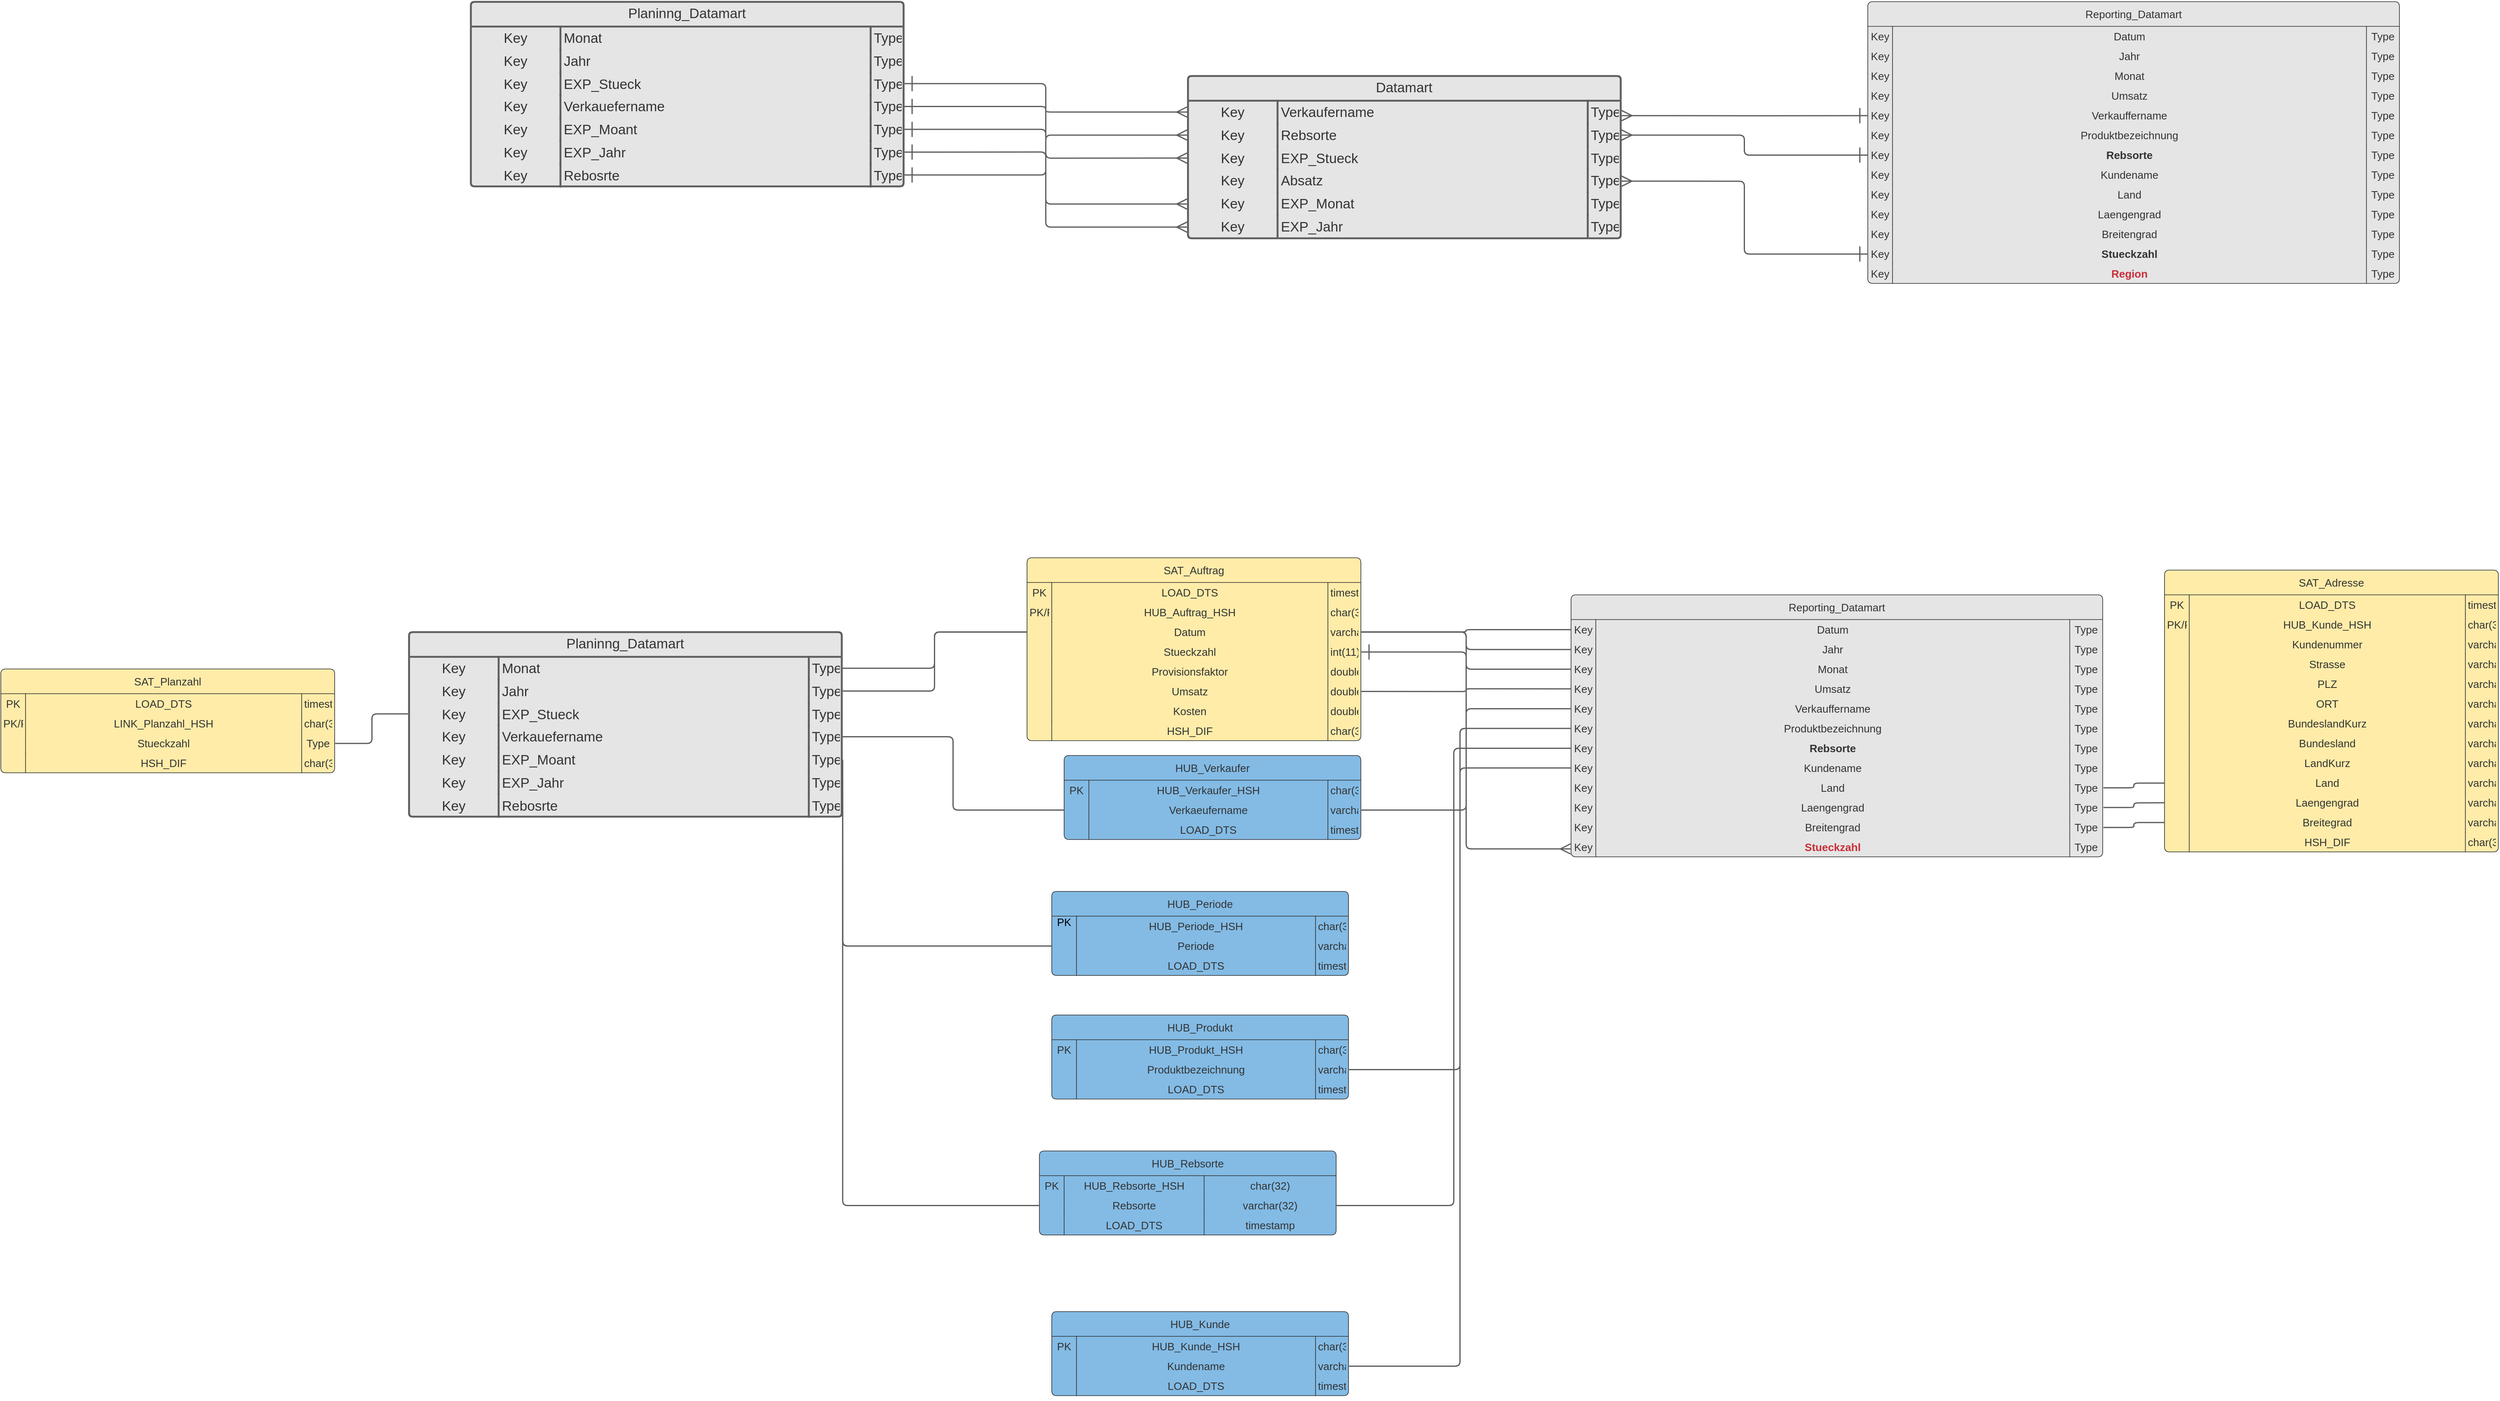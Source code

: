 <mxfile version="15.9.1" type="device"><diagram id="5Qf_5mf6a8_mWHFX22QD" name="Page-1"><mxGraphModel dx="1833" dy="4826" grid="1" gridSize="10" guides="1" tooltips="1" connect="1" arrows="1" fold="1" page="1" pageScale="1" pageWidth="827" pageHeight="1169" math="0" shadow="0"><root><mxCell id="0"/><mxCell id="1" parent="0"/><mxCell id="r39pmnuErKDbpK_KrwWe-1" value="HUB_Rebsorte" style="html=1;overflow=block;blockSpacing=1;whiteSpace=wrap;swimlane;resizeParent=1;resizeParentMax=0;resizeLast=0;collapsible=0;marginBottom=0;fontStyle=0;swimlaneFillColor=#83bbe5;startSize=30;whiteSpace=wrap;fontSize=13;fontColor=#333333;align=center;fillColor=#83bbe5;whiteSpace=wrap;spacing=0;strokeColor=#333333;strokeOpacity=100;fillOpacity=100;rounded=1;absoluteArcSize=1;arcSize=12;strokeWidth=0.8;" vertex="1" parent="1"><mxGeometry x="2190" y="150" width="360" height="102" as="geometry"/></mxCell><mxCell id="r39pmnuErKDbpK_KrwWe-2" value="PK" style="strokeColor=none;part=1;resizeHeight=0;align=center;verticalAlign=top;spacingLeft=4;spacingRight=4;overflow=hidden;rotatable=0;points=[[0,0.5],[1,0.5]];portConstraint=eastwest;whiteSpace=wrap;swimlaneFillColor=#83bbe5;whiteSpace=wrap;fontSize=13;fontColor=#333333;align=center;fillColor=none;strokeOpacity=100;fillOpacity=100;whiteSpace=wrap;spacing=0;rounded=1;absoluteArcSize=1;arcSize=12;strokeWidth=0.8;" vertex="1" parent="r39pmnuErKDbpK_KrwWe-1"><mxGeometry y="30" width="30" height="24" as="geometry"/></mxCell><mxCell id="r39pmnuErKDbpK_KrwWe-3" value="HUB_Rebsorte_HSH" style="shape=partialRectangle;top=0;right=0;bottom=0;part=1;resizeHeight=0;align=left;verticalAlign=top;spacingLeft=4;spacingRight=4;overflow=hidden;rotatable=0;points=[[0,0.5],[1,0.5]];portConstraint=eastwest;whiteSpace=wrap;swimlaneFillColor=#83bbe5;whiteSpace=wrap;fontSize=13;fontColor=#333333;align=center;fillColor=none;strokeOpacity=100;fillOpacity=100;whiteSpace=wrap;spacing=0;strokeColor=#333333;rounded=1;absoluteArcSize=1;arcSize=12;strokeWidth=0.8;" vertex="1" parent="r39pmnuErKDbpK_KrwWe-1"><mxGeometry x="30" y="30" width="169.796" height="24" as="geometry"/></mxCell><mxCell id="r39pmnuErKDbpK_KrwWe-4" value="char(32)" style="shape=partialRectangle;top=0;right=0;bottom=0;part=1;resizeHeight=0;align=left;verticalAlign=top;spacingLeft=4;spacingRight=4;overflow=hidden;rotatable=0;points=[[0,0.5],[1,0.5]];portConstraint=eastwest;whiteSpace=wrap;swimlaneFillColor=#83bbe5;whiteSpace=wrap;fontSize=13;fontColor=#333333;align=center;fillColor=none;strokeOpacity=100;fillOpacity=100;whiteSpace=wrap;spacing=0;strokeColor=#333333;rounded=1;absoluteArcSize=1;arcSize=12;strokeWidth=0.8;" vertex="1" parent="r39pmnuErKDbpK_KrwWe-1"><mxGeometry x="199.796" y="30" width="160.204" height="24" as="geometry"/></mxCell><mxCell id="r39pmnuErKDbpK_KrwWe-5" value="" style="strokeColor=none;part=1;resizeHeight=0;align=center;verticalAlign=top;spacingLeft=4;spacingRight=4;overflow=hidden;rotatable=0;points=[[0,0.5],[1,0.5]];portConstraint=eastwest;whiteSpace=wrap;swimlaneFillColor=#83bbe5;whiteSpace=wrap;fontSize=13;align=center;fillColor=none;strokeOpacity=100;fillOpacity=100;whiteSpace=wrap;spacing=0;rounded=1;absoluteArcSize=1;arcSize=12;strokeWidth=0.8;" vertex="1" parent="r39pmnuErKDbpK_KrwWe-1"><mxGeometry y="54" width="30" height="24" as="geometry"/></mxCell><mxCell id="r39pmnuErKDbpK_KrwWe-6" value="Rebsorte" style="shape=partialRectangle;top=0;right=0;bottom=0;part=1;resizeHeight=0;align=left;verticalAlign=top;spacingLeft=4;spacingRight=4;overflow=hidden;rotatable=0;points=[[0,0.5],[1,0.5]];portConstraint=eastwest;whiteSpace=wrap;swimlaneFillColor=#83bbe5;whiteSpace=wrap;fontSize=13;fontColor=#333333;align=center;fillColor=none;strokeOpacity=100;fillOpacity=100;whiteSpace=wrap;spacing=0;strokeColor=#333333;rounded=1;absoluteArcSize=1;arcSize=12;strokeWidth=0.8;" vertex="1" parent="r39pmnuErKDbpK_KrwWe-1"><mxGeometry x="30" y="54" width="169.796" height="24" as="geometry"/></mxCell><mxCell id="r39pmnuErKDbpK_KrwWe-7" value="varchar(32)" style="shape=partialRectangle;top=0;right=0;bottom=0;part=1;resizeHeight=0;align=left;verticalAlign=top;spacingLeft=4;spacingRight=4;overflow=hidden;rotatable=0;points=[[0,0.5],[1,0.5]];portConstraint=eastwest;whiteSpace=wrap;swimlaneFillColor=#83bbe5;whiteSpace=wrap;fontSize=13;fontColor=#333333;align=center;fillColor=none;strokeOpacity=100;fillOpacity=100;whiteSpace=wrap;spacing=0;strokeColor=#333333;rounded=1;absoluteArcSize=1;arcSize=12;strokeWidth=0.8;" vertex="1" parent="r39pmnuErKDbpK_KrwWe-1"><mxGeometry x="199.796" y="54" width="160.204" height="24" as="geometry"/></mxCell><mxCell id="r39pmnuErKDbpK_KrwWe-8" value="" style="strokeColor=none;part=1;resizeHeight=0;align=center;verticalAlign=top;spacingLeft=4;spacingRight=4;overflow=hidden;rotatable=0;points=[[0,0.5],[1,0.5]];portConstraint=eastwest;whiteSpace=wrap;swimlaneFillColor=#83bbe5;whiteSpace=wrap;fontSize=13;align=center;fillColor=none;strokeOpacity=100;fillOpacity=100;whiteSpace=wrap;spacing=0;rounded=1;absoluteArcSize=1;arcSize=12;strokeWidth=0.8;" vertex="1" parent="r39pmnuErKDbpK_KrwWe-1"><mxGeometry y="78" width="30" height="24" as="geometry"/></mxCell><mxCell id="r39pmnuErKDbpK_KrwWe-9" value="LOAD_DTS" style="shape=partialRectangle;top=0;right=0;bottom=0;part=1;resizeHeight=0;align=left;verticalAlign=top;spacingLeft=4;spacingRight=4;overflow=hidden;rotatable=0;points=[[0,0.5],[1,0.5]];portConstraint=eastwest;whiteSpace=wrap;swimlaneFillColor=#83bbe5;whiteSpace=wrap;fontSize=13;fontColor=#333333;align=center;fillColor=none;strokeOpacity=100;fillOpacity=100;whiteSpace=wrap;spacing=0;strokeColor=#333333;rounded=1;absoluteArcSize=1;arcSize=12;strokeWidth=0.8;" vertex="1" parent="r39pmnuErKDbpK_KrwWe-1"><mxGeometry x="30" y="78" width="169.796" height="24" as="geometry"/></mxCell><mxCell id="r39pmnuErKDbpK_KrwWe-10" value="timestamp" style="shape=partialRectangle;top=0;right=0;bottom=0;part=1;resizeHeight=0;align=left;verticalAlign=top;spacingLeft=4;spacingRight=4;overflow=hidden;rotatable=0;points=[[0,0.5],[1,0.5]];portConstraint=eastwest;whiteSpace=wrap;swimlaneFillColor=#83bbe5;whiteSpace=wrap;fontSize=13;fontColor=#333333;align=center;fillColor=none;strokeOpacity=100;fillOpacity=100;whiteSpace=wrap;spacing=0;strokeColor=#333333;rounded=1;absoluteArcSize=1;arcSize=12;strokeWidth=0.8;" vertex="1" parent="r39pmnuErKDbpK_KrwWe-1"><mxGeometry x="199.796" y="78" width="160.204" height="24" as="geometry"/></mxCell><mxCell id="r39pmnuErKDbpK_KrwWe-11" value="HUB_Verkaufer" style="html=1;overflow=block;blockSpacing=1;whiteSpace=wrap;swimlane;resizeParent=1;resizeParentMax=0;resizeLast=0;collapsible=0;marginBottom=0;fontStyle=0;swimlaneFillColor=#83bbe5;startSize=30;whiteSpace=wrap;fontSize=13;fontColor=#333333;align=center;fillColor=#83bbe5;whiteSpace=wrap;spacing=0;strokeColor=#333333;strokeOpacity=100;fillOpacity=100;rounded=1;absoluteArcSize=1;arcSize=12;strokeWidth=0.8;" vertex="1" parent="1"><mxGeometry x="2220" y="-330" width="360" height="102" as="geometry"/></mxCell><mxCell id="r39pmnuErKDbpK_KrwWe-12" value="PK" style="strokeColor=none;part=1;resizeHeight=0;align=center;verticalAlign=top;spacingLeft=4;spacingRight=4;overflow=hidden;rotatable=0;points=[[0,0.5],[1,0.5]];portConstraint=eastwest;whiteSpace=wrap;swimlaneFillColor=#83bbe5;whiteSpace=wrap;fontSize=13;fontColor=#333333;align=center;fillColor=none;strokeOpacity=100;fillOpacity=100;whiteSpace=wrap;spacing=0;rounded=1;absoluteArcSize=1;arcSize=12;strokeWidth=0.8;" vertex="1" parent="r39pmnuErKDbpK_KrwWe-11"><mxGeometry y="30" width="30" height="24" as="geometry"/></mxCell><mxCell id="r39pmnuErKDbpK_KrwWe-13" value="HUB_Verkaufer_HSH" style="shape=partialRectangle;top=0;right=0;bottom=0;part=1;resizeHeight=0;align=left;verticalAlign=top;spacingLeft=4;spacingRight=4;overflow=hidden;rotatable=0;points=[[0,0.5],[1,0.5]];portConstraint=eastwest;whiteSpace=wrap;swimlaneFillColor=#83bbe5;whiteSpace=wrap;fontSize=13;fontColor=#333333;align=center;fillColor=none;strokeOpacity=100;fillOpacity=100;whiteSpace=wrap;spacing=0;strokeColor=#333333;rounded=1;absoluteArcSize=1;arcSize=12;strokeWidth=0.8;" vertex="1" parent="r39pmnuErKDbpK_KrwWe-11"><mxGeometry x="30" y="30" width="290" height="24" as="geometry"/></mxCell><mxCell id="r39pmnuErKDbpK_KrwWe-14" value="char(32)" style="shape=partialRectangle;top=0;right=0;bottom=0;part=1;resizeHeight=0;align=left;verticalAlign=top;spacingLeft=4;spacingRight=4;overflow=hidden;rotatable=0;points=[[0,0.5],[1,0.5]];portConstraint=eastwest;whiteSpace=wrap;swimlaneFillColor=#83bbe5;whiteSpace=wrap;fontSize=13;fontColor=#333333;align=center;fillColor=none;strokeOpacity=100;fillOpacity=100;whiteSpace=wrap;spacing=0;strokeColor=#333333;rounded=1;absoluteArcSize=1;arcSize=12;strokeWidth=0.8;" vertex="1" parent="r39pmnuErKDbpK_KrwWe-11"><mxGeometry x="320" y="30" width="40" height="24" as="geometry"/></mxCell><mxCell id="r39pmnuErKDbpK_KrwWe-15" value="" style="strokeColor=none;part=1;resizeHeight=0;align=center;verticalAlign=top;spacingLeft=4;spacingRight=4;overflow=hidden;rotatable=0;points=[[0,0.5],[1,0.5]];portConstraint=eastwest;whiteSpace=wrap;swimlaneFillColor=#83bbe5;whiteSpace=wrap;fontSize=13;align=center;fillColor=none;strokeOpacity=100;fillOpacity=100;whiteSpace=wrap;spacing=0;rounded=1;absoluteArcSize=1;arcSize=12;strokeWidth=0.8;" vertex="1" parent="r39pmnuErKDbpK_KrwWe-11"><mxGeometry y="54" width="30" height="24" as="geometry"/></mxCell><mxCell id="r39pmnuErKDbpK_KrwWe-16" value="Verkaeufername" style="shape=partialRectangle;top=0;right=0;bottom=0;part=1;resizeHeight=0;align=left;verticalAlign=top;spacingLeft=4;spacingRight=4;overflow=hidden;rotatable=0;points=[[0,0.5],[1,0.5]];portConstraint=eastwest;whiteSpace=wrap;swimlaneFillColor=#83bbe5;whiteSpace=wrap;fontSize=13;fontColor=#333333;align=center;fillColor=none;strokeOpacity=100;fillOpacity=100;whiteSpace=wrap;spacing=0;strokeColor=#333333;rounded=1;absoluteArcSize=1;arcSize=12;strokeWidth=0.8;" vertex="1" parent="r39pmnuErKDbpK_KrwWe-11"><mxGeometry x="30" y="54" width="290" height="24" as="geometry"/></mxCell><mxCell id="r39pmnuErKDbpK_KrwWe-17" value="varchar(64)" style="shape=partialRectangle;top=0;right=0;bottom=0;part=1;resizeHeight=0;align=left;verticalAlign=top;spacingLeft=4;spacingRight=4;overflow=hidden;rotatable=0;points=[[0,0.5],[1,0.5]];portConstraint=eastwest;whiteSpace=wrap;swimlaneFillColor=#83bbe5;whiteSpace=wrap;fontSize=13;fontColor=#333333;align=center;fillColor=none;strokeOpacity=100;fillOpacity=100;whiteSpace=wrap;spacing=0;strokeColor=#333333;rounded=1;absoluteArcSize=1;arcSize=12;strokeWidth=0.8;" vertex="1" parent="r39pmnuErKDbpK_KrwWe-11"><mxGeometry x="320" y="54" width="40" height="24" as="geometry"/></mxCell><mxCell id="r39pmnuErKDbpK_KrwWe-18" value="" style="strokeColor=none;part=1;resizeHeight=0;align=center;verticalAlign=top;spacingLeft=4;spacingRight=4;overflow=hidden;rotatable=0;points=[[0,0.5],[1,0.5]];portConstraint=eastwest;whiteSpace=wrap;swimlaneFillColor=#83bbe5;whiteSpace=wrap;fontSize=13;align=center;fillColor=none;strokeOpacity=100;fillOpacity=100;whiteSpace=wrap;spacing=0;rounded=1;absoluteArcSize=1;arcSize=12;strokeWidth=0.8;" vertex="1" parent="r39pmnuErKDbpK_KrwWe-11"><mxGeometry y="78" width="30" height="24" as="geometry"/></mxCell><mxCell id="r39pmnuErKDbpK_KrwWe-19" value="LOAD_DTS" style="shape=partialRectangle;top=0;right=0;bottom=0;part=1;resizeHeight=0;align=left;verticalAlign=top;spacingLeft=4;spacingRight=4;overflow=hidden;rotatable=0;points=[[0,0.5],[1,0.5]];portConstraint=eastwest;whiteSpace=wrap;swimlaneFillColor=#83bbe5;whiteSpace=wrap;fontSize=13;fontColor=#333333;align=center;fillColor=none;strokeOpacity=100;fillOpacity=100;whiteSpace=wrap;spacing=0;strokeColor=#333333;rounded=1;absoluteArcSize=1;arcSize=12;strokeWidth=0.8;" vertex="1" parent="r39pmnuErKDbpK_KrwWe-11"><mxGeometry x="30" y="78" width="290" height="24" as="geometry"/></mxCell><mxCell id="r39pmnuErKDbpK_KrwWe-20" value="timestamp" style="shape=partialRectangle;top=0;right=0;bottom=0;part=1;resizeHeight=0;align=left;verticalAlign=top;spacingLeft=4;spacingRight=4;overflow=hidden;rotatable=0;points=[[0,0.5],[1,0.5]];portConstraint=eastwest;whiteSpace=wrap;swimlaneFillColor=#83bbe5;whiteSpace=wrap;fontSize=13;fontColor=#333333;align=center;fillColor=none;strokeOpacity=100;fillOpacity=100;whiteSpace=wrap;spacing=0;strokeColor=#333333;rounded=1;absoluteArcSize=1;arcSize=12;strokeWidth=0.8;" vertex="1" parent="r39pmnuErKDbpK_KrwWe-11"><mxGeometry x="320" y="78" width="40" height="24" as="geometry"/></mxCell><mxCell id="r39pmnuErKDbpK_KrwWe-21" value="SAT_Auftrag" style="html=1;overflow=block;blockSpacing=1;whiteSpace=wrap;swimlane;resizeParent=1;resizeParentMax=0;resizeLast=0;collapsible=0;marginBottom=0;fontStyle=0;swimlaneFillColor=#ffeca9;startSize=30;whiteSpace=wrap;fontSize=13;fontColor=#333333;align=center;fillColor=#ffeca9;whiteSpace=wrap;spacing=0;strokeColor=#333333;strokeOpacity=100;fillOpacity=100;rounded=1;absoluteArcSize=1;arcSize=12;strokeWidth=0.8;" vertex="1" parent="1"><mxGeometry x="2175" y="-570" width="405" height="222" as="geometry"/></mxCell><mxCell id="r39pmnuErKDbpK_KrwWe-22" value="PK" style="strokeColor=none;part=1;resizeHeight=0;align=center;verticalAlign=top;spacingLeft=4;spacingRight=4;overflow=hidden;rotatable=0;points=[[0,0.5],[1,0.5]];portConstraint=eastwest;whiteSpace=wrap;swimlaneFillColor=#ffeca9;whiteSpace=wrap;fontSize=13;fontColor=#333333;align=center;fillColor=none;strokeOpacity=100;fillOpacity=100;whiteSpace=wrap;spacing=0;rounded=1;absoluteArcSize=1;arcSize=12;strokeWidth=0.8;" vertex="1" parent="r39pmnuErKDbpK_KrwWe-21"><mxGeometry y="30" width="30" height="24" as="geometry"/></mxCell><mxCell id="r39pmnuErKDbpK_KrwWe-23" value="LOAD_DTS" style="shape=partialRectangle;top=0;right=0;bottom=0;part=1;resizeHeight=0;align=left;verticalAlign=top;spacingLeft=4;spacingRight=4;overflow=hidden;rotatable=0;points=[[0,0.5],[1,0.5]];portConstraint=eastwest;whiteSpace=wrap;swimlaneFillColor=#ffeca9;whiteSpace=wrap;fontSize=13;fontColor=#333333;align=center;fillColor=none;strokeOpacity=100;fillOpacity=100;whiteSpace=wrap;spacing=0;strokeColor=#333333;rounded=1;absoluteArcSize=1;arcSize=12;strokeWidth=0.8;" vertex="1" parent="r39pmnuErKDbpK_KrwWe-21"><mxGeometry x="30" y="30" width="335" height="24" as="geometry"/></mxCell><mxCell id="r39pmnuErKDbpK_KrwWe-24" value="timestamp" style="shape=partialRectangle;top=0;right=0;bottom=0;part=1;resizeHeight=0;align=left;verticalAlign=top;spacingLeft=4;spacingRight=4;overflow=hidden;rotatable=0;points=[[0,0.5],[1,0.5]];portConstraint=eastwest;whiteSpace=wrap;swimlaneFillColor=#ffeca9;whiteSpace=wrap;fontSize=13;fontColor=#333333;align=center;fillColor=none;strokeOpacity=100;fillOpacity=100;whiteSpace=wrap;spacing=0;strokeColor=#333333;rounded=1;absoluteArcSize=1;arcSize=12;strokeWidth=0.8;" vertex="1" parent="r39pmnuErKDbpK_KrwWe-21"><mxGeometry x="365" y="30" width="40" height="24" as="geometry"/></mxCell><mxCell id="r39pmnuErKDbpK_KrwWe-25" value="PK/FK" style="strokeColor=none;part=1;resizeHeight=0;align=center;verticalAlign=top;spacingLeft=4;spacingRight=4;overflow=hidden;rotatable=0;points=[[0,0.5],[1,0.5]];portConstraint=eastwest;whiteSpace=wrap;swimlaneFillColor=#ffeca9;whiteSpace=wrap;fontSize=13;fontColor=#333333;align=center;fillColor=none;strokeOpacity=100;fillOpacity=100;whiteSpace=wrap;spacing=0;rounded=1;absoluteArcSize=1;arcSize=12;strokeWidth=0.8;" vertex="1" parent="r39pmnuErKDbpK_KrwWe-21"><mxGeometry y="54" width="30" height="24" as="geometry"/></mxCell><mxCell id="r39pmnuErKDbpK_KrwWe-26" value="HUB_Auftrag_HSH" style="shape=partialRectangle;top=0;right=0;bottom=0;part=1;resizeHeight=0;align=left;verticalAlign=top;spacingLeft=4;spacingRight=4;overflow=hidden;rotatable=0;points=[[0,0.5],[1,0.5]];portConstraint=eastwest;whiteSpace=wrap;swimlaneFillColor=#ffeca9;whiteSpace=wrap;fontSize=13;fontColor=#333333;align=center;fillColor=none;strokeOpacity=100;fillOpacity=100;whiteSpace=wrap;spacing=0;strokeColor=#333333;rounded=1;absoluteArcSize=1;arcSize=12;strokeWidth=0.8;" vertex="1" parent="r39pmnuErKDbpK_KrwWe-21"><mxGeometry x="30" y="54" width="335" height="24" as="geometry"/></mxCell><mxCell id="r39pmnuErKDbpK_KrwWe-27" value="char(32)" style="shape=partialRectangle;top=0;right=0;bottom=0;part=1;resizeHeight=0;align=left;verticalAlign=top;spacingLeft=4;spacingRight=4;overflow=hidden;rotatable=0;points=[[0,0.5],[1,0.5]];portConstraint=eastwest;whiteSpace=wrap;swimlaneFillColor=#ffeca9;whiteSpace=wrap;fontSize=13;fontColor=#333333;align=center;fillColor=none;strokeOpacity=100;fillOpacity=100;whiteSpace=wrap;spacing=0;strokeColor=#333333;rounded=1;absoluteArcSize=1;arcSize=12;strokeWidth=0.8;" vertex="1" parent="r39pmnuErKDbpK_KrwWe-21"><mxGeometry x="365" y="54" width="40" height="24" as="geometry"/></mxCell><mxCell id="r39pmnuErKDbpK_KrwWe-28" value="" style="strokeColor=none;part=1;resizeHeight=0;align=center;verticalAlign=top;spacingLeft=4;spacingRight=4;overflow=hidden;rotatable=0;points=[[0,0.5],[1,0.5]];portConstraint=eastwest;whiteSpace=wrap;swimlaneFillColor=#ffeca9;whiteSpace=wrap;fontSize=13;align=center;fillColor=none;strokeOpacity=100;fillOpacity=100;whiteSpace=wrap;spacing=0;rounded=1;absoluteArcSize=1;arcSize=12;strokeWidth=0.8;" vertex="1" parent="r39pmnuErKDbpK_KrwWe-21"><mxGeometry y="78" width="30" height="24" as="geometry"/></mxCell><mxCell id="r39pmnuErKDbpK_KrwWe-29" value="Datum" style="shape=partialRectangle;top=0;right=0;bottom=0;part=1;resizeHeight=0;align=left;verticalAlign=top;spacingLeft=4;spacingRight=4;overflow=hidden;rotatable=0;points=[[0,0.5],[1,0.5]];portConstraint=eastwest;whiteSpace=wrap;swimlaneFillColor=#ffeca9;whiteSpace=wrap;fontSize=13;fontColor=#333333;align=center;fillColor=none;strokeOpacity=100;fillOpacity=100;whiteSpace=wrap;spacing=0;strokeColor=#333333;rounded=1;absoluteArcSize=1;arcSize=12;strokeWidth=0.8;" vertex="1" parent="r39pmnuErKDbpK_KrwWe-21"><mxGeometry x="30" y="78" width="335" height="24" as="geometry"/></mxCell><mxCell id="r39pmnuErKDbpK_KrwWe-30" value="varchar(64)" style="shape=partialRectangle;top=0;right=0;bottom=0;part=1;resizeHeight=0;align=left;verticalAlign=top;spacingLeft=4;spacingRight=4;overflow=hidden;rotatable=0;points=[[0,0.5],[1,0.5]];portConstraint=eastwest;whiteSpace=wrap;swimlaneFillColor=#ffeca9;whiteSpace=wrap;fontSize=13;fontColor=#333333;align=center;fillColor=none;strokeOpacity=100;fillOpacity=100;whiteSpace=wrap;spacing=0;strokeColor=#333333;rounded=1;absoluteArcSize=1;arcSize=12;strokeWidth=0.8;" vertex="1" parent="r39pmnuErKDbpK_KrwWe-21"><mxGeometry x="365" y="78" width="40" height="24" as="geometry"/></mxCell><mxCell id="r39pmnuErKDbpK_KrwWe-31" value="" style="strokeColor=none;part=1;resizeHeight=0;align=center;verticalAlign=top;spacingLeft=4;spacingRight=4;overflow=hidden;rotatable=0;points=[[0,0.5],[1,0.5]];portConstraint=eastwest;whiteSpace=wrap;swimlaneFillColor=#ffeca9;whiteSpace=wrap;fontSize=13;align=center;fillColor=none;strokeOpacity=100;fillOpacity=100;whiteSpace=wrap;spacing=0;rounded=1;absoluteArcSize=1;arcSize=12;strokeWidth=0.8;" vertex="1" parent="r39pmnuErKDbpK_KrwWe-21"><mxGeometry y="102" width="30" height="24" as="geometry"/></mxCell><mxCell id="r39pmnuErKDbpK_KrwWe-32" value="Stueckzahl" style="shape=partialRectangle;top=0;right=0;bottom=0;part=1;resizeHeight=0;align=left;verticalAlign=top;spacingLeft=4;spacingRight=4;overflow=hidden;rotatable=0;points=[[0,0.5],[1,0.5]];portConstraint=eastwest;whiteSpace=wrap;swimlaneFillColor=#ffeca9;whiteSpace=wrap;fontSize=13;fontColor=#333333;align=center;fillColor=none;strokeOpacity=100;fillOpacity=100;whiteSpace=wrap;spacing=0;strokeColor=#333333;rounded=1;absoluteArcSize=1;arcSize=12;strokeWidth=0.8;" vertex="1" parent="r39pmnuErKDbpK_KrwWe-21"><mxGeometry x="30" y="102" width="335" height="24" as="geometry"/></mxCell><mxCell id="r39pmnuErKDbpK_KrwWe-33" value="int(11)" style="shape=partialRectangle;top=0;right=0;bottom=0;part=1;resizeHeight=0;align=left;verticalAlign=top;spacingLeft=4;spacingRight=4;overflow=hidden;rotatable=0;points=[[0,0.5],[1,0.5]];portConstraint=eastwest;whiteSpace=wrap;swimlaneFillColor=#ffeca9;whiteSpace=wrap;fontSize=13;fontColor=#333333;align=center;fillColor=none;strokeOpacity=100;fillOpacity=100;whiteSpace=wrap;spacing=0;strokeColor=#333333;rounded=1;absoluteArcSize=1;arcSize=12;strokeWidth=0.8;" vertex="1" parent="r39pmnuErKDbpK_KrwWe-21"><mxGeometry x="365" y="102" width="40" height="24" as="geometry"/></mxCell><mxCell id="r39pmnuErKDbpK_KrwWe-34" value="" style="strokeColor=none;part=1;resizeHeight=0;align=center;verticalAlign=top;spacingLeft=4;spacingRight=4;overflow=hidden;rotatable=0;points=[[0,0.5],[1,0.5]];portConstraint=eastwest;whiteSpace=wrap;swimlaneFillColor=#ffeca9;whiteSpace=wrap;fontSize=13;align=center;fillColor=none;strokeOpacity=100;fillOpacity=100;whiteSpace=wrap;spacing=0;rounded=1;absoluteArcSize=1;arcSize=12;strokeWidth=0.8;" vertex="1" parent="r39pmnuErKDbpK_KrwWe-21"><mxGeometry y="126" width="30" height="24" as="geometry"/></mxCell><mxCell id="r39pmnuErKDbpK_KrwWe-35" value="Provisionsfaktor" style="shape=partialRectangle;top=0;right=0;bottom=0;part=1;resizeHeight=0;align=left;verticalAlign=top;spacingLeft=4;spacingRight=4;overflow=hidden;rotatable=0;points=[[0,0.5],[1,0.5]];portConstraint=eastwest;whiteSpace=wrap;swimlaneFillColor=#ffeca9;whiteSpace=wrap;fontSize=13;fontColor=#333333;align=center;fillColor=none;strokeOpacity=100;fillOpacity=100;whiteSpace=wrap;spacing=0;strokeColor=#333333;rounded=1;absoluteArcSize=1;arcSize=12;strokeWidth=0.8;" vertex="1" parent="r39pmnuErKDbpK_KrwWe-21"><mxGeometry x="30" y="126" width="335" height="24" as="geometry"/></mxCell><mxCell id="r39pmnuErKDbpK_KrwWe-36" value="double" style="shape=partialRectangle;top=0;right=0;bottom=0;part=1;resizeHeight=0;align=left;verticalAlign=top;spacingLeft=4;spacingRight=4;overflow=hidden;rotatable=0;points=[[0,0.5],[1,0.5]];portConstraint=eastwest;whiteSpace=wrap;swimlaneFillColor=#ffeca9;whiteSpace=wrap;fontSize=13;fontColor=#333333;align=center;fillColor=none;strokeOpacity=100;fillOpacity=100;whiteSpace=wrap;spacing=0;strokeColor=#333333;rounded=1;absoluteArcSize=1;arcSize=12;strokeWidth=0.8;" vertex="1" parent="r39pmnuErKDbpK_KrwWe-21"><mxGeometry x="365" y="126" width="40" height="24" as="geometry"/></mxCell><mxCell id="r39pmnuErKDbpK_KrwWe-37" value="" style="strokeColor=none;part=1;resizeHeight=0;align=center;verticalAlign=top;spacingLeft=4;spacingRight=4;overflow=hidden;rotatable=0;points=[[0,0.5],[1,0.5]];portConstraint=eastwest;whiteSpace=wrap;swimlaneFillColor=#ffeca9;whiteSpace=wrap;fontSize=13;align=center;fillColor=none;strokeOpacity=100;fillOpacity=100;whiteSpace=wrap;spacing=0;rounded=1;absoluteArcSize=1;arcSize=12;strokeWidth=0.8;" vertex="1" parent="r39pmnuErKDbpK_KrwWe-21"><mxGeometry y="150" width="30" height="24" as="geometry"/></mxCell><mxCell id="r39pmnuErKDbpK_KrwWe-38" value="Umsatz" style="shape=partialRectangle;top=0;right=0;bottom=0;part=1;resizeHeight=0;align=left;verticalAlign=top;spacingLeft=4;spacingRight=4;overflow=hidden;rotatable=0;points=[[0,0.5],[1,0.5]];portConstraint=eastwest;whiteSpace=wrap;swimlaneFillColor=#ffeca9;whiteSpace=wrap;fontSize=13;fontColor=#333333;align=center;fillColor=none;strokeOpacity=100;fillOpacity=100;whiteSpace=wrap;spacing=0;strokeColor=#333333;rounded=1;absoluteArcSize=1;arcSize=12;strokeWidth=0.8;" vertex="1" parent="r39pmnuErKDbpK_KrwWe-21"><mxGeometry x="30" y="150" width="335" height="24" as="geometry"/></mxCell><mxCell id="r39pmnuErKDbpK_KrwWe-39" value="double" style="shape=partialRectangle;top=0;right=0;bottom=0;part=1;resizeHeight=0;align=left;verticalAlign=top;spacingLeft=4;spacingRight=4;overflow=hidden;rotatable=0;points=[[0,0.5],[1,0.5]];portConstraint=eastwest;whiteSpace=wrap;swimlaneFillColor=#ffeca9;whiteSpace=wrap;fontSize=13;fontColor=#333333;align=center;fillColor=none;strokeOpacity=100;fillOpacity=100;whiteSpace=wrap;spacing=0;strokeColor=#333333;rounded=1;absoluteArcSize=1;arcSize=12;strokeWidth=0.8;" vertex="1" parent="r39pmnuErKDbpK_KrwWe-21"><mxGeometry x="365" y="150" width="40" height="24" as="geometry"/></mxCell><mxCell id="r39pmnuErKDbpK_KrwWe-40" value="" style="strokeColor=none;part=1;resizeHeight=0;align=center;verticalAlign=top;spacingLeft=4;spacingRight=4;overflow=hidden;rotatable=0;points=[[0,0.5],[1,0.5]];portConstraint=eastwest;whiteSpace=wrap;swimlaneFillColor=#ffeca9;whiteSpace=wrap;fontSize=13;align=center;fillColor=none;strokeOpacity=100;fillOpacity=100;whiteSpace=wrap;spacing=0;rounded=1;absoluteArcSize=1;arcSize=12;strokeWidth=0.8;" vertex="1" parent="r39pmnuErKDbpK_KrwWe-21"><mxGeometry y="174" width="30" height="24" as="geometry"/></mxCell><mxCell id="r39pmnuErKDbpK_KrwWe-41" value="Kosten" style="shape=partialRectangle;top=0;right=0;bottom=0;part=1;resizeHeight=0;align=left;verticalAlign=top;spacingLeft=4;spacingRight=4;overflow=hidden;rotatable=0;points=[[0,0.5],[1,0.5]];portConstraint=eastwest;whiteSpace=wrap;swimlaneFillColor=#ffeca9;whiteSpace=wrap;fontSize=13;fontColor=#333333;align=center;fillColor=none;strokeOpacity=100;fillOpacity=100;whiteSpace=wrap;spacing=0;strokeColor=#333333;rounded=1;absoluteArcSize=1;arcSize=12;strokeWidth=0.8;" vertex="1" parent="r39pmnuErKDbpK_KrwWe-21"><mxGeometry x="30" y="174" width="335" height="24" as="geometry"/></mxCell><mxCell id="r39pmnuErKDbpK_KrwWe-42" value="double" style="shape=partialRectangle;top=0;right=0;bottom=0;part=1;resizeHeight=0;align=left;verticalAlign=top;spacingLeft=4;spacingRight=4;overflow=hidden;rotatable=0;points=[[0,0.5],[1,0.5]];portConstraint=eastwest;whiteSpace=wrap;swimlaneFillColor=#ffeca9;whiteSpace=wrap;fontSize=13;fontColor=#333333;align=center;fillColor=none;strokeOpacity=100;fillOpacity=100;whiteSpace=wrap;spacing=0;strokeColor=#333333;rounded=1;absoluteArcSize=1;arcSize=12;strokeWidth=0.8;" vertex="1" parent="r39pmnuErKDbpK_KrwWe-21"><mxGeometry x="365" y="174" width="40" height="24" as="geometry"/></mxCell><mxCell id="r39pmnuErKDbpK_KrwWe-43" value="" style="strokeColor=none;part=1;resizeHeight=0;align=center;verticalAlign=top;spacingLeft=4;spacingRight=4;overflow=hidden;rotatable=0;points=[[0,0.5],[1,0.5]];portConstraint=eastwest;whiteSpace=wrap;swimlaneFillColor=#ffeca9;whiteSpace=wrap;fontSize=13;align=center;fillColor=none;strokeOpacity=100;fillOpacity=100;whiteSpace=wrap;spacing=0;rounded=1;absoluteArcSize=1;arcSize=12;strokeWidth=0.8;" vertex="1" parent="r39pmnuErKDbpK_KrwWe-21"><mxGeometry y="198" width="30" height="24" as="geometry"/></mxCell><mxCell id="r39pmnuErKDbpK_KrwWe-44" value="HSH_DIF" style="shape=partialRectangle;top=0;right=0;bottom=0;part=1;resizeHeight=0;align=left;verticalAlign=top;spacingLeft=4;spacingRight=4;overflow=hidden;rotatable=0;points=[[0,0.5],[1,0.5]];portConstraint=eastwest;whiteSpace=wrap;swimlaneFillColor=#ffeca9;whiteSpace=wrap;fontSize=13;fontColor=#333333;align=center;fillColor=none;strokeOpacity=100;fillOpacity=100;whiteSpace=wrap;spacing=0;strokeColor=#333333;rounded=1;absoluteArcSize=1;arcSize=12;strokeWidth=0.8;" vertex="1" parent="r39pmnuErKDbpK_KrwWe-21"><mxGeometry x="30" y="198" width="335" height="24" as="geometry"/></mxCell><mxCell id="r39pmnuErKDbpK_KrwWe-45" value="char(32)" style="shape=partialRectangle;top=0;right=0;bottom=0;part=1;resizeHeight=0;align=left;verticalAlign=top;spacingLeft=4;spacingRight=4;overflow=hidden;rotatable=0;points=[[0,0.5],[1,0.5]];portConstraint=eastwest;whiteSpace=wrap;swimlaneFillColor=#ffeca9;whiteSpace=wrap;fontSize=13;fontColor=#333333;align=center;fillColor=none;strokeOpacity=100;fillOpacity=100;whiteSpace=wrap;spacing=0;strokeColor=#333333;rounded=1;absoluteArcSize=1;arcSize=12;strokeWidth=0.8;" vertex="1" parent="r39pmnuErKDbpK_KrwWe-21"><mxGeometry x="365" y="198" width="40" height="24" as="geometry"/></mxCell><mxCell id="r39pmnuErKDbpK_KrwWe-46" value="SAT_Planzahl" style="html=1;overflow=block;blockSpacing=1;whiteSpace=wrap;swimlane;resizeParent=1;resizeParentMax=0;resizeLast=0;collapsible=0;marginBottom=0;fontStyle=0;swimlaneFillColor=#ffeca9;startSize=30;whiteSpace=wrap;fontSize=13;fontColor=#333333;align=center;fillColor=#ffeca9;whiteSpace=wrap;spacing=0;strokeColor=#333333;strokeOpacity=100;fillOpacity=100;rounded=1;absoluteArcSize=1;arcSize=12;strokeWidth=0.8;" vertex="1" parent="1"><mxGeometry x="930" y="-435" width="405" height="126" as="geometry"/></mxCell><mxCell id="r39pmnuErKDbpK_KrwWe-47" value="PK" style="strokeColor=none;part=1;resizeHeight=0;align=center;verticalAlign=top;spacingLeft=4;spacingRight=4;overflow=hidden;rotatable=0;points=[[0,0.5],[1,0.5]];portConstraint=eastwest;whiteSpace=wrap;swimlaneFillColor=#ffeca9;whiteSpace=wrap;fontSize=13;fontColor=#333333;align=center;fillColor=none;strokeOpacity=100;fillOpacity=100;whiteSpace=wrap;spacing=0;rounded=1;absoluteArcSize=1;arcSize=12;strokeWidth=0.8;" vertex="1" parent="r39pmnuErKDbpK_KrwWe-46"><mxGeometry y="30" width="30" height="24" as="geometry"/></mxCell><mxCell id="r39pmnuErKDbpK_KrwWe-48" value="LOAD_DTS" style="shape=partialRectangle;top=0;right=0;bottom=0;part=1;resizeHeight=0;align=left;verticalAlign=top;spacingLeft=4;spacingRight=4;overflow=hidden;rotatable=0;points=[[0,0.5],[1,0.5]];portConstraint=eastwest;whiteSpace=wrap;swimlaneFillColor=#ffeca9;whiteSpace=wrap;fontSize=13;fontColor=#333333;align=center;fillColor=none;strokeOpacity=100;fillOpacity=100;whiteSpace=wrap;spacing=0;strokeColor=#333333;rounded=1;absoluteArcSize=1;arcSize=12;strokeWidth=0.8;" vertex="1" parent="r39pmnuErKDbpK_KrwWe-46"><mxGeometry x="30" y="30" width="335" height="24" as="geometry"/></mxCell><mxCell id="r39pmnuErKDbpK_KrwWe-49" value="timestamp" style="shape=partialRectangle;top=0;right=0;bottom=0;part=1;resizeHeight=0;align=left;verticalAlign=top;spacingLeft=4;spacingRight=4;overflow=hidden;rotatable=0;points=[[0,0.5],[1,0.5]];portConstraint=eastwest;whiteSpace=wrap;swimlaneFillColor=#ffeca9;whiteSpace=wrap;fontSize=13;fontColor=#333333;align=center;fillColor=none;strokeOpacity=100;fillOpacity=100;whiteSpace=wrap;spacing=0;strokeColor=#333333;rounded=1;absoluteArcSize=1;arcSize=12;strokeWidth=0.8;" vertex="1" parent="r39pmnuErKDbpK_KrwWe-46"><mxGeometry x="365" y="30" width="40" height="24" as="geometry"/></mxCell><mxCell id="r39pmnuErKDbpK_KrwWe-50" value="PK/FK" style="strokeColor=none;part=1;resizeHeight=0;align=center;verticalAlign=top;spacingLeft=4;spacingRight=4;overflow=hidden;rotatable=0;points=[[0,0.5],[1,0.5]];portConstraint=eastwest;whiteSpace=wrap;swimlaneFillColor=#ffeca9;whiteSpace=wrap;fontSize=13;fontColor=#333333;align=center;fillColor=none;strokeOpacity=100;fillOpacity=100;whiteSpace=wrap;spacing=0;rounded=1;absoluteArcSize=1;arcSize=12;strokeWidth=0.8;" vertex="1" parent="r39pmnuErKDbpK_KrwWe-46"><mxGeometry y="54" width="30" height="24" as="geometry"/></mxCell><mxCell id="r39pmnuErKDbpK_KrwWe-51" value="LINK_Planzahl_HSH" style="shape=partialRectangle;top=0;right=0;bottom=0;part=1;resizeHeight=0;align=left;verticalAlign=top;spacingLeft=4;spacingRight=4;overflow=hidden;rotatable=0;points=[[0,0.5],[1,0.5]];portConstraint=eastwest;whiteSpace=wrap;swimlaneFillColor=#ffeca9;whiteSpace=wrap;fontSize=13;fontColor=#333333;align=center;fillColor=none;strokeOpacity=100;fillOpacity=100;whiteSpace=wrap;spacing=0;strokeColor=#333333;rounded=1;absoluteArcSize=1;arcSize=12;strokeWidth=0.8;" vertex="1" parent="r39pmnuErKDbpK_KrwWe-46"><mxGeometry x="30" y="54" width="335" height="24" as="geometry"/></mxCell><mxCell id="r39pmnuErKDbpK_KrwWe-52" value="char(32)" style="shape=partialRectangle;top=0;right=0;bottom=0;part=1;resizeHeight=0;align=left;verticalAlign=top;spacingLeft=4;spacingRight=4;overflow=hidden;rotatable=0;points=[[0,0.5],[1,0.5]];portConstraint=eastwest;whiteSpace=wrap;swimlaneFillColor=#ffeca9;whiteSpace=wrap;fontSize=13;fontColor=#333333;align=center;fillColor=none;strokeOpacity=100;fillOpacity=100;whiteSpace=wrap;spacing=0;strokeColor=#333333;rounded=1;absoluteArcSize=1;arcSize=12;strokeWidth=0.8;" vertex="1" parent="r39pmnuErKDbpK_KrwWe-46"><mxGeometry x="365" y="54" width="40" height="24" as="geometry"/></mxCell><mxCell id="r39pmnuErKDbpK_KrwWe-53" value="" style="strokeColor=none;part=1;resizeHeight=0;align=center;verticalAlign=top;spacingLeft=4;spacingRight=4;overflow=hidden;rotatable=0;points=[[0,0.5],[1,0.5]];portConstraint=eastwest;whiteSpace=wrap;swimlaneFillColor=#ffeca9;whiteSpace=wrap;fontSize=13;align=center;fillColor=none;strokeOpacity=100;fillOpacity=100;whiteSpace=wrap;spacing=0;rounded=1;absoluteArcSize=1;arcSize=12;strokeWidth=0.8;" vertex="1" parent="r39pmnuErKDbpK_KrwWe-46"><mxGeometry y="78" width="30" height="24" as="geometry"/></mxCell><mxCell id="r39pmnuErKDbpK_KrwWe-54" value="Stueckzahl" style="shape=partialRectangle;top=0;right=0;bottom=0;part=1;resizeHeight=0;align=left;verticalAlign=top;spacingLeft=4;spacingRight=4;overflow=hidden;rotatable=0;points=[[0,0.5],[1,0.5]];portConstraint=eastwest;whiteSpace=wrap;swimlaneFillColor=#ffeca9;whiteSpace=wrap;fontSize=13;fontColor=#333333;align=center;fillColor=none;strokeOpacity=100;fillOpacity=100;whiteSpace=wrap;spacing=0;strokeColor=#333333;rounded=1;absoluteArcSize=1;arcSize=12;strokeWidth=0.8;" vertex="1" parent="r39pmnuErKDbpK_KrwWe-46"><mxGeometry x="30" y="78" width="335" height="24" as="geometry"/></mxCell><mxCell id="r39pmnuErKDbpK_KrwWe-55" value="Type" style="shape=partialRectangle;top=0;right=0;bottom=0;part=1;resizeHeight=0;align=left;verticalAlign=top;spacingLeft=4;spacingRight=4;overflow=hidden;rotatable=0;points=[[0,0.5],[1,0.5]];portConstraint=eastwest;whiteSpace=wrap;swimlaneFillColor=#ffeca9;whiteSpace=wrap;fontSize=13;fontColor=#333333;align=center;fillColor=none;strokeOpacity=100;fillOpacity=100;whiteSpace=wrap;spacing=0;strokeColor=#333333;rounded=1;absoluteArcSize=1;arcSize=12;strokeWidth=0.8;" vertex="1" parent="r39pmnuErKDbpK_KrwWe-46"><mxGeometry x="365" y="78" width="40" height="24" as="geometry"/></mxCell><mxCell id="r39pmnuErKDbpK_KrwWe-56" value="" style="strokeColor=none;part=1;resizeHeight=0;align=center;verticalAlign=top;spacingLeft=4;spacingRight=4;overflow=hidden;rotatable=0;points=[[0,0.5],[1,0.5]];portConstraint=eastwest;whiteSpace=wrap;swimlaneFillColor=#ffeca9;whiteSpace=wrap;fontSize=13;align=center;fillColor=none;strokeOpacity=100;fillOpacity=100;whiteSpace=wrap;spacing=0;rounded=1;absoluteArcSize=1;arcSize=12;strokeWidth=0.8;" vertex="1" parent="r39pmnuErKDbpK_KrwWe-46"><mxGeometry y="102" width="30" height="24" as="geometry"/></mxCell><mxCell id="r39pmnuErKDbpK_KrwWe-57" value="HSH_DIF" style="shape=partialRectangle;top=0;right=0;bottom=0;part=1;resizeHeight=0;align=left;verticalAlign=top;spacingLeft=4;spacingRight=4;overflow=hidden;rotatable=0;points=[[0,0.5],[1,0.5]];portConstraint=eastwest;whiteSpace=wrap;swimlaneFillColor=#ffeca9;whiteSpace=wrap;fontSize=13;fontColor=#333333;align=center;fillColor=none;strokeOpacity=100;fillOpacity=100;whiteSpace=wrap;spacing=0;strokeColor=#333333;rounded=1;absoluteArcSize=1;arcSize=12;strokeWidth=0.8;" vertex="1" parent="r39pmnuErKDbpK_KrwWe-46"><mxGeometry x="30" y="102" width="335" height="24" as="geometry"/></mxCell><mxCell id="r39pmnuErKDbpK_KrwWe-58" value="char(32)" style="shape=partialRectangle;top=0;right=0;bottom=0;part=1;resizeHeight=0;align=left;verticalAlign=top;spacingLeft=4;spacingRight=4;overflow=hidden;rotatable=0;points=[[0,0.5],[1,0.5]];portConstraint=eastwest;whiteSpace=wrap;swimlaneFillColor=#ffeca9;whiteSpace=wrap;fontSize=13;fontColor=#333333;align=center;fillColor=none;strokeOpacity=100;fillOpacity=100;whiteSpace=wrap;spacing=0;strokeColor=#333333;rounded=1;absoluteArcSize=1;arcSize=12;strokeWidth=0.8;" vertex="1" parent="r39pmnuErKDbpK_KrwWe-46"><mxGeometry x="365" y="102" width="40" height="24" as="geometry"/></mxCell><mxCell id="r39pmnuErKDbpK_KrwWe-59" value="Planinng_Datamart" style="html=1;overflow=block;blockSpacing=1;whiteSpace=wrap;swimlane;resizeParent=1;resizeParentMax=0;resizeLast=0;collapsible=0;marginBottom=0;fontStyle=0;swimlaneFillColor=#e5e5e5;startSize=30;whiteSpace=wrap;fontSize=16.7;fontColor=#333333;fillColor=#e5e5e5;whiteSpace=wrap;spacing=0;strokeColor=#5e5e5e;strokeOpacity=100;fillOpacity=100;rounded=1;absoluteArcSize=1;arcSize=9;strokeWidth=2.3;" vertex="1" parent="1"><mxGeometry x="1425" y="-480" width="525" height="224" as="geometry"/></mxCell><mxCell id="r39pmnuErKDbpK_KrwWe-60" value="Key" style="strokeColor=none;part=1;resizeHeight=0;align=center;verticalAlign=top;spacingLeft=4;spacingRight=4;overflow=hidden;rotatable=0;points=[[0,0.5],[1,0.5]];portConstraint=eastwest;whiteSpace=wrap;swimlaneFillColor=#e5e5e5;whiteSpace=wrap;fontSize=16.7;fontColor=#333333;fillColor=none;strokeOpacity=100;fillOpacity=100;whiteSpace=wrap;spacing=0;rounded=1;absoluteArcSize=1;arcSize=9;strokeWidth=2.3;" vertex="1" parent="r39pmnuErKDbpK_KrwWe-59"><mxGeometry y="30" width="108.687" height="27.75" as="geometry"/></mxCell><mxCell id="r39pmnuErKDbpK_KrwWe-61" value="Monat" style="shape=partialRectangle;top=0;right=0;bottom=0;part=1;resizeHeight=0;align=left;verticalAlign=top;spacingLeft=4;spacingRight=4;overflow=hidden;rotatable=0;points=[[0,0.5],[1,0.5]];portConstraint=eastwest;whiteSpace=wrap;swimlaneFillColor=#e5e5e5;whiteSpace=wrap;fontSize=16.7;fontColor=#333333;fillColor=none;strokeOpacity=100;fillOpacity=100;whiteSpace=wrap;spacing=0;strokeColor=#5e5e5e;rounded=1;absoluteArcSize=1;arcSize=9;strokeWidth=2.3;" vertex="1" parent="r39pmnuErKDbpK_KrwWe-59"><mxGeometry x="108.687" y="30" width="376.313" height="27.75" as="geometry"/></mxCell><mxCell id="r39pmnuErKDbpK_KrwWe-62" value="Type" style="shape=partialRectangle;top=0;right=0;bottom=0;part=1;resizeHeight=0;align=left;verticalAlign=top;spacingLeft=4;spacingRight=4;overflow=hidden;rotatable=0;points=[[0,0.5],[1,0.5]];portConstraint=eastwest;whiteSpace=wrap;swimlaneFillColor=#e5e5e5;whiteSpace=wrap;fontSize=16.7;fontColor=#333333;fillColor=none;strokeOpacity=100;fillOpacity=100;whiteSpace=wrap;spacing=0;strokeColor=#5e5e5e;rounded=1;absoluteArcSize=1;arcSize=9;strokeWidth=2.3;" vertex="1" parent="r39pmnuErKDbpK_KrwWe-59"><mxGeometry x="485" y="30" width="40" height="27.75" as="geometry"/></mxCell><mxCell id="r39pmnuErKDbpK_KrwWe-63" value="Key" style="strokeColor=none;part=1;resizeHeight=0;align=center;verticalAlign=top;spacingLeft=4;spacingRight=4;overflow=hidden;rotatable=0;points=[[0,0.5],[1,0.5]];portConstraint=eastwest;whiteSpace=wrap;swimlaneFillColor=#e5e5e5;whiteSpace=wrap;fontSize=16.7;fontColor=#333333;fillColor=none;strokeOpacity=100;fillOpacity=100;whiteSpace=wrap;spacing=0;rounded=1;absoluteArcSize=1;arcSize=9;strokeWidth=2.3;" vertex="1" parent="r39pmnuErKDbpK_KrwWe-59"><mxGeometry y="57.75" width="108.687" height="27.75" as="geometry"/></mxCell><mxCell id="r39pmnuErKDbpK_KrwWe-64" value="Jahr" style="shape=partialRectangle;top=0;right=0;bottom=0;part=1;resizeHeight=0;align=left;verticalAlign=top;spacingLeft=4;spacingRight=4;overflow=hidden;rotatable=0;points=[[0,0.5],[1,0.5]];portConstraint=eastwest;whiteSpace=wrap;swimlaneFillColor=#e5e5e5;whiteSpace=wrap;fontSize=16.7;fontColor=#333333;fillColor=none;strokeOpacity=100;fillOpacity=100;whiteSpace=wrap;spacing=0;strokeColor=#5e5e5e;rounded=1;absoluteArcSize=1;arcSize=9;strokeWidth=2.3;" vertex="1" parent="r39pmnuErKDbpK_KrwWe-59"><mxGeometry x="108.687" y="57.75" width="376.313" height="27.75" as="geometry"/></mxCell><mxCell id="r39pmnuErKDbpK_KrwWe-65" value="Type" style="shape=partialRectangle;top=0;right=0;bottom=0;part=1;resizeHeight=0;align=left;verticalAlign=top;spacingLeft=4;spacingRight=4;overflow=hidden;rotatable=0;points=[[0,0.5],[1,0.5]];portConstraint=eastwest;whiteSpace=wrap;swimlaneFillColor=#e5e5e5;whiteSpace=wrap;fontSize=16.7;fontColor=#333333;fillColor=none;strokeOpacity=100;fillOpacity=100;whiteSpace=wrap;spacing=0;strokeColor=#5e5e5e;rounded=1;absoluteArcSize=1;arcSize=9;strokeWidth=2.3;" vertex="1" parent="r39pmnuErKDbpK_KrwWe-59"><mxGeometry x="485" y="57.75" width="40" height="27.75" as="geometry"/></mxCell><mxCell id="r39pmnuErKDbpK_KrwWe-66" value="Key" style="strokeColor=none;part=1;resizeHeight=0;align=center;verticalAlign=top;spacingLeft=4;spacingRight=4;overflow=hidden;rotatable=0;points=[[0,0.5],[1,0.5]];portConstraint=eastwest;whiteSpace=wrap;swimlaneFillColor=#e5e5e5;whiteSpace=wrap;fontSize=16.7;fontColor=#333333;fillColor=none;strokeOpacity=100;fillOpacity=100;whiteSpace=wrap;spacing=0;rounded=1;absoluteArcSize=1;arcSize=9;strokeWidth=2.3;" vertex="1" parent="r39pmnuErKDbpK_KrwWe-59"><mxGeometry y="85.5" width="108.687" height="27.75" as="geometry"/></mxCell><mxCell id="r39pmnuErKDbpK_KrwWe-67" value="EXP_Stueck" style="shape=partialRectangle;top=0;right=0;bottom=0;part=1;resizeHeight=0;align=left;verticalAlign=top;spacingLeft=4;spacingRight=4;overflow=hidden;rotatable=0;points=[[0,0.5],[1,0.5]];portConstraint=eastwest;whiteSpace=wrap;swimlaneFillColor=#e5e5e5;whiteSpace=wrap;fontSize=16.7;fontColor=#333333;fillColor=none;strokeOpacity=100;fillOpacity=100;whiteSpace=wrap;spacing=0;strokeColor=#5e5e5e;rounded=1;absoluteArcSize=1;arcSize=9;strokeWidth=2.3;" vertex="1" parent="r39pmnuErKDbpK_KrwWe-59"><mxGeometry x="108.687" y="85.5" width="376.313" height="27.75" as="geometry"/></mxCell><mxCell id="r39pmnuErKDbpK_KrwWe-68" value="Type" style="shape=partialRectangle;top=0;right=0;bottom=0;part=1;resizeHeight=0;align=left;verticalAlign=top;spacingLeft=4;spacingRight=4;overflow=hidden;rotatable=0;points=[[0,0.5],[1,0.5]];portConstraint=eastwest;whiteSpace=wrap;swimlaneFillColor=#e5e5e5;whiteSpace=wrap;fontSize=16.7;fontColor=#333333;fillColor=none;strokeOpacity=100;fillOpacity=100;whiteSpace=wrap;spacing=0;strokeColor=#5e5e5e;rounded=1;absoluteArcSize=1;arcSize=9;strokeWidth=2.3;" vertex="1" parent="r39pmnuErKDbpK_KrwWe-59"><mxGeometry x="485" y="85.5" width="40" height="27.75" as="geometry"/></mxCell><mxCell id="r39pmnuErKDbpK_KrwWe-69" value="Key" style="strokeColor=none;part=1;resizeHeight=0;align=center;verticalAlign=top;spacingLeft=4;spacingRight=4;overflow=hidden;rotatable=0;points=[[0,0.5],[1,0.5]];portConstraint=eastwest;whiteSpace=wrap;swimlaneFillColor=#e5e5e5;whiteSpace=wrap;fontSize=16.7;fontColor=#333333;fillColor=none;strokeOpacity=100;fillOpacity=100;whiteSpace=wrap;spacing=0;rounded=1;absoluteArcSize=1;arcSize=9;strokeWidth=2.3;" vertex="1" parent="r39pmnuErKDbpK_KrwWe-59"><mxGeometry y="113.25" width="108.687" height="27.75" as="geometry"/></mxCell><mxCell id="r39pmnuErKDbpK_KrwWe-70" value="Verkauefername" style="shape=partialRectangle;top=0;right=0;bottom=0;part=1;resizeHeight=0;align=left;verticalAlign=top;spacingLeft=4;spacingRight=4;overflow=hidden;rotatable=0;points=[[0,0.5],[1,0.5]];portConstraint=eastwest;whiteSpace=wrap;swimlaneFillColor=#e5e5e5;whiteSpace=wrap;fontSize=16.7;fontColor=#333333;fillColor=none;strokeOpacity=100;fillOpacity=100;whiteSpace=wrap;spacing=0;strokeColor=#5e5e5e;rounded=1;absoluteArcSize=1;arcSize=9;strokeWidth=2.3;" vertex="1" parent="r39pmnuErKDbpK_KrwWe-59"><mxGeometry x="108.687" y="113.25" width="376.313" height="27.75" as="geometry"/></mxCell><mxCell id="r39pmnuErKDbpK_KrwWe-71" value="Type" style="shape=partialRectangle;top=0;right=0;bottom=0;part=1;resizeHeight=0;align=left;verticalAlign=top;spacingLeft=4;spacingRight=4;overflow=hidden;rotatable=0;points=[[0,0.5],[1,0.5]];portConstraint=eastwest;whiteSpace=wrap;swimlaneFillColor=#e5e5e5;whiteSpace=wrap;fontSize=16.7;fontColor=#333333;fillColor=none;strokeOpacity=100;fillOpacity=100;whiteSpace=wrap;spacing=0;strokeColor=#5e5e5e;rounded=1;absoluteArcSize=1;arcSize=9;strokeWidth=2.3;" vertex="1" parent="r39pmnuErKDbpK_KrwWe-59"><mxGeometry x="485" y="113.25" width="40" height="27.75" as="geometry"/></mxCell><mxCell id="r39pmnuErKDbpK_KrwWe-72" value="Key" style="strokeColor=none;part=1;resizeHeight=0;align=center;verticalAlign=top;spacingLeft=4;spacingRight=4;overflow=hidden;rotatable=0;points=[[0,0.5],[1,0.5]];portConstraint=eastwest;whiteSpace=wrap;swimlaneFillColor=#e5e5e5;whiteSpace=wrap;fontSize=16.7;fontColor=#333333;fillColor=none;strokeOpacity=100;fillOpacity=100;whiteSpace=wrap;spacing=0;rounded=1;absoluteArcSize=1;arcSize=9;strokeWidth=2.3;" vertex="1" parent="r39pmnuErKDbpK_KrwWe-59"><mxGeometry y="141" width="108.687" height="27.75" as="geometry"/></mxCell><mxCell id="r39pmnuErKDbpK_KrwWe-73" value="EXP_Moant" style="shape=partialRectangle;top=0;right=0;bottom=0;part=1;resizeHeight=0;align=left;verticalAlign=top;spacingLeft=4;spacingRight=4;overflow=hidden;rotatable=0;points=[[0,0.5],[1,0.5]];portConstraint=eastwest;whiteSpace=wrap;swimlaneFillColor=#e5e5e5;whiteSpace=wrap;fontSize=16.7;fontColor=#333333;fillColor=none;strokeOpacity=100;fillOpacity=100;whiteSpace=wrap;spacing=0;strokeColor=#5e5e5e;rounded=1;absoluteArcSize=1;arcSize=9;strokeWidth=2.3;" vertex="1" parent="r39pmnuErKDbpK_KrwWe-59"><mxGeometry x="108.687" y="141" width="376.313" height="27.75" as="geometry"/></mxCell><mxCell id="r39pmnuErKDbpK_KrwWe-74" value="Type" style="shape=partialRectangle;top=0;right=0;bottom=0;part=1;resizeHeight=0;align=left;verticalAlign=top;spacingLeft=4;spacingRight=4;overflow=hidden;rotatable=0;points=[[0,0.5],[1,0.5]];portConstraint=eastwest;whiteSpace=wrap;swimlaneFillColor=#e5e5e5;whiteSpace=wrap;fontSize=16.7;fontColor=#333333;fillColor=none;strokeOpacity=100;fillOpacity=100;whiteSpace=wrap;spacing=0;strokeColor=#5e5e5e;rounded=1;absoluteArcSize=1;arcSize=9;strokeWidth=2.3;" vertex="1" parent="r39pmnuErKDbpK_KrwWe-59"><mxGeometry x="485" y="141" width="40" height="27.75" as="geometry"/></mxCell><mxCell id="r39pmnuErKDbpK_KrwWe-75" value="Key" style="strokeColor=none;part=1;resizeHeight=0;align=center;verticalAlign=top;spacingLeft=4;spacingRight=4;overflow=hidden;rotatable=0;points=[[0,0.5],[1,0.5]];portConstraint=eastwest;whiteSpace=wrap;swimlaneFillColor=#e5e5e5;whiteSpace=wrap;fontSize=16.7;fontColor=#333333;fillColor=none;strokeOpacity=100;fillOpacity=100;whiteSpace=wrap;spacing=0;rounded=1;absoluteArcSize=1;arcSize=9;strokeWidth=2.3;" vertex="1" parent="r39pmnuErKDbpK_KrwWe-59"><mxGeometry y="168.75" width="108.687" height="27.75" as="geometry"/></mxCell><mxCell id="r39pmnuErKDbpK_KrwWe-76" value="EXP_Jahr" style="shape=partialRectangle;top=0;right=0;bottom=0;part=1;resizeHeight=0;align=left;verticalAlign=top;spacingLeft=4;spacingRight=4;overflow=hidden;rotatable=0;points=[[0,0.5],[1,0.5]];portConstraint=eastwest;whiteSpace=wrap;swimlaneFillColor=#e5e5e5;whiteSpace=wrap;fontSize=16.7;fontColor=#333333;fillColor=none;strokeOpacity=100;fillOpacity=100;whiteSpace=wrap;spacing=0;strokeColor=#5e5e5e;rounded=1;absoluteArcSize=1;arcSize=9;strokeWidth=2.3;" vertex="1" parent="r39pmnuErKDbpK_KrwWe-59"><mxGeometry x="108.687" y="168.75" width="376.313" height="27.75" as="geometry"/></mxCell><mxCell id="r39pmnuErKDbpK_KrwWe-77" value="Type" style="shape=partialRectangle;top=0;right=0;bottom=0;part=1;resizeHeight=0;align=left;verticalAlign=top;spacingLeft=4;spacingRight=4;overflow=hidden;rotatable=0;points=[[0,0.5],[1,0.5]];portConstraint=eastwest;whiteSpace=wrap;swimlaneFillColor=#e5e5e5;whiteSpace=wrap;fontSize=16.7;fontColor=#333333;fillColor=none;strokeOpacity=100;fillOpacity=100;whiteSpace=wrap;spacing=0;strokeColor=#5e5e5e;rounded=1;absoluteArcSize=1;arcSize=9;strokeWidth=2.3;" vertex="1" parent="r39pmnuErKDbpK_KrwWe-59"><mxGeometry x="485" y="168.75" width="40" height="27.75" as="geometry"/></mxCell><mxCell id="r39pmnuErKDbpK_KrwWe-78" value="Key" style="strokeColor=none;part=1;resizeHeight=0;align=center;verticalAlign=top;spacingLeft=4;spacingRight=4;overflow=hidden;rotatable=0;points=[[0,0.5],[1,0.5]];portConstraint=eastwest;whiteSpace=wrap;swimlaneFillColor=#e5e5e5;whiteSpace=wrap;fontSize=16.7;fontColor=#333333;fillColor=none;strokeOpacity=100;fillOpacity=100;whiteSpace=wrap;spacing=0;rounded=1;absoluteArcSize=1;arcSize=9;strokeWidth=2.3;" vertex="1" parent="r39pmnuErKDbpK_KrwWe-59"><mxGeometry y="196.5" width="108.687" height="27.75" as="geometry"/></mxCell><mxCell id="r39pmnuErKDbpK_KrwWe-79" value="Rebosrte" style="shape=partialRectangle;top=0;right=0;bottom=0;part=1;resizeHeight=0;align=left;verticalAlign=top;spacingLeft=4;spacingRight=4;overflow=hidden;rotatable=0;points=[[0,0.5],[1,0.5]];portConstraint=eastwest;whiteSpace=wrap;swimlaneFillColor=#e5e5e5;whiteSpace=wrap;fontSize=16.7;fontColor=#333333;fillColor=none;strokeOpacity=100;fillOpacity=100;whiteSpace=wrap;spacing=0;strokeColor=#5e5e5e;rounded=1;absoluteArcSize=1;arcSize=9;strokeWidth=2.3;" vertex="1" parent="r39pmnuErKDbpK_KrwWe-59"><mxGeometry x="108.687" y="196.5" width="376.313" height="27.75" as="geometry"/></mxCell><mxCell id="r39pmnuErKDbpK_KrwWe-80" value="Type" style="shape=partialRectangle;top=0;right=0;bottom=0;part=1;resizeHeight=0;align=left;verticalAlign=top;spacingLeft=4;spacingRight=4;overflow=hidden;rotatable=0;points=[[0,0.5],[1,0.5]];portConstraint=eastwest;whiteSpace=wrap;swimlaneFillColor=#e5e5e5;whiteSpace=wrap;fontSize=16.7;fontColor=#333333;fillColor=none;strokeOpacity=100;fillOpacity=100;whiteSpace=wrap;spacing=0;strokeColor=#5e5e5e;rounded=1;absoluteArcSize=1;arcSize=9;strokeWidth=2.3;" vertex="1" parent="r39pmnuErKDbpK_KrwWe-59"><mxGeometry x="485" y="196.5" width="40" height="27.75" as="geometry"/></mxCell><mxCell id="r39pmnuErKDbpK_KrwWe-81" value="&lt;div style=&quot;display: flex; justify-content: center; text-align: center; align-items: baseline; font-size: 0; line-height: 1.25;margin-top: -2px;&quot;&gt;&lt;span&gt;&lt;span style=&quot;font-size:13px;color:#333333;&quot;&gt;HUB_Periode&lt;/span&gt;&lt;span style=&quot;font-size:16px;color:#000000;&quot;&gt; &lt;/span&gt;&lt;/span&gt;&lt;/div&gt;" style="html=1;overflow=block;blockSpacing=1;whiteSpace=wrap;swimlane;resizeParent=1;resizeParentMax=0;resizeLast=0;collapsible=0;marginBottom=0;fontStyle=0;swimlaneFillColor=#83bbe5;startSize=30;whiteSpace=wrap;fontSize=16;fontColor=#333333;align=center;fillColor=#83bbe5;whiteSpace=wrap;fontSize=13;spacing=0;strokeColor=#333333;strokeOpacity=100;fillOpacity=100;rounded=1;absoluteArcSize=1;arcSize=12;strokeWidth=0.8;" vertex="1" parent="1"><mxGeometry x="2205" y="-165" width="360" height="102" as="geometry"/></mxCell><mxCell id="r39pmnuErKDbpK_KrwWe-82" value="PK" style="strokeColor=none;part=1;resizeHeight=0;align=center;verticalAlign=top;spacingLeft=4;spacingRight=4;overflow=hidden;rotatable=0;points=[[0,0.5],[1,0.5]];portConstraint=eastwest;whiteSpace=wrap;swimlaneFillColor=#83bbe5;whiteSpace=wrap;overflow=block;blockSpacing=1;html=1;fontSize=13;fillColor=none;strokeOpacity=100;fillOpacity=100;whiteSpace=wrap;spacing=0;rounded=1;absoluteArcSize=1;arcSize=12;strokeWidth=0.8;" vertex="1" parent="r39pmnuErKDbpK_KrwWe-81"><mxGeometry y="30" width="30" height="24" as="geometry"/></mxCell><mxCell id="r39pmnuErKDbpK_KrwWe-83" value="HUB_Periode_HSH" style="shape=partialRectangle;top=0;right=0;bottom=0;part=1;resizeHeight=0;align=left;verticalAlign=top;spacingLeft=4;spacingRight=4;overflow=hidden;rotatable=0;points=[[0,0.5],[1,0.5]];portConstraint=eastwest;whiteSpace=wrap;swimlaneFillColor=#83bbe5;whiteSpace=wrap;fontSize=13;fontColor=#333333;align=center;fillColor=none;strokeOpacity=100;fillOpacity=100;whiteSpace=wrap;spacing=0;strokeColor=#333333;rounded=1;absoluteArcSize=1;arcSize=12;strokeWidth=0.8;" vertex="1" parent="r39pmnuErKDbpK_KrwWe-81"><mxGeometry x="30" y="30" width="290" height="24" as="geometry"/></mxCell><mxCell id="r39pmnuErKDbpK_KrwWe-84" value="char(32)" style="shape=partialRectangle;top=0;right=0;bottom=0;part=1;resizeHeight=0;align=left;verticalAlign=top;spacingLeft=4;spacingRight=4;overflow=hidden;rotatable=0;points=[[0,0.5],[1,0.5]];portConstraint=eastwest;whiteSpace=wrap;swimlaneFillColor=#83bbe5;whiteSpace=wrap;fontSize=13;fontColor=#333333;align=center;fillColor=none;strokeOpacity=100;fillOpacity=100;whiteSpace=wrap;spacing=0;strokeColor=#333333;rounded=1;absoluteArcSize=1;arcSize=12;strokeWidth=0.8;" vertex="1" parent="r39pmnuErKDbpK_KrwWe-81"><mxGeometry x="320" y="30" width="40" height="24" as="geometry"/></mxCell><mxCell id="r39pmnuErKDbpK_KrwWe-85" value="" style="strokeColor=none;part=1;resizeHeight=0;align=center;verticalAlign=top;spacingLeft=4;spacingRight=4;overflow=hidden;rotatable=0;points=[[0,0.5],[1,0.5]];portConstraint=eastwest;whiteSpace=wrap;swimlaneFillColor=#83bbe5;whiteSpace=wrap;fontSize=13;align=center;fillColor=none;strokeOpacity=100;fillOpacity=100;whiteSpace=wrap;spacing=0;rounded=1;absoluteArcSize=1;arcSize=12;strokeWidth=0.8;" vertex="1" parent="r39pmnuErKDbpK_KrwWe-81"><mxGeometry y="54" width="30" height="24" as="geometry"/></mxCell><mxCell id="r39pmnuErKDbpK_KrwWe-86" value="Periode" style="shape=partialRectangle;top=0;right=0;bottom=0;part=1;resizeHeight=0;align=left;verticalAlign=top;spacingLeft=4;spacingRight=4;overflow=hidden;rotatable=0;points=[[0,0.5],[1,0.5]];portConstraint=eastwest;whiteSpace=wrap;swimlaneFillColor=#83bbe5;whiteSpace=wrap;fontSize=13;fontColor=#333333;align=center;fillColor=none;strokeOpacity=100;fillOpacity=100;whiteSpace=wrap;spacing=0;strokeColor=#333333;rounded=1;absoluteArcSize=1;arcSize=12;strokeWidth=0.8;" vertex="1" parent="r39pmnuErKDbpK_KrwWe-81"><mxGeometry x="30" y="54" width="290" height="24" as="geometry"/></mxCell><mxCell id="r39pmnuErKDbpK_KrwWe-87" value="varchar(32)" style="shape=partialRectangle;top=0;right=0;bottom=0;part=1;resizeHeight=0;align=left;verticalAlign=top;spacingLeft=4;spacingRight=4;overflow=hidden;rotatable=0;points=[[0,0.5],[1,0.5]];portConstraint=eastwest;whiteSpace=wrap;swimlaneFillColor=#83bbe5;whiteSpace=wrap;fontSize=13;fontColor=#333333;align=center;fillColor=none;strokeOpacity=100;fillOpacity=100;whiteSpace=wrap;spacing=0;strokeColor=#333333;rounded=1;absoluteArcSize=1;arcSize=12;strokeWidth=0.8;" vertex="1" parent="r39pmnuErKDbpK_KrwWe-81"><mxGeometry x="320" y="54" width="40" height="24" as="geometry"/></mxCell><mxCell id="r39pmnuErKDbpK_KrwWe-88" value="" style="strokeColor=none;part=1;resizeHeight=0;align=center;verticalAlign=top;spacingLeft=4;spacingRight=4;overflow=hidden;rotatable=0;points=[[0,0.5],[1,0.5]];portConstraint=eastwest;whiteSpace=wrap;swimlaneFillColor=#83bbe5;whiteSpace=wrap;fontSize=13;align=center;fillColor=none;strokeOpacity=100;fillOpacity=100;whiteSpace=wrap;spacing=0;rounded=1;absoluteArcSize=1;arcSize=12;strokeWidth=0.8;" vertex="1" parent="r39pmnuErKDbpK_KrwWe-81"><mxGeometry y="78" width="30" height="24" as="geometry"/></mxCell><mxCell id="r39pmnuErKDbpK_KrwWe-89" value="LOAD_DTS" style="shape=partialRectangle;top=0;right=0;bottom=0;part=1;resizeHeight=0;align=left;verticalAlign=top;spacingLeft=4;spacingRight=4;overflow=hidden;rotatable=0;points=[[0,0.5],[1,0.5]];portConstraint=eastwest;whiteSpace=wrap;swimlaneFillColor=#83bbe5;whiteSpace=wrap;fontSize=13;fontColor=#333333;align=center;fillColor=none;strokeOpacity=100;fillOpacity=100;whiteSpace=wrap;spacing=0;strokeColor=#333333;rounded=1;absoluteArcSize=1;arcSize=12;strokeWidth=0.8;" vertex="1" parent="r39pmnuErKDbpK_KrwWe-81"><mxGeometry x="30" y="78" width="290" height="24" as="geometry"/></mxCell><mxCell id="r39pmnuErKDbpK_KrwWe-90" value="timestamp" style="shape=partialRectangle;top=0;right=0;bottom=0;part=1;resizeHeight=0;align=left;verticalAlign=top;spacingLeft=4;spacingRight=4;overflow=hidden;rotatable=0;points=[[0,0.5],[1,0.5]];portConstraint=eastwest;whiteSpace=wrap;swimlaneFillColor=#83bbe5;whiteSpace=wrap;fontSize=13;fontColor=#333333;align=center;fillColor=none;strokeOpacity=100;fillOpacity=100;whiteSpace=wrap;spacing=0;strokeColor=#333333;rounded=1;absoluteArcSize=1;arcSize=12;strokeWidth=0.8;" vertex="1" parent="r39pmnuErKDbpK_KrwWe-81"><mxGeometry x="320" y="78" width="40" height="24" as="geometry"/></mxCell><UserObject label="" lucidchartObjectId="Lqay~.~5wd_u" id="r39pmnuErKDbpK_KrwWe-91"><mxCell style="html=1;jettySize=18;whiteSpace=wrap;fontSize=13;strokeColor=#5E5E5E;strokeWidth=1.5;rounded=1;arcSize=12;edgeStyle=orthogonalEdgeStyle;startArrow=none;;endArrow=none;;exitX=-0.001;exitY=0.647;exitPerimeter=0;entryX=1.002;entryY=0.691;entryPerimeter=0;" edge="1" parent="1" source="r39pmnuErKDbpK_KrwWe-81" target="r39pmnuErKDbpK_KrwWe-59"><mxGeometry width="100" height="100" relative="1" as="geometry"><Array as="points"/></mxGeometry></mxCell></UserObject><UserObject label="" lucidchartObjectId="PqayM2SAicTs" id="r39pmnuErKDbpK_KrwWe-92"><mxCell style="html=1;jettySize=18;whiteSpace=wrap;fontSize=13;strokeColor=#5E5E5E;strokeWidth=1.5;rounded=1;arcSize=12;edgeStyle=orthogonalEdgeStyle;startArrow=none;;endArrow=none;;exitX=-0.001;exitY=0.647;exitPerimeter=0;entryX=1.002;entryY=0.814;entryPerimeter=0;" edge="1" parent="1" source="r39pmnuErKDbpK_KrwWe-81" target="r39pmnuErKDbpK_KrwWe-59"><mxGeometry width="100" height="100" relative="1" as="geometry"><Array as="points"/></mxGeometry></mxCell></UserObject><UserObject label="" lucidchartObjectId="mrayTKKtGmlO" id="r39pmnuErKDbpK_KrwWe-93"><mxCell style="html=1;jettySize=18;whiteSpace=wrap;fontSize=13;strokeColor=#5E5E5E;strokeWidth=1.5;rounded=1;arcSize=12;edgeStyle=orthogonalEdgeStyle;startArrow=none;;endArrow=none;;exitX=-0.001;exitY=0.647;exitPerimeter=0;entryX=1.002;entryY=0.938;entryPerimeter=0;" edge="1" parent="1" source="r39pmnuErKDbpK_KrwWe-1" target="r39pmnuErKDbpK_KrwWe-59"><mxGeometry width="100" height="100" relative="1" as="geometry"><Array as="points"/></mxGeometry></mxCell></UserObject><UserObject label="" lucidchartObjectId="1ray5JXi1-aQ" id="r39pmnuErKDbpK_KrwWe-94"><mxCell style="html=1;jettySize=18;whiteSpace=wrap;fontSize=13;strokeColor=#5E5E5E;strokeWidth=1.5;rounded=1;arcSize=12;edgeStyle=orthogonalEdgeStyle;startArrow=none;;endArrow=none;;exitX=1.001;exitY=0.715;exitPerimeter=0;entryX=-0.002;entryY=0.443;entryPerimeter=0;" edge="1" parent="1" source="r39pmnuErKDbpK_KrwWe-46" target="r39pmnuErKDbpK_KrwWe-59"><mxGeometry width="100" height="100" relative="1" as="geometry"><Array as="points"/></mxGeometry></mxCell></UserObject><UserObject label="" lucidchartObjectId="HsayCeTYAFkp" id="r39pmnuErKDbpK_KrwWe-95"><mxCell style="html=1;jettySize=18;whiteSpace=wrap;fontSize=13;strokeColor=#5E5E5E;strokeWidth=1.5;rounded=1;arcSize=12;edgeStyle=orthogonalEdgeStyle;startArrow=none;;endArrow=none;;exitX=-0.001;exitY=0.647;exitPerimeter=0;entryX=1.002;entryY=0.567;entryPerimeter=0;" edge="1" parent="1" source="r39pmnuErKDbpK_KrwWe-11" target="r39pmnuErKDbpK_KrwWe-59"><mxGeometry width="100" height="100" relative="1" as="geometry"><Array as="points"/></mxGeometry></mxCell></UserObject><mxCell id="r39pmnuErKDbpK_KrwWe-96" value="HUB_Produkt" style="html=1;overflow=block;blockSpacing=1;whiteSpace=wrap;swimlane;resizeParent=1;resizeParentMax=0;resizeLast=0;collapsible=0;marginBottom=0;fontStyle=0;swimlaneFillColor=#83bbe5;startSize=30;whiteSpace=wrap;fontSize=13;fontColor=#333333;align=center;fillColor=#83bbe5;whiteSpace=wrap;spacing=0;strokeColor=#333333;strokeOpacity=100;fillOpacity=100;rounded=1;absoluteArcSize=1;arcSize=12;strokeWidth=0.8;" vertex="1" parent="1"><mxGeometry x="2205" y="-15" width="360" height="102" as="geometry"/></mxCell><mxCell id="r39pmnuErKDbpK_KrwWe-97" value="PK" style="strokeColor=none;part=1;resizeHeight=0;align=center;verticalAlign=top;spacingLeft=4;spacingRight=4;overflow=hidden;rotatable=0;points=[[0,0.5],[1,0.5]];portConstraint=eastwest;whiteSpace=wrap;swimlaneFillColor=#83bbe5;whiteSpace=wrap;fontSize=13;fontColor=#333333;align=center;fillColor=none;strokeOpacity=100;fillOpacity=100;whiteSpace=wrap;spacing=0;rounded=1;absoluteArcSize=1;arcSize=12;strokeWidth=0.8;" vertex="1" parent="r39pmnuErKDbpK_KrwWe-96"><mxGeometry y="30" width="30" height="24" as="geometry"/></mxCell><mxCell id="r39pmnuErKDbpK_KrwWe-98" value="HUB_Produkt_HSH" style="shape=partialRectangle;top=0;right=0;bottom=0;part=1;resizeHeight=0;align=left;verticalAlign=top;spacingLeft=4;spacingRight=4;overflow=hidden;rotatable=0;points=[[0,0.5],[1,0.5]];portConstraint=eastwest;whiteSpace=wrap;swimlaneFillColor=#83bbe5;whiteSpace=wrap;fontSize=13;fontColor=#333333;align=center;fillColor=none;strokeOpacity=100;fillOpacity=100;whiteSpace=wrap;spacing=0;strokeColor=#333333;rounded=1;absoluteArcSize=1;arcSize=12;strokeWidth=0.8;" vertex="1" parent="r39pmnuErKDbpK_KrwWe-96"><mxGeometry x="30" y="30" width="290" height="24" as="geometry"/></mxCell><mxCell id="r39pmnuErKDbpK_KrwWe-99" value="char(32)" style="shape=partialRectangle;top=0;right=0;bottom=0;part=1;resizeHeight=0;align=left;verticalAlign=top;spacingLeft=4;spacingRight=4;overflow=hidden;rotatable=0;points=[[0,0.5],[1,0.5]];portConstraint=eastwest;whiteSpace=wrap;swimlaneFillColor=#83bbe5;whiteSpace=wrap;fontSize=13;fontColor=#333333;align=center;fillColor=none;strokeOpacity=100;fillOpacity=100;whiteSpace=wrap;spacing=0;strokeColor=#333333;rounded=1;absoluteArcSize=1;arcSize=12;strokeWidth=0.8;" vertex="1" parent="r39pmnuErKDbpK_KrwWe-96"><mxGeometry x="320" y="30" width="40" height="24" as="geometry"/></mxCell><mxCell id="r39pmnuErKDbpK_KrwWe-100" value="" style="strokeColor=none;part=1;resizeHeight=0;align=center;verticalAlign=top;spacingLeft=4;spacingRight=4;overflow=hidden;rotatable=0;points=[[0,0.5],[1,0.5]];portConstraint=eastwest;whiteSpace=wrap;swimlaneFillColor=#83bbe5;whiteSpace=wrap;fontSize=13;align=center;fillColor=none;strokeOpacity=100;fillOpacity=100;whiteSpace=wrap;spacing=0;rounded=1;absoluteArcSize=1;arcSize=12;strokeWidth=0.8;" vertex="1" parent="r39pmnuErKDbpK_KrwWe-96"><mxGeometry y="54" width="30" height="24" as="geometry"/></mxCell><mxCell id="r39pmnuErKDbpK_KrwWe-101" value="Produktbezeichnung" style="shape=partialRectangle;top=0;right=0;bottom=0;part=1;resizeHeight=0;align=left;verticalAlign=top;spacingLeft=4;spacingRight=4;overflow=hidden;rotatable=0;points=[[0,0.5],[1,0.5]];portConstraint=eastwest;whiteSpace=wrap;swimlaneFillColor=#83bbe5;whiteSpace=wrap;fontSize=13;fontColor=#333333;align=center;fillColor=none;strokeOpacity=100;fillOpacity=100;whiteSpace=wrap;spacing=0;strokeColor=#333333;rounded=1;absoluteArcSize=1;arcSize=12;strokeWidth=0.8;" vertex="1" parent="r39pmnuErKDbpK_KrwWe-96"><mxGeometry x="30" y="54" width="290" height="24" as="geometry"/></mxCell><mxCell id="r39pmnuErKDbpK_KrwWe-102" value="varchar(64)" style="shape=partialRectangle;top=0;right=0;bottom=0;part=1;resizeHeight=0;align=left;verticalAlign=top;spacingLeft=4;spacingRight=4;overflow=hidden;rotatable=0;points=[[0,0.5],[1,0.5]];portConstraint=eastwest;whiteSpace=wrap;swimlaneFillColor=#83bbe5;whiteSpace=wrap;fontSize=13;fontColor=#333333;align=center;fillColor=none;strokeOpacity=100;fillOpacity=100;whiteSpace=wrap;spacing=0;strokeColor=#333333;rounded=1;absoluteArcSize=1;arcSize=12;strokeWidth=0.8;" vertex="1" parent="r39pmnuErKDbpK_KrwWe-96"><mxGeometry x="320" y="54" width="40" height="24" as="geometry"/></mxCell><mxCell id="r39pmnuErKDbpK_KrwWe-103" value="" style="strokeColor=none;part=1;resizeHeight=0;align=center;verticalAlign=top;spacingLeft=4;spacingRight=4;overflow=hidden;rotatable=0;points=[[0,0.5],[1,0.5]];portConstraint=eastwest;whiteSpace=wrap;swimlaneFillColor=#83bbe5;whiteSpace=wrap;fontSize=13;align=center;fillColor=none;strokeOpacity=100;fillOpacity=100;whiteSpace=wrap;spacing=0;rounded=1;absoluteArcSize=1;arcSize=12;strokeWidth=0.8;" vertex="1" parent="r39pmnuErKDbpK_KrwWe-96"><mxGeometry y="78" width="30" height="24" as="geometry"/></mxCell><mxCell id="r39pmnuErKDbpK_KrwWe-104" value="LOAD_DTS" style="shape=partialRectangle;top=0;right=0;bottom=0;part=1;resizeHeight=0;align=left;verticalAlign=top;spacingLeft=4;spacingRight=4;overflow=hidden;rotatable=0;points=[[0,0.5],[1,0.5]];portConstraint=eastwest;whiteSpace=wrap;swimlaneFillColor=#83bbe5;whiteSpace=wrap;fontSize=13;fontColor=#333333;align=center;fillColor=none;strokeOpacity=100;fillOpacity=100;whiteSpace=wrap;spacing=0;strokeColor=#333333;rounded=1;absoluteArcSize=1;arcSize=12;strokeWidth=0.8;" vertex="1" parent="r39pmnuErKDbpK_KrwWe-96"><mxGeometry x="30" y="78" width="290" height="24" as="geometry"/></mxCell><mxCell id="r39pmnuErKDbpK_KrwWe-105" value="timestamp" style="shape=partialRectangle;top=0;right=0;bottom=0;part=1;resizeHeight=0;align=left;verticalAlign=top;spacingLeft=4;spacingRight=4;overflow=hidden;rotatable=0;points=[[0,0.5],[1,0.5]];portConstraint=eastwest;whiteSpace=wrap;swimlaneFillColor=#83bbe5;whiteSpace=wrap;fontSize=13;fontColor=#333333;align=center;fillColor=none;strokeOpacity=100;fillOpacity=100;whiteSpace=wrap;spacing=0;strokeColor=#333333;rounded=1;absoluteArcSize=1;arcSize=12;strokeWidth=0.8;" vertex="1" parent="r39pmnuErKDbpK_KrwWe-96"><mxGeometry x="320" y="78" width="40" height="24" as="geometry"/></mxCell><mxCell id="r39pmnuErKDbpK_KrwWe-106" value="Reporting_Datamart" style="html=1;overflow=block;blockSpacing=1;whiteSpace=wrap;swimlane;resizeParent=1;resizeParentMax=0;resizeLast=0;collapsible=0;marginBottom=0;fontStyle=0;swimlaneFillColor=#e5e5e5;startSize=30;whiteSpace=wrap;fontSize=13;fontColor=#333333;align=center;fillColor=#e5e5e5;whiteSpace=wrap;spacing=0;strokeColor=#333333;strokeOpacity=100;fillOpacity=100;rounded=1;absoluteArcSize=1;arcSize=12;strokeWidth=0.8;" vertex="1" parent="1"><mxGeometry x="2835" y="-525" width="645" height="318" as="geometry"/></mxCell><mxCell id="r39pmnuErKDbpK_KrwWe-107" value="Key" style="strokeColor=none;part=1;resizeHeight=0;align=center;verticalAlign=top;spacingLeft=4;spacingRight=4;overflow=hidden;rotatable=0;points=[[0,0.5],[1,0.5]];portConstraint=eastwest;whiteSpace=wrap;swimlaneFillColor=#e5e5e5;whiteSpace=wrap;fontSize=13;fontColor=#333333;align=center;fillColor=none;strokeOpacity=100;fillOpacity=100;whiteSpace=wrap;spacing=0;rounded=1;absoluteArcSize=1;arcSize=12;strokeWidth=0.8;" vertex="1" parent="r39pmnuErKDbpK_KrwWe-106"><mxGeometry y="30" width="30" height="24" as="geometry"/></mxCell><mxCell id="r39pmnuErKDbpK_KrwWe-108" value="Datum" style="shape=partialRectangle;top=0;right=0;bottom=0;part=1;resizeHeight=0;align=left;verticalAlign=top;spacingLeft=4;spacingRight=4;overflow=hidden;rotatable=0;points=[[0,0.5],[1,0.5]];portConstraint=eastwest;whiteSpace=wrap;swimlaneFillColor=#e5e5e5;whiteSpace=wrap;fontSize=13;fontColor=#333333;align=center;fillColor=none;strokeOpacity=100;fillOpacity=100;whiteSpace=wrap;spacing=0;strokeColor=#333333;rounded=1;absoluteArcSize=1;arcSize=12;strokeWidth=0.8;" vertex="1" parent="r39pmnuErKDbpK_KrwWe-106"><mxGeometry x="30" y="30" width="575" height="24" as="geometry"/></mxCell><mxCell id="r39pmnuErKDbpK_KrwWe-109" value="Type" style="shape=partialRectangle;top=0;right=0;bottom=0;part=1;resizeHeight=0;align=left;verticalAlign=top;spacingLeft=4;spacingRight=4;overflow=hidden;rotatable=0;points=[[0,0.5],[1,0.5]];portConstraint=eastwest;whiteSpace=wrap;swimlaneFillColor=#e5e5e5;whiteSpace=wrap;fontSize=13;fontColor=#333333;align=center;fillColor=none;strokeOpacity=100;fillOpacity=100;whiteSpace=wrap;spacing=0;strokeColor=#333333;rounded=1;absoluteArcSize=1;arcSize=12;strokeWidth=0.8;" vertex="1" parent="r39pmnuErKDbpK_KrwWe-106"><mxGeometry x="605" y="30" width="40" height="24" as="geometry"/></mxCell><mxCell id="r39pmnuErKDbpK_KrwWe-110" value="Key" style="strokeColor=none;part=1;resizeHeight=0;align=center;verticalAlign=top;spacingLeft=4;spacingRight=4;overflow=hidden;rotatable=0;points=[[0,0.5],[1,0.5]];portConstraint=eastwest;whiteSpace=wrap;swimlaneFillColor=#e5e5e5;whiteSpace=wrap;fontSize=13;fontColor=#333333;align=center;fillColor=none;strokeOpacity=100;fillOpacity=100;whiteSpace=wrap;spacing=0;rounded=1;absoluteArcSize=1;arcSize=12;strokeWidth=0.8;" vertex="1" parent="r39pmnuErKDbpK_KrwWe-106"><mxGeometry y="54" width="30" height="24" as="geometry"/></mxCell><mxCell id="r39pmnuErKDbpK_KrwWe-111" value="Jahr" style="shape=partialRectangle;top=0;right=0;bottom=0;part=1;resizeHeight=0;align=left;verticalAlign=top;spacingLeft=4;spacingRight=4;overflow=hidden;rotatable=0;points=[[0,0.5],[1,0.5]];portConstraint=eastwest;whiteSpace=wrap;swimlaneFillColor=#e5e5e5;whiteSpace=wrap;fontSize=13;fontColor=#333333;align=center;fillColor=none;strokeOpacity=100;fillOpacity=100;whiteSpace=wrap;spacing=0;strokeColor=#333333;rounded=1;absoluteArcSize=1;arcSize=12;strokeWidth=0.8;" vertex="1" parent="r39pmnuErKDbpK_KrwWe-106"><mxGeometry x="30" y="54" width="575" height="24" as="geometry"/></mxCell><mxCell id="r39pmnuErKDbpK_KrwWe-112" value="Type" style="shape=partialRectangle;top=0;right=0;bottom=0;part=1;resizeHeight=0;align=left;verticalAlign=top;spacingLeft=4;spacingRight=4;overflow=hidden;rotatable=0;points=[[0,0.5],[1,0.5]];portConstraint=eastwest;whiteSpace=wrap;swimlaneFillColor=#e5e5e5;whiteSpace=wrap;fontSize=13;fontColor=#333333;align=center;fillColor=none;strokeOpacity=100;fillOpacity=100;whiteSpace=wrap;spacing=0;strokeColor=#333333;rounded=1;absoluteArcSize=1;arcSize=12;strokeWidth=0.8;" vertex="1" parent="r39pmnuErKDbpK_KrwWe-106"><mxGeometry x="605" y="54" width="40" height="24" as="geometry"/></mxCell><mxCell id="r39pmnuErKDbpK_KrwWe-113" value="Key" style="strokeColor=none;part=1;resizeHeight=0;align=center;verticalAlign=top;spacingLeft=4;spacingRight=4;overflow=hidden;rotatable=0;points=[[0,0.5],[1,0.5]];portConstraint=eastwest;whiteSpace=wrap;swimlaneFillColor=#e5e5e5;whiteSpace=wrap;fontSize=13;fontColor=#333333;align=center;fillColor=none;strokeOpacity=100;fillOpacity=100;whiteSpace=wrap;spacing=0;rounded=1;absoluteArcSize=1;arcSize=12;strokeWidth=0.8;" vertex="1" parent="r39pmnuErKDbpK_KrwWe-106"><mxGeometry y="78" width="30" height="24" as="geometry"/></mxCell><mxCell id="r39pmnuErKDbpK_KrwWe-114" value="Monat" style="shape=partialRectangle;top=0;right=0;bottom=0;part=1;resizeHeight=0;align=left;verticalAlign=top;spacingLeft=4;spacingRight=4;overflow=hidden;rotatable=0;points=[[0,0.5],[1,0.5]];portConstraint=eastwest;whiteSpace=wrap;swimlaneFillColor=#e5e5e5;whiteSpace=wrap;fontSize=13;fontColor=#333333;align=center;fillColor=none;strokeOpacity=100;fillOpacity=100;whiteSpace=wrap;spacing=0;strokeColor=#333333;rounded=1;absoluteArcSize=1;arcSize=12;strokeWidth=0.8;" vertex="1" parent="r39pmnuErKDbpK_KrwWe-106"><mxGeometry x="30" y="78" width="575" height="24" as="geometry"/></mxCell><mxCell id="r39pmnuErKDbpK_KrwWe-115" value="Type" style="shape=partialRectangle;top=0;right=0;bottom=0;part=1;resizeHeight=0;align=left;verticalAlign=top;spacingLeft=4;spacingRight=4;overflow=hidden;rotatable=0;points=[[0,0.5],[1,0.5]];portConstraint=eastwest;whiteSpace=wrap;swimlaneFillColor=#e5e5e5;whiteSpace=wrap;fontSize=13;fontColor=#333333;align=center;fillColor=none;strokeOpacity=100;fillOpacity=100;whiteSpace=wrap;spacing=0;strokeColor=#333333;rounded=1;absoluteArcSize=1;arcSize=12;strokeWidth=0.8;" vertex="1" parent="r39pmnuErKDbpK_KrwWe-106"><mxGeometry x="605" y="78" width="40" height="24" as="geometry"/></mxCell><mxCell id="r39pmnuErKDbpK_KrwWe-116" value="Key" style="strokeColor=none;part=1;resizeHeight=0;align=center;verticalAlign=top;spacingLeft=4;spacingRight=4;overflow=hidden;rotatable=0;points=[[0,0.5],[1,0.5]];portConstraint=eastwest;whiteSpace=wrap;swimlaneFillColor=#e5e5e5;whiteSpace=wrap;fontSize=13;fontColor=#333333;align=center;fillColor=none;strokeOpacity=100;fillOpacity=100;whiteSpace=wrap;spacing=0;rounded=1;absoluteArcSize=1;arcSize=12;strokeWidth=0.8;" vertex="1" parent="r39pmnuErKDbpK_KrwWe-106"><mxGeometry y="102" width="30" height="24" as="geometry"/></mxCell><mxCell id="r39pmnuErKDbpK_KrwWe-117" value="Umsatz" style="shape=partialRectangle;top=0;right=0;bottom=0;part=1;resizeHeight=0;align=left;verticalAlign=top;spacingLeft=4;spacingRight=4;overflow=hidden;rotatable=0;points=[[0,0.5],[1,0.5]];portConstraint=eastwest;whiteSpace=wrap;swimlaneFillColor=#e5e5e5;whiteSpace=wrap;fontSize=13;fontColor=#333333;align=center;fillColor=none;strokeOpacity=100;fillOpacity=100;whiteSpace=wrap;spacing=0;strokeColor=#333333;rounded=1;absoluteArcSize=1;arcSize=12;strokeWidth=0.8;" vertex="1" parent="r39pmnuErKDbpK_KrwWe-106"><mxGeometry x="30" y="102" width="575" height="24" as="geometry"/></mxCell><mxCell id="r39pmnuErKDbpK_KrwWe-118" value="Type" style="shape=partialRectangle;top=0;right=0;bottom=0;part=1;resizeHeight=0;align=left;verticalAlign=top;spacingLeft=4;spacingRight=4;overflow=hidden;rotatable=0;points=[[0,0.5],[1,0.5]];portConstraint=eastwest;whiteSpace=wrap;swimlaneFillColor=#e5e5e5;whiteSpace=wrap;fontSize=13;fontColor=#333333;align=center;fillColor=none;strokeOpacity=100;fillOpacity=100;whiteSpace=wrap;spacing=0;strokeColor=#333333;rounded=1;absoluteArcSize=1;arcSize=12;strokeWidth=0.8;" vertex="1" parent="r39pmnuErKDbpK_KrwWe-106"><mxGeometry x="605" y="102" width="40" height="24" as="geometry"/></mxCell><mxCell id="r39pmnuErKDbpK_KrwWe-119" value="Key" style="strokeColor=none;part=1;resizeHeight=0;align=center;verticalAlign=top;spacingLeft=4;spacingRight=4;overflow=hidden;rotatable=0;points=[[0,0.5],[1,0.5]];portConstraint=eastwest;whiteSpace=wrap;swimlaneFillColor=#e5e5e5;whiteSpace=wrap;fontSize=13;fontColor=#333333;align=center;fillColor=none;strokeOpacity=100;fillOpacity=100;whiteSpace=wrap;spacing=0;rounded=1;absoluteArcSize=1;arcSize=12;strokeWidth=0.8;" vertex="1" parent="r39pmnuErKDbpK_KrwWe-106"><mxGeometry y="126" width="30" height="24" as="geometry"/></mxCell><mxCell id="r39pmnuErKDbpK_KrwWe-120" value="Verkauffername" style="shape=partialRectangle;top=0;right=0;bottom=0;part=1;resizeHeight=0;align=left;verticalAlign=top;spacingLeft=4;spacingRight=4;overflow=hidden;rotatable=0;points=[[0,0.5],[1,0.5]];portConstraint=eastwest;whiteSpace=wrap;swimlaneFillColor=#e5e5e5;whiteSpace=wrap;fontSize=13;fontColor=#333333;align=center;fillColor=none;strokeOpacity=100;fillOpacity=100;whiteSpace=wrap;spacing=0;strokeColor=#333333;rounded=1;absoluteArcSize=1;arcSize=12;strokeWidth=0.8;" vertex="1" parent="r39pmnuErKDbpK_KrwWe-106"><mxGeometry x="30" y="126" width="575" height="24" as="geometry"/></mxCell><mxCell id="r39pmnuErKDbpK_KrwWe-121" value="Type" style="shape=partialRectangle;top=0;right=0;bottom=0;part=1;resizeHeight=0;align=left;verticalAlign=top;spacingLeft=4;spacingRight=4;overflow=hidden;rotatable=0;points=[[0,0.5],[1,0.5]];portConstraint=eastwest;whiteSpace=wrap;swimlaneFillColor=#e5e5e5;whiteSpace=wrap;fontSize=13;fontColor=#333333;align=center;fillColor=none;strokeOpacity=100;fillOpacity=100;whiteSpace=wrap;spacing=0;strokeColor=#333333;rounded=1;absoluteArcSize=1;arcSize=12;strokeWidth=0.8;" vertex="1" parent="r39pmnuErKDbpK_KrwWe-106"><mxGeometry x="605" y="126" width="40" height="24" as="geometry"/></mxCell><mxCell id="r39pmnuErKDbpK_KrwWe-122" value="Key" style="strokeColor=none;part=1;resizeHeight=0;align=center;verticalAlign=top;spacingLeft=4;spacingRight=4;overflow=hidden;rotatable=0;points=[[0,0.5],[1,0.5]];portConstraint=eastwest;whiteSpace=wrap;swimlaneFillColor=#e5e5e5;whiteSpace=wrap;fontSize=13;fontColor=#333333;align=center;fillColor=none;strokeOpacity=100;fillOpacity=100;whiteSpace=wrap;spacing=0;rounded=1;absoluteArcSize=1;arcSize=12;strokeWidth=0.8;" vertex="1" parent="r39pmnuErKDbpK_KrwWe-106"><mxGeometry y="150" width="30" height="24" as="geometry"/></mxCell><mxCell id="r39pmnuErKDbpK_KrwWe-123" value="Produktbezeichnung" style="shape=partialRectangle;top=0;right=0;bottom=0;part=1;resizeHeight=0;align=left;verticalAlign=top;spacingLeft=4;spacingRight=4;overflow=hidden;rotatable=0;points=[[0,0.5],[1,0.5]];portConstraint=eastwest;whiteSpace=wrap;swimlaneFillColor=#e5e5e5;whiteSpace=wrap;fontSize=13;fontColor=#333333;align=center;fillColor=none;strokeOpacity=100;fillOpacity=100;whiteSpace=wrap;spacing=0;strokeColor=#333333;rounded=1;absoluteArcSize=1;arcSize=12;strokeWidth=0.8;" vertex="1" parent="r39pmnuErKDbpK_KrwWe-106"><mxGeometry x="30" y="150" width="575" height="24" as="geometry"/></mxCell><mxCell id="r39pmnuErKDbpK_KrwWe-124" value="Type" style="shape=partialRectangle;top=0;right=0;bottom=0;part=1;resizeHeight=0;align=left;verticalAlign=top;spacingLeft=4;spacingRight=4;overflow=hidden;rotatable=0;points=[[0,0.5],[1,0.5]];portConstraint=eastwest;whiteSpace=wrap;swimlaneFillColor=#e5e5e5;whiteSpace=wrap;fontSize=13;fontColor=#333333;align=center;fillColor=none;strokeOpacity=100;fillOpacity=100;whiteSpace=wrap;spacing=0;strokeColor=#333333;rounded=1;absoluteArcSize=1;arcSize=12;strokeWidth=0.8;" vertex="1" parent="r39pmnuErKDbpK_KrwWe-106"><mxGeometry x="605" y="150" width="40" height="24" as="geometry"/></mxCell><mxCell id="r39pmnuErKDbpK_KrwWe-125" value="Key" style="strokeColor=none;part=1;resizeHeight=0;align=center;verticalAlign=top;spacingLeft=4;spacingRight=4;overflow=hidden;rotatable=0;points=[[0,0.5],[1,0.5]];portConstraint=eastwest;whiteSpace=wrap;swimlaneFillColor=#e5e5e5;whiteSpace=wrap;fontSize=13;fontColor=#333333;align=center;fillColor=none;strokeOpacity=100;fillOpacity=100;whiteSpace=wrap;spacing=0;rounded=1;absoluteArcSize=1;arcSize=12;strokeWidth=0.8;" vertex="1" parent="r39pmnuErKDbpK_KrwWe-106"><mxGeometry y="174" width="30" height="24" as="geometry"/></mxCell><mxCell id="r39pmnuErKDbpK_KrwWe-126" value="Rebsorte" style="shape=partialRectangle;top=0;right=0;bottom=0;part=1;resizeHeight=0;align=left;verticalAlign=top;spacingLeft=4;spacingRight=4;overflow=hidden;rotatable=0;points=[[0,0.5],[1,0.5]];portConstraint=eastwest;whiteSpace=wrap;swimlaneFillColor=#e5e5e5;whiteSpace=wrap;fontSize=13;fontColor=#333333;fontStyle=1;align=center;fillColor=none;strokeOpacity=100;fillOpacity=100;whiteSpace=wrap;spacing=0;strokeColor=#333333;rounded=1;absoluteArcSize=1;arcSize=12;strokeWidth=0.8;" vertex="1" parent="r39pmnuErKDbpK_KrwWe-106"><mxGeometry x="30" y="174" width="575" height="24" as="geometry"/></mxCell><mxCell id="r39pmnuErKDbpK_KrwWe-127" value="Type" style="shape=partialRectangle;top=0;right=0;bottom=0;part=1;resizeHeight=0;align=left;verticalAlign=top;spacingLeft=4;spacingRight=4;overflow=hidden;rotatable=0;points=[[0,0.5],[1,0.5]];portConstraint=eastwest;whiteSpace=wrap;swimlaneFillColor=#e5e5e5;whiteSpace=wrap;fontSize=13;fontColor=#333333;align=center;fillColor=none;strokeOpacity=100;fillOpacity=100;whiteSpace=wrap;spacing=0;strokeColor=#333333;rounded=1;absoluteArcSize=1;arcSize=12;strokeWidth=0.8;" vertex="1" parent="r39pmnuErKDbpK_KrwWe-106"><mxGeometry x="605" y="174" width="40" height="24" as="geometry"/></mxCell><mxCell id="r39pmnuErKDbpK_KrwWe-128" value="Key" style="strokeColor=none;part=1;resizeHeight=0;align=center;verticalAlign=top;spacingLeft=4;spacingRight=4;overflow=hidden;rotatable=0;points=[[0,0.5],[1,0.5]];portConstraint=eastwest;whiteSpace=wrap;swimlaneFillColor=#e5e5e5;whiteSpace=wrap;fontSize=13;fontColor=#333333;align=center;fillColor=none;strokeOpacity=100;fillOpacity=100;whiteSpace=wrap;spacing=0;rounded=1;absoluteArcSize=1;arcSize=12;strokeWidth=0.8;" vertex="1" parent="r39pmnuErKDbpK_KrwWe-106"><mxGeometry y="198" width="30" height="24" as="geometry"/></mxCell><mxCell id="r39pmnuErKDbpK_KrwWe-129" value="Kundename" style="shape=partialRectangle;top=0;right=0;bottom=0;part=1;resizeHeight=0;align=left;verticalAlign=top;spacingLeft=4;spacingRight=4;overflow=hidden;rotatable=0;points=[[0,0.5],[1,0.5]];portConstraint=eastwest;whiteSpace=wrap;swimlaneFillColor=#e5e5e5;whiteSpace=wrap;fontSize=13;fontColor=#333333;align=center;fillColor=none;strokeOpacity=100;fillOpacity=100;whiteSpace=wrap;spacing=0;strokeColor=#333333;rounded=1;absoluteArcSize=1;arcSize=12;strokeWidth=0.8;" vertex="1" parent="r39pmnuErKDbpK_KrwWe-106"><mxGeometry x="30" y="198" width="575" height="24" as="geometry"/></mxCell><mxCell id="r39pmnuErKDbpK_KrwWe-130" value="Type" style="shape=partialRectangle;top=0;right=0;bottom=0;part=1;resizeHeight=0;align=left;verticalAlign=top;spacingLeft=4;spacingRight=4;overflow=hidden;rotatable=0;points=[[0,0.5],[1,0.5]];portConstraint=eastwest;whiteSpace=wrap;swimlaneFillColor=#e5e5e5;whiteSpace=wrap;fontSize=13;fontColor=#333333;align=center;fillColor=none;strokeOpacity=100;fillOpacity=100;whiteSpace=wrap;spacing=0;strokeColor=#333333;rounded=1;absoluteArcSize=1;arcSize=12;strokeWidth=0.8;" vertex="1" parent="r39pmnuErKDbpK_KrwWe-106"><mxGeometry x="605" y="198" width="40" height="24" as="geometry"/></mxCell><mxCell id="r39pmnuErKDbpK_KrwWe-131" value="Key" style="strokeColor=none;part=1;resizeHeight=0;align=center;verticalAlign=top;spacingLeft=4;spacingRight=4;overflow=hidden;rotatable=0;points=[[0,0.5],[1,0.5]];portConstraint=eastwest;whiteSpace=wrap;swimlaneFillColor=#e5e5e5;whiteSpace=wrap;fontSize=13;fontColor=#333333;align=center;fillColor=none;strokeOpacity=100;fillOpacity=100;whiteSpace=wrap;spacing=0;rounded=1;absoluteArcSize=1;arcSize=12;strokeWidth=0.8;" vertex="1" parent="r39pmnuErKDbpK_KrwWe-106"><mxGeometry y="222" width="30" height="24" as="geometry"/></mxCell><mxCell id="r39pmnuErKDbpK_KrwWe-132" value="Land" style="shape=partialRectangle;top=0;right=0;bottom=0;part=1;resizeHeight=0;align=left;verticalAlign=top;spacingLeft=4;spacingRight=4;overflow=hidden;rotatable=0;points=[[0,0.5],[1,0.5]];portConstraint=eastwest;whiteSpace=wrap;swimlaneFillColor=#e5e5e5;whiteSpace=wrap;fontSize=13;fontColor=#333333;align=center;fillColor=none;strokeOpacity=100;fillOpacity=100;whiteSpace=wrap;spacing=0;strokeColor=#333333;rounded=1;absoluteArcSize=1;arcSize=12;strokeWidth=0.8;" vertex="1" parent="r39pmnuErKDbpK_KrwWe-106"><mxGeometry x="30" y="222" width="575" height="24" as="geometry"/></mxCell><mxCell id="r39pmnuErKDbpK_KrwWe-133" value="Type" style="shape=partialRectangle;top=0;right=0;bottom=0;part=1;resizeHeight=0;align=left;verticalAlign=top;spacingLeft=4;spacingRight=4;overflow=hidden;rotatable=0;points=[[0,0.5],[1,0.5]];portConstraint=eastwest;whiteSpace=wrap;swimlaneFillColor=#e5e5e5;whiteSpace=wrap;fontSize=13;fontColor=#333333;align=center;fillColor=none;strokeOpacity=100;fillOpacity=100;whiteSpace=wrap;spacing=0;strokeColor=#333333;rounded=1;absoluteArcSize=1;arcSize=12;strokeWidth=0.8;" vertex="1" parent="r39pmnuErKDbpK_KrwWe-106"><mxGeometry x="605" y="222" width="40" height="24" as="geometry"/></mxCell><mxCell id="r39pmnuErKDbpK_KrwWe-134" value="Key" style="strokeColor=none;part=1;resizeHeight=0;align=center;verticalAlign=top;spacingLeft=4;spacingRight=4;overflow=hidden;rotatable=0;points=[[0,0.5],[1,0.5]];portConstraint=eastwest;whiteSpace=wrap;swimlaneFillColor=#e5e5e5;whiteSpace=wrap;fontSize=13;fontColor=#333333;align=center;fillColor=none;strokeOpacity=100;fillOpacity=100;whiteSpace=wrap;spacing=0;rounded=1;absoluteArcSize=1;arcSize=12;strokeWidth=0.8;" vertex="1" parent="r39pmnuErKDbpK_KrwWe-106"><mxGeometry y="246" width="30" height="24" as="geometry"/></mxCell><mxCell id="r39pmnuErKDbpK_KrwWe-135" value="Laengengrad" style="shape=partialRectangle;top=0;right=0;bottom=0;part=1;resizeHeight=0;align=left;verticalAlign=top;spacingLeft=4;spacingRight=4;overflow=hidden;rotatable=0;points=[[0,0.5],[1,0.5]];portConstraint=eastwest;whiteSpace=wrap;swimlaneFillColor=#e5e5e5;whiteSpace=wrap;fontSize=13;fontColor=#333333;align=center;fillColor=none;strokeOpacity=100;fillOpacity=100;whiteSpace=wrap;spacing=0;strokeColor=#333333;rounded=1;absoluteArcSize=1;arcSize=12;strokeWidth=0.8;" vertex="1" parent="r39pmnuErKDbpK_KrwWe-106"><mxGeometry x="30" y="246" width="575" height="24" as="geometry"/></mxCell><mxCell id="r39pmnuErKDbpK_KrwWe-136" value="Type" style="shape=partialRectangle;top=0;right=0;bottom=0;part=1;resizeHeight=0;align=left;verticalAlign=top;spacingLeft=4;spacingRight=4;overflow=hidden;rotatable=0;points=[[0,0.5],[1,0.5]];portConstraint=eastwest;whiteSpace=wrap;swimlaneFillColor=#e5e5e5;whiteSpace=wrap;fontSize=13;fontColor=#333333;align=center;fillColor=none;strokeOpacity=100;fillOpacity=100;whiteSpace=wrap;spacing=0;strokeColor=#333333;rounded=1;absoluteArcSize=1;arcSize=12;strokeWidth=0.8;" vertex="1" parent="r39pmnuErKDbpK_KrwWe-106"><mxGeometry x="605" y="246" width="40" height="24" as="geometry"/></mxCell><mxCell id="r39pmnuErKDbpK_KrwWe-137" value="Key" style="strokeColor=none;part=1;resizeHeight=0;align=center;verticalAlign=top;spacingLeft=4;spacingRight=4;overflow=hidden;rotatable=0;points=[[0,0.5],[1,0.5]];portConstraint=eastwest;whiteSpace=wrap;swimlaneFillColor=#e5e5e5;whiteSpace=wrap;fontSize=13;fontColor=#333333;align=center;fillColor=none;strokeOpacity=100;fillOpacity=100;whiteSpace=wrap;spacing=0;rounded=1;absoluteArcSize=1;arcSize=12;strokeWidth=0.8;" vertex="1" parent="r39pmnuErKDbpK_KrwWe-106"><mxGeometry y="270" width="30" height="24" as="geometry"/></mxCell><mxCell id="r39pmnuErKDbpK_KrwWe-138" value="Breitengrad" style="shape=partialRectangle;top=0;right=0;bottom=0;part=1;resizeHeight=0;align=left;verticalAlign=top;spacingLeft=4;spacingRight=4;overflow=hidden;rotatable=0;points=[[0,0.5],[1,0.5]];portConstraint=eastwest;whiteSpace=wrap;swimlaneFillColor=#e5e5e5;whiteSpace=wrap;fontSize=13;fontColor=#333333;align=center;fillColor=none;strokeOpacity=100;fillOpacity=100;whiteSpace=wrap;spacing=0;strokeColor=#333333;rounded=1;absoluteArcSize=1;arcSize=12;strokeWidth=0.8;" vertex="1" parent="r39pmnuErKDbpK_KrwWe-106"><mxGeometry x="30" y="270" width="575" height="24" as="geometry"/></mxCell><mxCell id="r39pmnuErKDbpK_KrwWe-139" value="Type" style="shape=partialRectangle;top=0;right=0;bottom=0;part=1;resizeHeight=0;align=left;verticalAlign=top;spacingLeft=4;spacingRight=4;overflow=hidden;rotatable=0;points=[[0,0.5],[1,0.5]];portConstraint=eastwest;whiteSpace=wrap;swimlaneFillColor=#e5e5e5;whiteSpace=wrap;fontSize=13;fontColor=#333333;align=center;fillColor=none;strokeOpacity=100;fillOpacity=100;whiteSpace=wrap;spacing=0;strokeColor=#333333;rounded=1;absoluteArcSize=1;arcSize=12;strokeWidth=0.8;" vertex="1" parent="r39pmnuErKDbpK_KrwWe-106"><mxGeometry x="605" y="270" width="40" height="24" as="geometry"/></mxCell><mxCell id="r39pmnuErKDbpK_KrwWe-140" value="Key" style="strokeColor=none;part=1;resizeHeight=0;align=center;verticalAlign=top;spacingLeft=4;spacingRight=4;overflow=hidden;rotatable=0;points=[[0,0.5],[1,0.5]];portConstraint=eastwest;whiteSpace=wrap;swimlaneFillColor=#e5e5e5;whiteSpace=wrap;fontSize=13;fontColor=#333333;align=center;fillColor=none;strokeOpacity=100;fillOpacity=100;whiteSpace=wrap;spacing=0;rounded=1;absoluteArcSize=1;arcSize=12;strokeWidth=0.8;" vertex="1" parent="r39pmnuErKDbpK_KrwWe-106"><mxGeometry y="294" width="30" height="24" as="geometry"/></mxCell><mxCell id="r39pmnuErKDbpK_KrwWe-141" value="Stueckzahl" style="shape=partialRectangle;top=0;right=0;bottom=0;part=1;resizeHeight=0;align=left;verticalAlign=top;spacingLeft=4;spacingRight=4;overflow=hidden;rotatable=0;points=[[0,0.5],[1,0.5]];portConstraint=eastwest;whiteSpace=wrap;swimlaneFillColor=#e5e5e5;whiteSpace=wrap;fontSize=13;fontColor=#c92d39;fontStyle=1;align=center;fillColor=none;strokeOpacity=100;fillOpacity=100;whiteSpace=wrap;spacing=0;strokeColor=#333333;rounded=1;absoluteArcSize=1;arcSize=12;strokeWidth=0.8;" vertex="1" parent="r39pmnuErKDbpK_KrwWe-106"><mxGeometry x="30" y="294" width="575" height="24" as="geometry"/></mxCell><mxCell id="r39pmnuErKDbpK_KrwWe-142" value="Type" style="shape=partialRectangle;top=0;right=0;bottom=0;part=1;resizeHeight=0;align=left;verticalAlign=top;spacingLeft=4;spacingRight=4;overflow=hidden;rotatable=0;points=[[0,0.5],[1,0.5]];portConstraint=eastwest;whiteSpace=wrap;swimlaneFillColor=#e5e5e5;whiteSpace=wrap;fontSize=13;fontColor=#333333;align=center;fillColor=none;strokeOpacity=100;fillOpacity=100;whiteSpace=wrap;spacing=0;strokeColor=#333333;rounded=1;absoluteArcSize=1;arcSize=12;strokeWidth=0.8;" vertex="1" parent="r39pmnuErKDbpK_KrwWe-106"><mxGeometry x="605" y="294" width="40" height="24" as="geometry"/></mxCell><mxCell id="r39pmnuErKDbpK_KrwWe-143" value="SAT_Adresse" style="html=1;overflow=block;blockSpacing=1;whiteSpace=wrap;swimlane;resizeParent=1;resizeParentMax=0;resizeLast=0;collapsible=0;marginBottom=0;fontStyle=0;swimlaneFillColor=#ffeca9;startSize=30;whiteSpace=wrap;fontSize=13;fontColor=#333333;align=center;fillColor=#ffeca9;whiteSpace=wrap;spacing=0;strokeColor=#333333;strokeOpacity=100;fillOpacity=100;rounded=1;absoluteArcSize=1;arcSize=12;strokeWidth=0.8;" vertex="1" parent="1"><mxGeometry x="3555" y="-555" width="405" height="342" as="geometry"/></mxCell><mxCell id="r39pmnuErKDbpK_KrwWe-144" value="PK" style="strokeColor=none;part=1;resizeHeight=0;align=center;verticalAlign=top;spacingLeft=4;spacingRight=4;overflow=hidden;rotatable=0;points=[[0,0.5],[1,0.5]];portConstraint=eastwest;whiteSpace=wrap;swimlaneFillColor=#ffeca9;whiteSpace=wrap;fontSize=13;fontColor=#333333;align=center;fillColor=none;strokeOpacity=100;fillOpacity=100;whiteSpace=wrap;spacing=0;rounded=1;absoluteArcSize=1;arcSize=12;strokeWidth=0.8;" vertex="1" parent="r39pmnuErKDbpK_KrwWe-143"><mxGeometry y="30" width="30" height="24" as="geometry"/></mxCell><mxCell id="r39pmnuErKDbpK_KrwWe-145" value="LOAD_DTS" style="shape=partialRectangle;top=0;right=0;bottom=0;part=1;resizeHeight=0;align=left;verticalAlign=top;spacingLeft=4;spacingRight=4;overflow=hidden;rotatable=0;points=[[0,0.5],[1,0.5]];portConstraint=eastwest;whiteSpace=wrap;swimlaneFillColor=#ffeca9;whiteSpace=wrap;fontSize=13;fontColor=#333333;align=center;fillColor=none;strokeOpacity=100;fillOpacity=100;whiteSpace=wrap;spacing=0;strokeColor=#333333;rounded=1;absoluteArcSize=1;arcSize=12;strokeWidth=0.8;" vertex="1" parent="r39pmnuErKDbpK_KrwWe-143"><mxGeometry x="30" y="30" width="335" height="24" as="geometry"/></mxCell><mxCell id="r39pmnuErKDbpK_KrwWe-146" value="timestamp" style="shape=partialRectangle;top=0;right=0;bottom=0;part=1;resizeHeight=0;align=left;verticalAlign=top;spacingLeft=4;spacingRight=4;overflow=hidden;rotatable=0;points=[[0,0.5],[1,0.5]];portConstraint=eastwest;whiteSpace=wrap;swimlaneFillColor=#ffeca9;whiteSpace=wrap;fontSize=13;fontColor=#333333;align=center;fillColor=none;strokeOpacity=100;fillOpacity=100;whiteSpace=wrap;spacing=0;strokeColor=#333333;rounded=1;absoluteArcSize=1;arcSize=12;strokeWidth=0.8;" vertex="1" parent="r39pmnuErKDbpK_KrwWe-143"><mxGeometry x="365" y="30" width="40" height="24" as="geometry"/></mxCell><mxCell id="r39pmnuErKDbpK_KrwWe-147" value="PK/FK" style="strokeColor=none;part=1;resizeHeight=0;align=center;verticalAlign=top;spacingLeft=4;spacingRight=4;overflow=hidden;rotatable=0;points=[[0,0.5],[1,0.5]];portConstraint=eastwest;whiteSpace=wrap;swimlaneFillColor=#ffeca9;whiteSpace=wrap;fontSize=13;fontColor=#333333;align=center;fillColor=none;strokeOpacity=100;fillOpacity=100;whiteSpace=wrap;spacing=0;rounded=1;absoluteArcSize=1;arcSize=12;strokeWidth=0.8;" vertex="1" parent="r39pmnuErKDbpK_KrwWe-143"><mxGeometry y="54" width="30" height="24" as="geometry"/></mxCell><mxCell id="r39pmnuErKDbpK_KrwWe-148" value="HUB_Kunde_HSH" style="shape=partialRectangle;top=0;right=0;bottom=0;part=1;resizeHeight=0;align=left;verticalAlign=top;spacingLeft=4;spacingRight=4;overflow=hidden;rotatable=0;points=[[0,0.5],[1,0.5]];portConstraint=eastwest;whiteSpace=wrap;swimlaneFillColor=#ffeca9;whiteSpace=wrap;fontSize=13;fontColor=#333333;align=center;fillColor=none;strokeOpacity=100;fillOpacity=100;whiteSpace=wrap;spacing=0;strokeColor=#333333;rounded=1;absoluteArcSize=1;arcSize=12;strokeWidth=0.8;" vertex="1" parent="r39pmnuErKDbpK_KrwWe-143"><mxGeometry x="30" y="54" width="335" height="24" as="geometry"/></mxCell><mxCell id="r39pmnuErKDbpK_KrwWe-149" value="char(32)" style="shape=partialRectangle;top=0;right=0;bottom=0;part=1;resizeHeight=0;align=left;verticalAlign=top;spacingLeft=4;spacingRight=4;overflow=hidden;rotatable=0;points=[[0,0.5],[1,0.5]];portConstraint=eastwest;whiteSpace=wrap;swimlaneFillColor=#ffeca9;whiteSpace=wrap;fontSize=13;fontColor=#333333;align=center;fillColor=none;strokeOpacity=100;fillOpacity=100;whiteSpace=wrap;spacing=0;strokeColor=#333333;rounded=1;absoluteArcSize=1;arcSize=12;strokeWidth=0.8;" vertex="1" parent="r39pmnuErKDbpK_KrwWe-143"><mxGeometry x="365" y="54" width="40" height="24" as="geometry"/></mxCell><mxCell id="r39pmnuErKDbpK_KrwWe-150" value="" style="strokeColor=none;part=1;resizeHeight=0;align=center;verticalAlign=top;spacingLeft=4;spacingRight=4;overflow=hidden;rotatable=0;points=[[0,0.5],[1,0.5]];portConstraint=eastwest;whiteSpace=wrap;swimlaneFillColor=#ffeca9;whiteSpace=wrap;fontSize=13;align=center;fillColor=none;strokeOpacity=100;fillOpacity=100;whiteSpace=wrap;spacing=0;rounded=1;absoluteArcSize=1;arcSize=12;strokeWidth=0.8;" vertex="1" parent="r39pmnuErKDbpK_KrwWe-143"><mxGeometry y="78" width="30" height="24" as="geometry"/></mxCell><mxCell id="r39pmnuErKDbpK_KrwWe-151" value="Kundenummer" style="shape=partialRectangle;top=0;right=0;bottom=0;part=1;resizeHeight=0;align=left;verticalAlign=top;spacingLeft=4;spacingRight=4;overflow=hidden;rotatable=0;points=[[0,0.5],[1,0.5]];portConstraint=eastwest;whiteSpace=wrap;swimlaneFillColor=#ffeca9;whiteSpace=wrap;fontSize=13;fontColor=#333333;align=center;fillColor=none;strokeOpacity=100;fillOpacity=100;whiteSpace=wrap;spacing=0;strokeColor=#333333;rounded=1;absoluteArcSize=1;arcSize=12;strokeWidth=0.8;" vertex="1" parent="r39pmnuErKDbpK_KrwWe-143"><mxGeometry x="30" y="78" width="335" height="24" as="geometry"/></mxCell><mxCell id="r39pmnuErKDbpK_KrwWe-152" value="varchar(64)" style="shape=partialRectangle;top=0;right=0;bottom=0;part=1;resizeHeight=0;align=left;verticalAlign=top;spacingLeft=4;spacingRight=4;overflow=hidden;rotatable=0;points=[[0,0.5],[1,0.5]];portConstraint=eastwest;whiteSpace=wrap;swimlaneFillColor=#ffeca9;whiteSpace=wrap;fontSize=13;fontColor=#333333;align=center;fillColor=none;strokeOpacity=100;fillOpacity=100;whiteSpace=wrap;spacing=0;strokeColor=#333333;rounded=1;absoluteArcSize=1;arcSize=12;strokeWidth=0.8;" vertex="1" parent="r39pmnuErKDbpK_KrwWe-143"><mxGeometry x="365" y="78" width="40" height="24" as="geometry"/></mxCell><mxCell id="r39pmnuErKDbpK_KrwWe-153" value="" style="strokeColor=none;part=1;resizeHeight=0;align=center;verticalAlign=top;spacingLeft=4;spacingRight=4;overflow=hidden;rotatable=0;points=[[0,0.5],[1,0.5]];portConstraint=eastwest;whiteSpace=wrap;swimlaneFillColor=#ffeca9;whiteSpace=wrap;fontSize=13;align=center;fillColor=none;strokeOpacity=100;fillOpacity=100;whiteSpace=wrap;spacing=0;rounded=1;absoluteArcSize=1;arcSize=12;strokeWidth=0.8;" vertex="1" parent="r39pmnuErKDbpK_KrwWe-143"><mxGeometry y="102" width="30" height="24" as="geometry"/></mxCell><mxCell id="r39pmnuErKDbpK_KrwWe-154" value="Strasse" style="shape=partialRectangle;top=0;right=0;bottom=0;part=1;resizeHeight=0;align=left;verticalAlign=top;spacingLeft=4;spacingRight=4;overflow=hidden;rotatable=0;points=[[0,0.5],[1,0.5]];portConstraint=eastwest;whiteSpace=wrap;swimlaneFillColor=#ffeca9;whiteSpace=wrap;fontSize=13;fontColor=#333333;align=center;fillColor=none;strokeOpacity=100;fillOpacity=100;whiteSpace=wrap;spacing=0;strokeColor=#333333;rounded=1;absoluteArcSize=1;arcSize=12;strokeWidth=0.8;" vertex="1" parent="r39pmnuErKDbpK_KrwWe-143"><mxGeometry x="30" y="102" width="335" height="24" as="geometry"/></mxCell><mxCell id="r39pmnuErKDbpK_KrwWe-155" value="varchar(64)" style="shape=partialRectangle;top=0;right=0;bottom=0;part=1;resizeHeight=0;align=left;verticalAlign=top;spacingLeft=4;spacingRight=4;overflow=hidden;rotatable=0;points=[[0,0.5],[1,0.5]];portConstraint=eastwest;whiteSpace=wrap;swimlaneFillColor=#ffeca9;whiteSpace=wrap;fontSize=13;fontColor=#333333;align=center;fillColor=none;strokeOpacity=100;fillOpacity=100;whiteSpace=wrap;spacing=0;strokeColor=#333333;rounded=1;absoluteArcSize=1;arcSize=12;strokeWidth=0.8;" vertex="1" parent="r39pmnuErKDbpK_KrwWe-143"><mxGeometry x="365" y="102" width="40" height="24" as="geometry"/></mxCell><mxCell id="r39pmnuErKDbpK_KrwWe-156" value="" style="strokeColor=none;part=1;resizeHeight=0;align=center;verticalAlign=top;spacingLeft=4;spacingRight=4;overflow=hidden;rotatable=0;points=[[0,0.5],[1,0.5]];portConstraint=eastwest;whiteSpace=wrap;swimlaneFillColor=#ffeca9;whiteSpace=wrap;fontSize=13;align=center;fillColor=none;strokeOpacity=100;fillOpacity=100;whiteSpace=wrap;spacing=0;rounded=1;absoluteArcSize=1;arcSize=12;strokeWidth=0.8;" vertex="1" parent="r39pmnuErKDbpK_KrwWe-143"><mxGeometry y="126" width="30" height="24" as="geometry"/></mxCell><mxCell id="r39pmnuErKDbpK_KrwWe-157" value="PLZ" style="shape=partialRectangle;top=0;right=0;bottom=0;part=1;resizeHeight=0;align=left;verticalAlign=top;spacingLeft=4;spacingRight=4;overflow=hidden;rotatable=0;points=[[0,0.5],[1,0.5]];portConstraint=eastwest;whiteSpace=wrap;swimlaneFillColor=#ffeca9;whiteSpace=wrap;fontSize=13;fontColor=#333333;align=center;fillColor=none;strokeOpacity=100;fillOpacity=100;whiteSpace=wrap;spacing=0;strokeColor=#333333;rounded=1;absoluteArcSize=1;arcSize=12;strokeWidth=0.8;" vertex="1" parent="r39pmnuErKDbpK_KrwWe-143"><mxGeometry x="30" y="126" width="335" height="24" as="geometry"/></mxCell><mxCell id="r39pmnuErKDbpK_KrwWe-158" value="varchar(64)" style="shape=partialRectangle;top=0;right=0;bottom=0;part=1;resizeHeight=0;align=left;verticalAlign=top;spacingLeft=4;spacingRight=4;overflow=hidden;rotatable=0;points=[[0,0.5],[1,0.5]];portConstraint=eastwest;whiteSpace=wrap;swimlaneFillColor=#ffeca9;whiteSpace=wrap;fontSize=13;fontColor=#333333;align=center;fillColor=none;strokeOpacity=100;fillOpacity=100;whiteSpace=wrap;spacing=0;strokeColor=#333333;rounded=1;absoluteArcSize=1;arcSize=12;strokeWidth=0.8;" vertex="1" parent="r39pmnuErKDbpK_KrwWe-143"><mxGeometry x="365" y="126" width="40" height="24" as="geometry"/></mxCell><mxCell id="r39pmnuErKDbpK_KrwWe-159" value="" style="strokeColor=none;part=1;resizeHeight=0;align=center;verticalAlign=top;spacingLeft=4;spacingRight=4;overflow=hidden;rotatable=0;points=[[0,0.5],[1,0.5]];portConstraint=eastwest;whiteSpace=wrap;swimlaneFillColor=#ffeca9;whiteSpace=wrap;fontSize=13;align=center;fillColor=none;strokeOpacity=100;fillOpacity=100;whiteSpace=wrap;spacing=0;rounded=1;absoluteArcSize=1;arcSize=12;strokeWidth=0.8;" vertex="1" parent="r39pmnuErKDbpK_KrwWe-143"><mxGeometry y="150" width="30" height="24" as="geometry"/></mxCell><mxCell id="r39pmnuErKDbpK_KrwWe-160" value="ORT" style="shape=partialRectangle;top=0;right=0;bottom=0;part=1;resizeHeight=0;align=left;verticalAlign=top;spacingLeft=4;spacingRight=4;overflow=hidden;rotatable=0;points=[[0,0.5],[1,0.5]];portConstraint=eastwest;whiteSpace=wrap;swimlaneFillColor=#ffeca9;whiteSpace=wrap;fontSize=13;fontColor=#333333;align=center;fillColor=none;strokeOpacity=100;fillOpacity=100;whiteSpace=wrap;spacing=0;strokeColor=#333333;rounded=1;absoluteArcSize=1;arcSize=12;strokeWidth=0.8;" vertex="1" parent="r39pmnuErKDbpK_KrwWe-143"><mxGeometry x="30" y="150" width="335" height="24" as="geometry"/></mxCell><mxCell id="r39pmnuErKDbpK_KrwWe-161" value="varchar(64)" style="shape=partialRectangle;top=0;right=0;bottom=0;part=1;resizeHeight=0;align=left;verticalAlign=top;spacingLeft=4;spacingRight=4;overflow=hidden;rotatable=0;points=[[0,0.5],[1,0.5]];portConstraint=eastwest;whiteSpace=wrap;swimlaneFillColor=#ffeca9;whiteSpace=wrap;fontSize=13;fontColor=#333333;align=center;fillColor=none;strokeOpacity=100;fillOpacity=100;whiteSpace=wrap;spacing=0;strokeColor=#333333;rounded=1;absoluteArcSize=1;arcSize=12;strokeWidth=0.8;" vertex="1" parent="r39pmnuErKDbpK_KrwWe-143"><mxGeometry x="365" y="150" width="40" height="24" as="geometry"/></mxCell><mxCell id="r39pmnuErKDbpK_KrwWe-162" value="" style="strokeColor=none;part=1;resizeHeight=0;align=center;verticalAlign=top;spacingLeft=4;spacingRight=4;overflow=hidden;rotatable=0;points=[[0,0.5],[1,0.5]];portConstraint=eastwest;whiteSpace=wrap;swimlaneFillColor=#ffeca9;whiteSpace=wrap;fontSize=13;align=center;fillColor=none;strokeOpacity=100;fillOpacity=100;whiteSpace=wrap;spacing=0;rounded=1;absoluteArcSize=1;arcSize=12;strokeWidth=0.8;" vertex="1" parent="r39pmnuErKDbpK_KrwWe-143"><mxGeometry y="174" width="30" height="24" as="geometry"/></mxCell><mxCell id="r39pmnuErKDbpK_KrwWe-163" value="BundeslandKurz" style="shape=partialRectangle;top=0;right=0;bottom=0;part=1;resizeHeight=0;align=left;verticalAlign=top;spacingLeft=4;spacingRight=4;overflow=hidden;rotatable=0;points=[[0,0.5],[1,0.5]];portConstraint=eastwest;whiteSpace=wrap;swimlaneFillColor=#ffeca9;whiteSpace=wrap;fontSize=13;fontColor=#333333;align=center;fillColor=none;strokeOpacity=100;fillOpacity=100;whiteSpace=wrap;spacing=0;strokeColor=#333333;rounded=1;absoluteArcSize=1;arcSize=12;strokeWidth=0.8;" vertex="1" parent="r39pmnuErKDbpK_KrwWe-143"><mxGeometry x="30" y="174" width="335" height="24" as="geometry"/></mxCell><mxCell id="r39pmnuErKDbpK_KrwWe-164" value="varchar(64)" style="shape=partialRectangle;top=0;right=0;bottom=0;part=1;resizeHeight=0;align=left;verticalAlign=top;spacingLeft=4;spacingRight=4;overflow=hidden;rotatable=0;points=[[0,0.5],[1,0.5]];portConstraint=eastwest;whiteSpace=wrap;swimlaneFillColor=#ffeca9;whiteSpace=wrap;fontSize=13;fontColor=#333333;align=center;fillColor=none;strokeOpacity=100;fillOpacity=100;whiteSpace=wrap;spacing=0;strokeColor=#333333;rounded=1;absoluteArcSize=1;arcSize=12;strokeWidth=0.8;" vertex="1" parent="r39pmnuErKDbpK_KrwWe-143"><mxGeometry x="365" y="174" width="40" height="24" as="geometry"/></mxCell><mxCell id="r39pmnuErKDbpK_KrwWe-165" value="" style="strokeColor=none;part=1;resizeHeight=0;align=center;verticalAlign=top;spacingLeft=4;spacingRight=4;overflow=hidden;rotatable=0;points=[[0,0.5],[1,0.5]];portConstraint=eastwest;whiteSpace=wrap;swimlaneFillColor=#ffeca9;whiteSpace=wrap;fontSize=13;align=center;fillColor=none;strokeOpacity=100;fillOpacity=100;whiteSpace=wrap;spacing=0;rounded=1;absoluteArcSize=1;arcSize=12;strokeWidth=0.8;" vertex="1" parent="r39pmnuErKDbpK_KrwWe-143"><mxGeometry y="198" width="30" height="24" as="geometry"/></mxCell><mxCell id="r39pmnuErKDbpK_KrwWe-166" value="Bundesland" style="shape=partialRectangle;top=0;right=0;bottom=0;part=1;resizeHeight=0;align=left;verticalAlign=top;spacingLeft=4;spacingRight=4;overflow=hidden;rotatable=0;points=[[0,0.5],[1,0.5]];portConstraint=eastwest;whiteSpace=wrap;swimlaneFillColor=#ffeca9;whiteSpace=wrap;fontSize=13;fontColor=#333333;align=center;fillColor=none;strokeOpacity=100;fillOpacity=100;whiteSpace=wrap;spacing=0;strokeColor=#333333;rounded=1;absoluteArcSize=1;arcSize=12;strokeWidth=0.8;" vertex="1" parent="r39pmnuErKDbpK_KrwWe-143"><mxGeometry x="30" y="198" width="335" height="24" as="geometry"/></mxCell><mxCell id="r39pmnuErKDbpK_KrwWe-167" value="varchar(64)" style="shape=partialRectangle;top=0;right=0;bottom=0;part=1;resizeHeight=0;align=left;verticalAlign=top;spacingLeft=4;spacingRight=4;overflow=hidden;rotatable=0;points=[[0,0.5],[1,0.5]];portConstraint=eastwest;whiteSpace=wrap;swimlaneFillColor=#ffeca9;whiteSpace=wrap;fontSize=13;fontColor=#333333;align=center;fillColor=none;strokeOpacity=100;fillOpacity=100;whiteSpace=wrap;spacing=0;strokeColor=#333333;rounded=1;absoluteArcSize=1;arcSize=12;strokeWidth=0.8;" vertex="1" parent="r39pmnuErKDbpK_KrwWe-143"><mxGeometry x="365" y="198" width="40" height="24" as="geometry"/></mxCell><mxCell id="r39pmnuErKDbpK_KrwWe-168" value="" style="strokeColor=none;part=1;resizeHeight=0;align=center;verticalAlign=top;spacingLeft=4;spacingRight=4;overflow=hidden;rotatable=0;points=[[0,0.5],[1,0.5]];portConstraint=eastwest;whiteSpace=wrap;swimlaneFillColor=#ffeca9;whiteSpace=wrap;fontSize=13;align=center;fillColor=none;strokeOpacity=100;fillOpacity=100;whiteSpace=wrap;spacing=0;rounded=1;absoluteArcSize=1;arcSize=12;strokeWidth=0.8;" vertex="1" parent="r39pmnuErKDbpK_KrwWe-143"><mxGeometry y="222" width="30" height="24" as="geometry"/></mxCell><mxCell id="r39pmnuErKDbpK_KrwWe-169" value="LandKurz" style="shape=partialRectangle;top=0;right=0;bottom=0;part=1;resizeHeight=0;align=left;verticalAlign=top;spacingLeft=4;spacingRight=4;overflow=hidden;rotatable=0;points=[[0,0.5],[1,0.5]];portConstraint=eastwest;whiteSpace=wrap;swimlaneFillColor=#ffeca9;whiteSpace=wrap;fontSize=13;fontColor=#333333;align=center;fillColor=none;strokeOpacity=100;fillOpacity=100;whiteSpace=wrap;spacing=0;strokeColor=#333333;rounded=1;absoluteArcSize=1;arcSize=12;strokeWidth=0.8;" vertex="1" parent="r39pmnuErKDbpK_KrwWe-143"><mxGeometry x="30" y="222" width="335" height="24" as="geometry"/></mxCell><mxCell id="r39pmnuErKDbpK_KrwWe-170" value="varchar(64)" style="shape=partialRectangle;top=0;right=0;bottom=0;part=1;resizeHeight=0;align=left;verticalAlign=top;spacingLeft=4;spacingRight=4;overflow=hidden;rotatable=0;points=[[0,0.5],[1,0.5]];portConstraint=eastwest;whiteSpace=wrap;swimlaneFillColor=#ffeca9;whiteSpace=wrap;fontSize=13;fontColor=#333333;align=center;fillColor=none;strokeOpacity=100;fillOpacity=100;whiteSpace=wrap;spacing=0;strokeColor=#333333;rounded=1;absoluteArcSize=1;arcSize=12;strokeWidth=0.8;" vertex="1" parent="r39pmnuErKDbpK_KrwWe-143"><mxGeometry x="365" y="222" width="40" height="24" as="geometry"/></mxCell><mxCell id="r39pmnuErKDbpK_KrwWe-171" value="" style="strokeColor=none;part=1;resizeHeight=0;align=center;verticalAlign=top;spacingLeft=4;spacingRight=4;overflow=hidden;rotatable=0;points=[[0,0.5],[1,0.5]];portConstraint=eastwest;whiteSpace=wrap;swimlaneFillColor=#ffeca9;whiteSpace=wrap;fontSize=13;align=center;fillColor=none;strokeOpacity=100;fillOpacity=100;whiteSpace=wrap;spacing=0;rounded=1;absoluteArcSize=1;arcSize=12;strokeWidth=0.8;" vertex="1" parent="r39pmnuErKDbpK_KrwWe-143"><mxGeometry y="246" width="30" height="24" as="geometry"/></mxCell><mxCell id="r39pmnuErKDbpK_KrwWe-172" value="Land" style="shape=partialRectangle;top=0;right=0;bottom=0;part=1;resizeHeight=0;align=left;verticalAlign=top;spacingLeft=4;spacingRight=4;overflow=hidden;rotatable=0;points=[[0,0.5],[1,0.5]];portConstraint=eastwest;whiteSpace=wrap;swimlaneFillColor=#ffeca9;whiteSpace=wrap;fontSize=13;fontColor=#333333;align=center;fillColor=none;strokeOpacity=100;fillOpacity=100;whiteSpace=wrap;spacing=0;strokeColor=#333333;rounded=1;absoluteArcSize=1;arcSize=12;strokeWidth=0.8;" vertex="1" parent="r39pmnuErKDbpK_KrwWe-143"><mxGeometry x="30" y="246" width="335" height="24" as="geometry"/></mxCell><mxCell id="r39pmnuErKDbpK_KrwWe-173" value="varchar(64)" style="shape=partialRectangle;top=0;right=0;bottom=0;part=1;resizeHeight=0;align=left;verticalAlign=top;spacingLeft=4;spacingRight=4;overflow=hidden;rotatable=0;points=[[0,0.5],[1,0.5]];portConstraint=eastwest;whiteSpace=wrap;swimlaneFillColor=#ffeca9;whiteSpace=wrap;fontSize=13;fontColor=#333333;align=center;fillColor=none;strokeOpacity=100;fillOpacity=100;whiteSpace=wrap;spacing=0;strokeColor=#333333;rounded=1;absoluteArcSize=1;arcSize=12;strokeWidth=0.8;" vertex="1" parent="r39pmnuErKDbpK_KrwWe-143"><mxGeometry x="365" y="246" width="40" height="24" as="geometry"/></mxCell><mxCell id="r39pmnuErKDbpK_KrwWe-174" value="" style="strokeColor=none;part=1;resizeHeight=0;align=center;verticalAlign=top;spacingLeft=4;spacingRight=4;overflow=hidden;rotatable=0;points=[[0,0.5],[1,0.5]];portConstraint=eastwest;whiteSpace=wrap;swimlaneFillColor=#ffeca9;whiteSpace=wrap;fontSize=13;align=center;fillColor=none;strokeOpacity=100;fillOpacity=100;whiteSpace=wrap;spacing=0;rounded=1;absoluteArcSize=1;arcSize=12;strokeWidth=0.8;" vertex="1" parent="r39pmnuErKDbpK_KrwWe-143"><mxGeometry y="270" width="30" height="24" as="geometry"/></mxCell><mxCell id="r39pmnuErKDbpK_KrwWe-175" value="Laengengrad" style="shape=partialRectangle;top=0;right=0;bottom=0;part=1;resizeHeight=0;align=left;verticalAlign=top;spacingLeft=4;spacingRight=4;overflow=hidden;rotatable=0;points=[[0,0.5],[1,0.5]];portConstraint=eastwest;whiteSpace=wrap;swimlaneFillColor=#ffeca9;whiteSpace=wrap;fontSize=13;fontColor=#333333;align=center;fillColor=none;strokeOpacity=100;fillOpacity=100;whiteSpace=wrap;spacing=0;strokeColor=#333333;rounded=1;absoluteArcSize=1;arcSize=12;strokeWidth=0.8;" vertex="1" parent="r39pmnuErKDbpK_KrwWe-143"><mxGeometry x="30" y="270" width="335" height="24" as="geometry"/></mxCell><mxCell id="r39pmnuErKDbpK_KrwWe-176" value="varchar(64)" style="shape=partialRectangle;top=0;right=0;bottom=0;part=1;resizeHeight=0;align=left;verticalAlign=top;spacingLeft=4;spacingRight=4;overflow=hidden;rotatable=0;points=[[0,0.5],[1,0.5]];portConstraint=eastwest;whiteSpace=wrap;swimlaneFillColor=#ffeca9;whiteSpace=wrap;fontSize=13;fontColor=#333333;align=center;fillColor=none;strokeOpacity=100;fillOpacity=100;whiteSpace=wrap;spacing=0;strokeColor=#333333;rounded=1;absoluteArcSize=1;arcSize=12;strokeWidth=0.8;" vertex="1" parent="r39pmnuErKDbpK_KrwWe-143"><mxGeometry x="365" y="270" width="40" height="24" as="geometry"/></mxCell><mxCell id="r39pmnuErKDbpK_KrwWe-177" value="" style="strokeColor=none;part=1;resizeHeight=0;align=center;verticalAlign=top;spacingLeft=4;spacingRight=4;overflow=hidden;rotatable=0;points=[[0,0.5],[1,0.5]];portConstraint=eastwest;whiteSpace=wrap;swimlaneFillColor=#ffeca9;whiteSpace=wrap;fontSize=13;align=center;fillColor=none;strokeOpacity=100;fillOpacity=100;whiteSpace=wrap;spacing=0;rounded=1;absoluteArcSize=1;arcSize=12;strokeWidth=0.8;" vertex="1" parent="r39pmnuErKDbpK_KrwWe-143"><mxGeometry y="294" width="30" height="24" as="geometry"/></mxCell><mxCell id="r39pmnuErKDbpK_KrwWe-178" value="Breitegrad" style="shape=partialRectangle;top=0;right=0;bottom=0;part=1;resizeHeight=0;align=left;verticalAlign=top;spacingLeft=4;spacingRight=4;overflow=hidden;rotatable=0;points=[[0,0.5],[1,0.5]];portConstraint=eastwest;whiteSpace=wrap;swimlaneFillColor=#ffeca9;whiteSpace=wrap;fontSize=13;fontColor=#333333;align=center;fillColor=none;strokeOpacity=100;fillOpacity=100;whiteSpace=wrap;spacing=0;strokeColor=#333333;rounded=1;absoluteArcSize=1;arcSize=12;strokeWidth=0.8;" vertex="1" parent="r39pmnuErKDbpK_KrwWe-143"><mxGeometry x="30" y="294" width="335" height="24" as="geometry"/></mxCell><mxCell id="r39pmnuErKDbpK_KrwWe-179" value="varchar(64)" style="shape=partialRectangle;top=0;right=0;bottom=0;part=1;resizeHeight=0;align=left;verticalAlign=top;spacingLeft=4;spacingRight=4;overflow=hidden;rotatable=0;points=[[0,0.5],[1,0.5]];portConstraint=eastwest;whiteSpace=wrap;swimlaneFillColor=#ffeca9;whiteSpace=wrap;fontSize=13;fontColor=#333333;align=center;fillColor=none;strokeOpacity=100;fillOpacity=100;whiteSpace=wrap;spacing=0;strokeColor=#333333;rounded=1;absoluteArcSize=1;arcSize=12;strokeWidth=0.8;" vertex="1" parent="r39pmnuErKDbpK_KrwWe-143"><mxGeometry x="365" y="294" width="40" height="24" as="geometry"/></mxCell><mxCell id="r39pmnuErKDbpK_KrwWe-180" value="" style="strokeColor=none;part=1;resizeHeight=0;align=center;verticalAlign=top;spacingLeft=4;spacingRight=4;overflow=hidden;rotatable=0;points=[[0,0.5],[1,0.5]];portConstraint=eastwest;whiteSpace=wrap;swimlaneFillColor=#ffeca9;whiteSpace=wrap;fontSize=13;align=center;fillColor=none;strokeOpacity=100;fillOpacity=100;whiteSpace=wrap;spacing=0;rounded=1;absoluteArcSize=1;arcSize=12;strokeWidth=0.8;" vertex="1" parent="r39pmnuErKDbpK_KrwWe-143"><mxGeometry y="318" width="30" height="24" as="geometry"/></mxCell><mxCell id="r39pmnuErKDbpK_KrwWe-181" value="HSH_DIF" style="shape=partialRectangle;top=0;right=0;bottom=0;part=1;resizeHeight=0;align=left;verticalAlign=top;spacingLeft=4;spacingRight=4;overflow=hidden;rotatable=0;points=[[0,0.5],[1,0.5]];portConstraint=eastwest;whiteSpace=wrap;swimlaneFillColor=#ffeca9;whiteSpace=wrap;fontSize=13;fontColor=#333333;align=center;fillColor=none;strokeOpacity=100;fillOpacity=100;whiteSpace=wrap;spacing=0;strokeColor=#333333;rounded=1;absoluteArcSize=1;arcSize=12;strokeWidth=0.8;" vertex="1" parent="r39pmnuErKDbpK_KrwWe-143"><mxGeometry x="30" y="318" width="335" height="24" as="geometry"/></mxCell><mxCell id="r39pmnuErKDbpK_KrwWe-182" value="char(32)" style="shape=partialRectangle;top=0;right=0;bottom=0;part=1;resizeHeight=0;align=left;verticalAlign=top;spacingLeft=4;spacingRight=4;overflow=hidden;rotatable=0;points=[[0,0.5],[1,0.5]];portConstraint=eastwest;whiteSpace=wrap;swimlaneFillColor=#ffeca9;whiteSpace=wrap;fontSize=13;fontColor=#333333;align=center;fillColor=none;strokeOpacity=100;fillOpacity=100;whiteSpace=wrap;spacing=0;strokeColor=#333333;rounded=1;absoluteArcSize=1;arcSize=12;strokeWidth=0.8;" vertex="1" parent="r39pmnuErKDbpK_KrwWe-143"><mxGeometry x="365" y="318" width="40" height="24" as="geometry"/></mxCell><UserObject label="" lucidchartObjectId="pyayOkhh_rPy" id="r39pmnuErKDbpK_KrwWe-183"><mxCell style="html=1;jettySize=18;whiteSpace=wrap;fontSize=13;strokeColor=#5E5E5E;strokeWidth=1.5;rounded=1;arcSize=12;edgeStyle=orthogonalEdgeStyle;startArrow=none;;endArrow=none;;exitX=1.001;exitY=0.647;exitPerimeter=0;entryX=-0.001;entryY=0.509;entryPerimeter=0;" edge="1" parent="1" source="r39pmnuErKDbpK_KrwWe-96" target="r39pmnuErKDbpK_KrwWe-106"><mxGeometry width="100" height="100" relative="1" as="geometry"><Array as="points"/></mxGeometry></mxCell></UserObject><UserObject label="" lucidchartObjectId="Ryay9pz6R1Nz" id="r39pmnuErKDbpK_KrwWe-184"><mxCell style="html=1;jettySize=18;whiteSpace=wrap;fontSize=13;strokeColor=#5E5E5E;strokeWidth=1.5;rounded=1;arcSize=12;edgeStyle=orthogonalEdgeStyle;startArrow=none;;endArrow=none;;exitX=1.001;exitY=0.647;exitPerimeter=0;entryX=-0.001;entryY=0.585;entryPerimeter=0;" edge="1" parent="1" source="r39pmnuErKDbpK_KrwWe-1" target="r39pmnuErKDbpK_KrwWe-106"><mxGeometry width="100" height="100" relative="1" as="geometry"><Array as="points"/></mxGeometry></mxCell></UserObject><UserObject label="" lucidchartObjectId="Xyayju5sAb_X" id="r39pmnuErKDbpK_KrwWe-185"><mxCell style="html=1;jettySize=18;whiteSpace=wrap;fontSize=13;strokeColor=#5E5E5E;strokeWidth=1.5;rounded=1;arcSize=12;edgeStyle=orthogonalEdgeStyle;startArrow=none;;endArrow=none;;exitX=1.001;exitY=0.647;exitPerimeter=0;entryX=-0.001;entryY=0.434;entryPerimeter=0;" edge="1" parent="1" source="r39pmnuErKDbpK_KrwWe-11" target="r39pmnuErKDbpK_KrwWe-106"><mxGeometry width="100" height="100" relative="1" as="geometry"><Array as="points"/></mxGeometry></mxCell></UserObject><UserObject label="" lucidchartObjectId="TzayCCYu6MV_" id="r39pmnuErKDbpK_KrwWe-186"><mxCell style="html=1;jettySize=18;whiteSpace=wrap;fontSize=13;strokeColor=#5E5E5E;strokeWidth=1.5;rounded=1;arcSize=12;edgeStyle=orthogonalEdgeStyle;startArrow=none;;endArrow=none;;exitX=-0.001;exitY=0.755;exitPerimeter=0;entryX=1.001;entryY=0.736;entryPerimeter=0;" edge="1" parent="1" source="r39pmnuErKDbpK_KrwWe-143" target="r39pmnuErKDbpK_KrwWe-106"><mxGeometry width="100" height="100" relative="1" as="geometry"><Array as="points"/></mxGeometry></mxCell></UserObject><UserObject label="" lucidchartObjectId="Xzayw_kPrglk" id="r39pmnuErKDbpK_KrwWe-187"><mxCell style="html=1;jettySize=18;whiteSpace=wrap;fontSize=13;strokeColor=#5E5E5E;strokeWidth=1.5;rounded=1;arcSize=12;edgeStyle=orthogonalEdgeStyle;startArrow=none;;endArrow=none;;exitX=-0.001;exitY=0.825;exitPerimeter=0;entryX=1.001;entryY=0.811;entryPerimeter=0;" edge="1" parent="1" source="r39pmnuErKDbpK_KrwWe-143" target="r39pmnuErKDbpK_KrwWe-106"><mxGeometry width="100" height="100" relative="1" as="geometry"><Array as="points"/></mxGeometry></mxCell></UserObject><UserObject label="" lucidchartObjectId="0zayO_5Eg.eQ" id="r39pmnuErKDbpK_KrwWe-188"><mxCell style="html=1;jettySize=18;whiteSpace=wrap;fontSize=13;strokeColor=#5E5E5E;strokeWidth=1.5;rounded=1;arcSize=12;edgeStyle=orthogonalEdgeStyle;startArrow=none;;endArrow=none;;exitX=-0.001;exitY=0.895;exitPerimeter=0;entryX=1.001;entryY=0.887;entryPerimeter=0;" edge="1" parent="1" source="r39pmnuErKDbpK_KrwWe-143" target="r39pmnuErKDbpK_KrwWe-106"><mxGeometry width="100" height="100" relative="1" as="geometry"><Array as="points"/></mxGeometry></mxCell></UserObject><mxCell id="r39pmnuErKDbpK_KrwWe-189" value="HUB_Kunde" style="html=1;overflow=block;blockSpacing=1;whiteSpace=wrap;swimlane;resizeParent=1;resizeParentMax=0;resizeLast=0;collapsible=0;marginBottom=0;fontStyle=0;swimlaneFillColor=#83bbe5;startSize=30;whiteSpace=wrap;fontSize=13;fontColor=#333333;align=center;fillColor=#83bbe5;whiteSpace=wrap;spacing=0;strokeColor=#333333;strokeOpacity=100;fillOpacity=100;rounded=1;absoluteArcSize=1;arcSize=12;strokeWidth=0.8;" vertex="1" parent="1"><mxGeometry x="2205" y="345" width="360" height="102" as="geometry"/></mxCell><mxCell id="r39pmnuErKDbpK_KrwWe-190" value="PK" style="strokeColor=none;part=1;resizeHeight=0;align=center;verticalAlign=top;spacingLeft=4;spacingRight=4;overflow=hidden;rotatable=0;points=[[0,0.5],[1,0.5]];portConstraint=eastwest;whiteSpace=wrap;swimlaneFillColor=#83bbe5;whiteSpace=wrap;fontSize=13;fontColor=#333333;align=center;fillColor=none;strokeOpacity=100;fillOpacity=100;whiteSpace=wrap;spacing=0;rounded=1;absoluteArcSize=1;arcSize=12;strokeWidth=0.8;" vertex="1" parent="r39pmnuErKDbpK_KrwWe-189"><mxGeometry y="30" width="30" height="24" as="geometry"/></mxCell><mxCell id="r39pmnuErKDbpK_KrwWe-191" value="HUB_Kunde_HSH" style="shape=partialRectangle;top=0;right=0;bottom=0;part=1;resizeHeight=0;align=left;verticalAlign=top;spacingLeft=4;spacingRight=4;overflow=hidden;rotatable=0;points=[[0,0.5],[1,0.5]];portConstraint=eastwest;whiteSpace=wrap;swimlaneFillColor=#83bbe5;whiteSpace=wrap;fontSize=13;fontColor=#333333;align=center;fillColor=none;strokeOpacity=100;fillOpacity=100;whiteSpace=wrap;spacing=0;strokeColor=#333333;rounded=1;absoluteArcSize=1;arcSize=12;strokeWidth=0.8;" vertex="1" parent="r39pmnuErKDbpK_KrwWe-189"><mxGeometry x="30" y="30" width="290" height="24" as="geometry"/></mxCell><mxCell id="r39pmnuErKDbpK_KrwWe-192" value="char(32)" style="shape=partialRectangle;top=0;right=0;bottom=0;part=1;resizeHeight=0;align=left;verticalAlign=top;spacingLeft=4;spacingRight=4;overflow=hidden;rotatable=0;points=[[0,0.5],[1,0.5]];portConstraint=eastwest;whiteSpace=wrap;swimlaneFillColor=#83bbe5;whiteSpace=wrap;fontSize=13;fontColor=#333333;align=center;fillColor=none;strokeOpacity=100;fillOpacity=100;whiteSpace=wrap;spacing=0;strokeColor=#333333;rounded=1;absoluteArcSize=1;arcSize=12;strokeWidth=0.8;" vertex="1" parent="r39pmnuErKDbpK_KrwWe-189"><mxGeometry x="320" y="30" width="40" height="24" as="geometry"/></mxCell><mxCell id="r39pmnuErKDbpK_KrwWe-193" value="" style="strokeColor=none;part=1;resizeHeight=0;align=center;verticalAlign=top;spacingLeft=4;spacingRight=4;overflow=hidden;rotatable=0;points=[[0,0.5],[1,0.5]];portConstraint=eastwest;whiteSpace=wrap;swimlaneFillColor=#83bbe5;whiteSpace=wrap;fontSize=13;align=center;fillColor=none;strokeOpacity=100;fillOpacity=100;whiteSpace=wrap;spacing=0;rounded=1;absoluteArcSize=1;arcSize=12;strokeWidth=0.8;" vertex="1" parent="r39pmnuErKDbpK_KrwWe-189"><mxGeometry y="54" width="30" height="24" as="geometry"/></mxCell><mxCell id="r39pmnuErKDbpK_KrwWe-194" value="Kundename" style="shape=partialRectangle;top=0;right=0;bottom=0;part=1;resizeHeight=0;align=left;verticalAlign=top;spacingLeft=4;spacingRight=4;overflow=hidden;rotatable=0;points=[[0,0.5],[1,0.5]];portConstraint=eastwest;whiteSpace=wrap;swimlaneFillColor=#83bbe5;whiteSpace=wrap;fontSize=13;fontColor=#333333;align=center;fillColor=none;strokeOpacity=100;fillOpacity=100;whiteSpace=wrap;spacing=0;strokeColor=#333333;rounded=1;absoluteArcSize=1;arcSize=12;strokeWidth=0.8;" vertex="1" parent="r39pmnuErKDbpK_KrwWe-189"><mxGeometry x="30" y="54" width="290" height="24" as="geometry"/></mxCell><mxCell id="r39pmnuErKDbpK_KrwWe-195" value="varchar(64)" style="shape=partialRectangle;top=0;right=0;bottom=0;part=1;resizeHeight=0;align=left;verticalAlign=top;spacingLeft=4;spacingRight=4;overflow=hidden;rotatable=0;points=[[0,0.5],[1,0.5]];portConstraint=eastwest;whiteSpace=wrap;swimlaneFillColor=#83bbe5;whiteSpace=wrap;fontSize=13;fontColor=#333333;align=center;fillColor=none;strokeOpacity=100;fillOpacity=100;whiteSpace=wrap;spacing=0;strokeColor=#333333;rounded=1;absoluteArcSize=1;arcSize=12;strokeWidth=0.8;" vertex="1" parent="r39pmnuErKDbpK_KrwWe-189"><mxGeometry x="320" y="54" width="40" height="24" as="geometry"/></mxCell><mxCell id="r39pmnuErKDbpK_KrwWe-196" value="" style="strokeColor=none;part=1;resizeHeight=0;align=center;verticalAlign=top;spacingLeft=4;spacingRight=4;overflow=hidden;rotatable=0;points=[[0,0.5],[1,0.5]];portConstraint=eastwest;whiteSpace=wrap;swimlaneFillColor=#83bbe5;whiteSpace=wrap;fontSize=13;align=center;fillColor=none;strokeOpacity=100;fillOpacity=100;whiteSpace=wrap;spacing=0;rounded=1;absoluteArcSize=1;arcSize=12;strokeWidth=0.8;" vertex="1" parent="r39pmnuErKDbpK_KrwWe-189"><mxGeometry y="78" width="30" height="24" as="geometry"/></mxCell><mxCell id="r39pmnuErKDbpK_KrwWe-197" value="LOAD_DTS" style="shape=partialRectangle;top=0;right=0;bottom=0;part=1;resizeHeight=0;align=left;verticalAlign=top;spacingLeft=4;spacingRight=4;overflow=hidden;rotatable=0;points=[[0,0.5],[1,0.5]];portConstraint=eastwest;whiteSpace=wrap;swimlaneFillColor=#83bbe5;whiteSpace=wrap;fontSize=13;fontColor=#333333;align=center;fillColor=none;strokeOpacity=100;fillOpacity=100;whiteSpace=wrap;spacing=0;strokeColor=#333333;rounded=1;absoluteArcSize=1;arcSize=12;strokeWidth=0.8;" vertex="1" parent="r39pmnuErKDbpK_KrwWe-189"><mxGeometry x="30" y="78" width="290" height="24" as="geometry"/></mxCell><mxCell id="r39pmnuErKDbpK_KrwWe-198" value="timestamp" style="shape=partialRectangle;top=0;right=0;bottom=0;part=1;resizeHeight=0;align=left;verticalAlign=top;spacingLeft=4;spacingRight=4;overflow=hidden;rotatable=0;points=[[0,0.5],[1,0.5]];portConstraint=eastwest;whiteSpace=wrap;swimlaneFillColor=#83bbe5;whiteSpace=wrap;fontSize=13;fontColor=#333333;align=center;fillColor=none;strokeOpacity=100;fillOpacity=100;whiteSpace=wrap;spacing=0;strokeColor=#333333;rounded=1;absoluteArcSize=1;arcSize=12;strokeWidth=0.8;" vertex="1" parent="r39pmnuErKDbpK_KrwWe-189"><mxGeometry x="320" y="78" width="40" height="24" as="geometry"/></mxCell><UserObject label="" lucidchartObjectId="MAayPti0ADuN" id="r39pmnuErKDbpK_KrwWe-199"><mxCell style="html=1;jettySize=18;whiteSpace=wrap;fontSize=13;strokeColor=#5E5E5E;strokeWidth=1.5;rounded=1;arcSize=12;edgeStyle=orthogonalEdgeStyle;startArrow=none;;endArrow=none;;exitX=1.001;exitY=0.647;exitPerimeter=0;entryX=-0.001;entryY=0.66;entryPerimeter=0;" edge="1" parent="1" source="r39pmnuErKDbpK_KrwWe-189" target="r39pmnuErKDbpK_KrwWe-106"><mxGeometry width="100" height="100" relative="1" as="geometry"><Array as="points"/></mxGeometry></mxCell></UserObject><UserObject label="" lucidchartObjectId="dBaycqnK~Zv0" id="r39pmnuErKDbpK_KrwWe-200"><mxCell style="html=1;jettySize=18;whiteSpace=wrap;fontSize=13;strokeColor=#5E5E5E;strokeWidth=1.5;rounded=1;arcSize=12;edgeStyle=orthogonalEdgeStyle;startArrow=none;;endArrow=none;;exitX=-0.001;exitY=0.405;exitPerimeter=0;entryX=1.002;entryY=0.319;entryPerimeter=0;" edge="1" parent="1" source="r39pmnuErKDbpK_KrwWe-21" target="r39pmnuErKDbpK_KrwWe-59"><mxGeometry width="100" height="100" relative="1" as="geometry"><Array as="points"/></mxGeometry></mxCell></UserObject><UserObject label="" lucidchartObjectId="gBayQYG9AFbu" id="r39pmnuErKDbpK_KrwWe-201"><mxCell style="html=1;jettySize=18;whiteSpace=wrap;fontSize=13;strokeColor=#5E5E5E;strokeWidth=1.5;rounded=1;arcSize=12;edgeStyle=orthogonalEdgeStyle;startArrow=none;;endArrow=none;;exitX=-0.001;exitY=0.405;exitPerimeter=0;entryX=1.002;entryY=0.196;entryPerimeter=0;" edge="1" parent="1" source="r39pmnuErKDbpK_KrwWe-21" target="r39pmnuErKDbpK_KrwWe-59"><mxGeometry width="100" height="100" relative="1" as="geometry"><Array as="points"/></mxGeometry></mxCell></UserObject><UserObject label="" lucidchartObjectId="LBaysWvlTynC" id="r39pmnuErKDbpK_KrwWe-202"><mxCell style="html=1;jettySize=18;whiteSpace=wrap;fontSize=13;strokeColor=#5E5E5E;strokeWidth=1.5;rounded=1;arcSize=12;edgeStyle=orthogonalEdgeStyle;startArrow=none;;endArrow=none;;exitX=1.001;exitY=0.73;exitPerimeter=0;entryX=-0.001;entryY=0.358;entryPerimeter=0;" edge="1" parent="1" source="r39pmnuErKDbpK_KrwWe-21" target="r39pmnuErKDbpK_KrwWe-106"><mxGeometry width="100" height="100" relative="1" as="geometry"><Array as="points"/></mxGeometry></mxCell></UserObject><UserObject label="" lucidchartObjectId="UBayqM~nH4sE" id="r39pmnuErKDbpK_KrwWe-203"><mxCell style="html=1;jettySize=18;whiteSpace=wrap;fontSize=13;strokeColor=#5E5E5E;strokeWidth=1.5;rounded=1;arcSize=12;edgeStyle=orthogonalEdgeStyle;startArrow=none;;endArrow=none;;exitX=1.001;exitY=0.405;exitPerimeter=0;entryX=-0.001;entryY=0.132;entryPerimeter=0;" edge="1" parent="1" source="r39pmnuErKDbpK_KrwWe-21" target="r39pmnuErKDbpK_KrwWe-106"><mxGeometry width="100" height="100" relative="1" as="geometry"><Array as="points"/></mxGeometry></mxCell></UserObject><UserObject label="" lucidchartObjectId="YBayBbnUXBMK" id="r39pmnuErKDbpK_KrwWe-204"><mxCell style="html=1;jettySize=18;whiteSpace=wrap;fontSize=13;strokeColor=#5E5E5E;strokeWidth=1.5;rounded=1;arcSize=12;edgeStyle=orthogonalEdgeStyle;startArrow=none;;endArrow=none;;exitX=1.001;exitY=0.405;exitPerimeter=0;entryX=-0.001;entryY=0.208;entryPerimeter=0;" edge="1" parent="1" source="r39pmnuErKDbpK_KrwWe-21" target="r39pmnuErKDbpK_KrwWe-106"><mxGeometry width="100" height="100" relative="1" as="geometry"><Array as="points"/></mxGeometry></mxCell></UserObject><UserObject label="" lucidchartObjectId="2Bayr-3y4H3p" id="r39pmnuErKDbpK_KrwWe-205"><mxCell style="html=1;jettySize=18;whiteSpace=wrap;fontSize=13;strokeColor=#5E5E5E;strokeWidth=1.5;rounded=1;arcSize=12;edgeStyle=orthogonalEdgeStyle;startArrow=none;;endArrow=none;;exitX=1.001;exitY=0.405;exitPerimeter=0;entryX=-0.001;entryY=0.283;entryPerimeter=0;" edge="1" parent="1" source="r39pmnuErKDbpK_KrwWe-21" target="r39pmnuErKDbpK_KrwWe-106"><mxGeometry width="100" height="100" relative="1" as="geometry"><Array as="points"/></mxGeometry></mxCell></UserObject><mxCell id="r39pmnuErKDbpK_KrwWe-206" value="Reporting_Datamart" style="html=1;overflow=block;blockSpacing=1;whiteSpace=wrap;swimlane;resizeParent=1;resizeParentMax=0;resizeLast=0;collapsible=0;marginBottom=0;fontStyle=0;swimlaneFillColor=#e5e5e5;startSize=30;whiteSpace=wrap;fontSize=13;fontColor=#333333;align=center;fillColor=#e5e5e5;whiteSpace=wrap;spacing=0;strokeColor=#333333;strokeOpacity=100;fillOpacity=100;rounded=1;absoluteArcSize=1;arcSize=12;strokeWidth=0.8;" vertex="1" parent="1"><mxGeometry x="3195" y="-1245" width="645" height="342" as="geometry"/></mxCell><mxCell id="r39pmnuErKDbpK_KrwWe-207" value="Key" style="strokeColor=none;part=1;resizeHeight=0;align=center;verticalAlign=top;spacingLeft=4;spacingRight=4;overflow=hidden;rotatable=0;points=[[0,0.5],[1,0.5]];portConstraint=eastwest;whiteSpace=wrap;swimlaneFillColor=#e5e5e5;whiteSpace=wrap;fontSize=13;fontColor=#333333;align=center;fillColor=none;strokeOpacity=100;fillOpacity=100;whiteSpace=wrap;spacing=0;rounded=1;absoluteArcSize=1;arcSize=12;strokeWidth=0.8;" vertex="1" parent="r39pmnuErKDbpK_KrwWe-206"><mxGeometry y="30" width="30" height="24" as="geometry"/></mxCell><mxCell id="r39pmnuErKDbpK_KrwWe-208" value="Datum" style="shape=partialRectangle;top=0;right=0;bottom=0;part=1;resizeHeight=0;align=left;verticalAlign=top;spacingLeft=4;spacingRight=4;overflow=hidden;rotatable=0;points=[[0,0.5],[1,0.5]];portConstraint=eastwest;whiteSpace=wrap;swimlaneFillColor=#e5e5e5;whiteSpace=wrap;fontSize=13;fontColor=#333333;align=center;fillColor=none;strokeOpacity=100;fillOpacity=100;whiteSpace=wrap;spacing=0;strokeColor=#333333;rounded=1;absoluteArcSize=1;arcSize=12;strokeWidth=0.8;" vertex="1" parent="r39pmnuErKDbpK_KrwWe-206"><mxGeometry x="30" y="30" width="575" height="24" as="geometry"/></mxCell><mxCell id="r39pmnuErKDbpK_KrwWe-209" value="Type" style="shape=partialRectangle;top=0;right=0;bottom=0;part=1;resizeHeight=0;align=left;verticalAlign=top;spacingLeft=4;spacingRight=4;overflow=hidden;rotatable=0;points=[[0,0.5],[1,0.5]];portConstraint=eastwest;whiteSpace=wrap;swimlaneFillColor=#e5e5e5;whiteSpace=wrap;fontSize=13;fontColor=#333333;align=center;fillColor=none;strokeOpacity=100;fillOpacity=100;whiteSpace=wrap;spacing=0;strokeColor=#333333;rounded=1;absoluteArcSize=1;arcSize=12;strokeWidth=0.8;" vertex="1" parent="r39pmnuErKDbpK_KrwWe-206"><mxGeometry x="605" y="30" width="40" height="24" as="geometry"/></mxCell><mxCell id="r39pmnuErKDbpK_KrwWe-210" value="Key" style="strokeColor=none;part=1;resizeHeight=0;align=center;verticalAlign=top;spacingLeft=4;spacingRight=4;overflow=hidden;rotatable=0;points=[[0,0.5],[1,0.5]];portConstraint=eastwest;whiteSpace=wrap;swimlaneFillColor=#e5e5e5;whiteSpace=wrap;fontSize=13;fontColor=#333333;align=center;fillColor=none;strokeOpacity=100;fillOpacity=100;whiteSpace=wrap;spacing=0;rounded=1;absoluteArcSize=1;arcSize=12;strokeWidth=0.8;" vertex="1" parent="r39pmnuErKDbpK_KrwWe-206"><mxGeometry y="54" width="30" height="24" as="geometry"/></mxCell><mxCell id="r39pmnuErKDbpK_KrwWe-211" value="Jahr" style="shape=partialRectangle;top=0;right=0;bottom=0;part=1;resizeHeight=0;align=left;verticalAlign=top;spacingLeft=4;spacingRight=4;overflow=hidden;rotatable=0;points=[[0,0.5],[1,0.5]];portConstraint=eastwest;whiteSpace=wrap;swimlaneFillColor=#e5e5e5;whiteSpace=wrap;fontSize=13;fontColor=#333333;align=center;fillColor=none;strokeOpacity=100;fillOpacity=100;whiteSpace=wrap;spacing=0;strokeColor=#333333;rounded=1;absoluteArcSize=1;arcSize=12;strokeWidth=0.8;" vertex="1" parent="r39pmnuErKDbpK_KrwWe-206"><mxGeometry x="30" y="54" width="575" height="24" as="geometry"/></mxCell><mxCell id="r39pmnuErKDbpK_KrwWe-212" value="Type" style="shape=partialRectangle;top=0;right=0;bottom=0;part=1;resizeHeight=0;align=left;verticalAlign=top;spacingLeft=4;spacingRight=4;overflow=hidden;rotatable=0;points=[[0,0.5],[1,0.5]];portConstraint=eastwest;whiteSpace=wrap;swimlaneFillColor=#e5e5e5;whiteSpace=wrap;fontSize=13;fontColor=#333333;align=center;fillColor=none;strokeOpacity=100;fillOpacity=100;whiteSpace=wrap;spacing=0;strokeColor=#333333;rounded=1;absoluteArcSize=1;arcSize=12;strokeWidth=0.8;" vertex="1" parent="r39pmnuErKDbpK_KrwWe-206"><mxGeometry x="605" y="54" width="40" height="24" as="geometry"/></mxCell><mxCell id="r39pmnuErKDbpK_KrwWe-213" value="Key" style="strokeColor=none;part=1;resizeHeight=0;align=center;verticalAlign=top;spacingLeft=4;spacingRight=4;overflow=hidden;rotatable=0;points=[[0,0.5],[1,0.5]];portConstraint=eastwest;whiteSpace=wrap;swimlaneFillColor=#e5e5e5;whiteSpace=wrap;fontSize=13;fontColor=#333333;align=center;fillColor=none;strokeOpacity=100;fillOpacity=100;whiteSpace=wrap;spacing=0;rounded=1;absoluteArcSize=1;arcSize=12;strokeWidth=0.8;" vertex="1" parent="r39pmnuErKDbpK_KrwWe-206"><mxGeometry y="78" width="30" height="24" as="geometry"/></mxCell><mxCell id="r39pmnuErKDbpK_KrwWe-214" value="Monat" style="shape=partialRectangle;top=0;right=0;bottom=0;part=1;resizeHeight=0;align=left;verticalAlign=top;spacingLeft=4;spacingRight=4;overflow=hidden;rotatable=0;points=[[0,0.5],[1,0.5]];portConstraint=eastwest;whiteSpace=wrap;swimlaneFillColor=#e5e5e5;whiteSpace=wrap;fontSize=13;fontColor=#333333;align=center;fillColor=none;strokeOpacity=100;fillOpacity=100;whiteSpace=wrap;spacing=0;strokeColor=#333333;rounded=1;absoluteArcSize=1;arcSize=12;strokeWidth=0.8;" vertex="1" parent="r39pmnuErKDbpK_KrwWe-206"><mxGeometry x="30" y="78" width="575" height="24" as="geometry"/></mxCell><mxCell id="r39pmnuErKDbpK_KrwWe-215" value="Type" style="shape=partialRectangle;top=0;right=0;bottom=0;part=1;resizeHeight=0;align=left;verticalAlign=top;spacingLeft=4;spacingRight=4;overflow=hidden;rotatable=0;points=[[0,0.5],[1,0.5]];portConstraint=eastwest;whiteSpace=wrap;swimlaneFillColor=#e5e5e5;whiteSpace=wrap;fontSize=13;fontColor=#333333;align=center;fillColor=none;strokeOpacity=100;fillOpacity=100;whiteSpace=wrap;spacing=0;strokeColor=#333333;rounded=1;absoluteArcSize=1;arcSize=12;strokeWidth=0.8;" vertex="1" parent="r39pmnuErKDbpK_KrwWe-206"><mxGeometry x="605" y="78" width="40" height="24" as="geometry"/></mxCell><mxCell id="r39pmnuErKDbpK_KrwWe-216" value="Key" style="strokeColor=none;part=1;resizeHeight=0;align=center;verticalAlign=top;spacingLeft=4;spacingRight=4;overflow=hidden;rotatable=0;points=[[0,0.5],[1,0.5]];portConstraint=eastwest;whiteSpace=wrap;swimlaneFillColor=#e5e5e5;whiteSpace=wrap;fontSize=13;fontColor=#333333;align=center;fillColor=none;strokeOpacity=100;fillOpacity=100;whiteSpace=wrap;spacing=0;rounded=1;absoluteArcSize=1;arcSize=12;strokeWidth=0.8;" vertex="1" parent="r39pmnuErKDbpK_KrwWe-206"><mxGeometry y="102" width="30" height="24" as="geometry"/></mxCell><mxCell id="r39pmnuErKDbpK_KrwWe-217" value="Umsatz" style="shape=partialRectangle;top=0;right=0;bottom=0;part=1;resizeHeight=0;align=left;verticalAlign=top;spacingLeft=4;spacingRight=4;overflow=hidden;rotatable=0;points=[[0,0.5],[1,0.5]];portConstraint=eastwest;whiteSpace=wrap;swimlaneFillColor=#e5e5e5;whiteSpace=wrap;fontSize=13;fontColor=#333333;align=center;fillColor=none;strokeOpacity=100;fillOpacity=100;whiteSpace=wrap;spacing=0;strokeColor=#333333;rounded=1;absoluteArcSize=1;arcSize=12;strokeWidth=0.8;" vertex="1" parent="r39pmnuErKDbpK_KrwWe-206"><mxGeometry x="30" y="102" width="575" height="24" as="geometry"/></mxCell><mxCell id="r39pmnuErKDbpK_KrwWe-218" value="Type" style="shape=partialRectangle;top=0;right=0;bottom=0;part=1;resizeHeight=0;align=left;verticalAlign=top;spacingLeft=4;spacingRight=4;overflow=hidden;rotatable=0;points=[[0,0.5],[1,0.5]];portConstraint=eastwest;whiteSpace=wrap;swimlaneFillColor=#e5e5e5;whiteSpace=wrap;fontSize=13;fontColor=#333333;align=center;fillColor=none;strokeOpacity=100;fillOpacity=100;whiteSpace=wrap;spacing=0;strokeColor=#333333;rounded=1;absoluteArcSize=1;arcSize=12;strokeWidth=0.8;" vertex="1" parent="r39pmnuErKDbpK_KrwWe-206"><mxGeometry x="605" y="102" width="40" height="24" as="geometry"/></mxCell><mxCell id="r39pmnuErKDbpK_KrwWe-219" value="Key" style="strokeColor=none;part=1;resizeHeight=0;align=center;verticalAlign=top;spacingLeft=4;spacingRight=4;overflow=hidden;rotatable=0;points=[[0,0.5],[1,0.5]];portConstraint=eastwest;whiteSpace=wrap;swimlaneFillColor=#e5e5e5;whiteSpace=wrap;fontSize=13;fontColor=#333333;align=center;fillColor=none;strokeOpacity=100;fillOpacity=100;whiteSpace=wrap;spacing=0;rounded=1;absoluteArcSize=1;arcSize=12;strokeWidth=0.8;" vertex="1" parent="r39pmnuErKDbpK_KrwWe-206"><mxGeometry y="126" width="30" height="24" as="geometry"/></mxCell><mxCell id="r39pmnuErKDbpK_KrwWe-220" value="Verkauffername" style="shape=partialRectangle;top=0;right=0;bottom=0;part=1;resizeHeight=0;align=left;verticalAlign=top;spacingLeft=4;spacingRight=4;overflow=hidden;rotatable=0;points=[[0,0.5],[1,0.5]];portConstraint=eastwest;whiteSpace=wrap;swimlaneFillColor=#e5e5e5;whiteSpace=wrap;fontSize=13;fontColor=#333333;align=center;fillColor=none;strokeOpacity=100;fillOpacity=100;whiteSpace=wrap;spacing=0;strokeColor=#333333;rounded=1;absoluteArcSize=1;arcSize=12;strokeWidth=0.8;" vertex="1" parent="r39pmnuErKDbpK_KrwWe-206"><mxGeometry x="30" y="126" width="575" height="24" as="geometry"/></mxCell><mxCell id="r39pmnuErKDbpK_KrwWe-221" value="Type" style="shape=partialRectangle;top=0;right=0;bottom=0;part=1;resizeHeight=0;align=left;verticalAlign=top;spacingLeft=4;spacingRight=4;overflow=hidden;rotatable=0;points=[[0,0.5],[1,0.5]];portConstraint=eastwest;whiteSpace=wrap;swimlaneFillColor=#e5e5e5;whiteSpace=wrap;fontSize=13;fontColor=#333333;align=center;fillColor=none;strokeOpacity=100;fillOpacity=100;whiteSpace=wrap;spacing=0;strokeColor=#333333;rounded=1;absoluteArcSize=1;arcSize=12;strokeWidth=0.8;" vertex="1" parent="r39pmnuErKDbpK_KrwWe-206"><mxGeometry x="605" y="126" width="40" height="24" as="geometry"/></mxCell><mxCell id="r39pmnuErKDbpK_KrwWe-222" value="Key" style="strokeColor=none;part=1;resizeHeight=0;align=center;verticalAlign=top;spacingLeft=4;spacingRight=4;overflow=hidden;rotatable=0;points=[[0,0.5],[1,0.5]];portConstraint=eastwest;whiteSpace=wrap;swimlaneFillColor=#e5e5e5;whiteSpace=wrap;fontSize=13;fontColor=#333333;align=center;fillColor=none;strokeOpacity=100;fillOpacity=100;whiteSpace=wrap;spacing=0;rounded=1;absoluteArcSize=1;arcSize=12;strokeWidth=0.8;" vertex="1" parent="r39pmnuErKDbpK_KrwWe-206"><mxGeometry y="150" width="30" height="24" as="geometry"/></mxCell><mxCell id="r39pmnuErKDbpK_KrwWe-223" value="Produktbezeichnung" style="shape=partialRectangle;top=0;right=0;bottom=0;part=1;resizeHeight=0;align=left;verticalAlign=top;spacingLeft=4;spacingRight=4;overflow=hidden;rotatable=0;points=[[0,0.5],[1,0.5]];portConstraint=eastwest;whiteSpace=wrap;swimlaneFillColor=#e5e5e5;whiteSpace=wrap;fontSize=13;fontColor=#333333;align=center;fillColor=none;strokeOpacity=100;fillOpacity=100;whiteSpace=wrap;spacing=0;strokeColor=#333333;rounded=1;absoluteArcSize=1;arcSize=12;strokeWidth=0.8;" vertex="1" parent="r39pmnuErKDbpK_KrwWe-206"><mxGeometry x="30" y="150" width="575" height="24" as="geometry"/></mxCell><mxCell id="r39pmnuErKDbpK_KrwWe-224" value="Type" style="shape=partialRectangle;top=0;right=0;bottom=0;part=1;resizeHeight=0;align=left;verticalAlign=top;spacingLeft=4;spacingRight=4;overflow=hidden;rotatable=0;points=[[0,0.5],[1,0.5]];portConstraint=eastwest;whiteSpace=wrap;swimlaneFillColor=#e5e5e5;whiteSpace=wrap;fontSize=13;fontColor=#333333;align=center;fillColor=none;strokeOpacity=100;fillOpacity=100;whiteSpace=wrap;spacing=0;strokeColor=#333333;rounded=1;absoluteArcSize=1;arcSize=12;strokeWidth=0.8;" vertex="1" parent="r39pmnuErKDbpK_KrwWe-206"><mxGeometry x="605" y="150" width="40" height="24" as="geometry"/></mxCell><mxCell id="r39pmnuErKDbpK_KrwWe-225" value="Key" style="strokeColor=none;part=1;resizeHeight=0;align=center;verticalAlign=top;spacingLeft=4;spacingRight=4;overflow=hidden;rotatable=0;points=[[0,0.5],[1,0.5]];portConstraint=eastwest;whiteSpace=wrap;swimlaneFillColor=#e5e5e5;whiteSpace=wrap;fontSize=13;fontColor=#333333;align=center;fillColor=none;strokeOpacity=100;fillOpacity=100;whiteSpace=wrap;spacing=0;rounded=1;absoluteArcSize=1;arcSize=12;strokeWidth=0.8;" vertex="1" parent="r39pmnuErKDbpK_KrwWe-206"><mxGeometry y="174" width="30" height="24" as="geometry"/></mxCell><mxCell id="r39pmnuErKDbpK_KrwWe-226" value="Rebsorte" style="shape=partialRectangle;top=0;right=0;bottom=0;part=1;resizeHeight=0;align=left;verticalAlign=top;spacingLeft=4;spacingRight=4;overflow=hidden;rotatable=0;points=[[0,0.5],[1,0.5]];portConstraint=eastwest;whiteSpace=wrap;swimlaneFillColor=#e5e5e5;whiteSpace=wrap;fontSize=13;fontColor=#333333;fontStyle=1;align=center;fillColor=none;strokeOpacity=100;fillOpacity=100;whiteSpace=wrap;spacing=0;strokeColor=#333333;rounded=1;absoluteArcSize=1;arcSize=12;strokeWidth=0.8;" vertex="1" parent="r39pmnuErKDbpK_KrwWe-206"><mxGeometry x="30" y="174" width="575" height="24" as="geometry"/></mxCell><mxCell id="r39pmnuErKDbpK_KrwWe-227" value="Type" style="shape=partialRectangle;top=0;right=0;bottom=0;part=1;resizeHeight=0;align=left;verticalAlign=top;spacingLeft=4;spacingRight=4;overflow=hidden;rotatable=0;points=[[0,0.5],[1,0.5]];portConstraint=eastwest;whiteSpace=wrap;swimlaneFillColor=#e5e5e5;whiteSpace=wrap;fontSize=13;fontColor=#333333;align=center;fillColor=none;strokeOpacity=100;fillOpacity=100;whiteSpace=wrap;spacing=0;strokeColor=#333333;rounded=1;absoluteArcSize=1;arcSize=12;strokeWidth=0.8;" vertex="1" parent="r39pmnuErKDbpK_KrwWe-206"><mxGeometry x="605" y="174" width="40" height="24" as="geometry"/></mxCell><mxCell id="r39pmnuErKDbpK_KrwWe-228" value="Key" style="strokeColor=none;part=1;resizeHeight=0;align=center;verticalAlign=top;spacingLeft=4;spacingRight=4;overflow=hidden;rotatable=0;points=[[0,0.5],[1,0.5]];portConstraint=eastwest;whiteSpace=wrap;swimlaneFillColor=#e5e5e5;whiteSpace=wrap;fontSize=13;fontColor=#333333;align=center;fillColor=none;strokeOpacity=100;fillOpacity=100;whiteSpace=wrap;spacing=0;rounded=1;absoluteArcSize=1;arcSize=12;strokeWidth=0.8;" vertex="1" parent="r39pmnuErKDbpK_KrwWe-206"><mxGeometry y="198" width="30" height="24" as="geometry"/></mxCell><mxCell id="r39pmnuErKDbpK_KrwWe-229" value="Kundename" style="shape=partialRectangle;top=0;right=0;bottom=0;part=1;resizeHeight=0;align=left;verticalAlign=top;spacingLeft=4;spacingRight=4;overflow=hidden;rotatable=0;points=[[0,0.5],[1,0.5]];portConstraint=eastwest;whiteSpace=wrap;swimlaneFillColor=#e5e5e5;whiteSpace=wrap;fontSize=13;fontColor=#333333;align=center;fillColor=none;strokeOpacity=100;fillOpacity=100;whiteSpace=wrap;spacing=0;strokeColor=#333333;rounded=1;absoluteArcSize=1;arcSize=12;strokeWidth=0.8;" vertex="1" parent="r39pmnuErKDbpK_KrwWe-206"><mxGeometry x="30" y="198" width="575" height="24" as="geometry"/></mxCell><mxCell id="r39pmnuErKDbpK_KrwWe-230" value="Type" style="shape=partialRectangle;top=0;right=0;bottom=0;part=1;resizeHeight=0;align=left;verticalAlign=top;spacingLeft=4;spacingRight=4;overflow=hidden;rotatable=0;points=[[0,0.5],[1,0.5]];portConstraint=eastwest;whiteSpace=wrap;swimlaneFillColor=#e5e5e5;whiteSpace=wrap;fontSize=13;fontColor=#333333;align=center;fillColor=none;strokeOpacity=100;fillOpacity=100;whiteSpace=wrap;spacing=0;strokeColor=#333333;rounded=1;absoluteArcSize=1;arcSize=12;strokeWidth=0.8;" vertex="1" parent="r39pmnuErKDbpK_KrwWe-206"><mxGeometry x="605" y="198" width="40" height="24" as="geometry"/></mxCell><mxCell id="r39pmnuErKDbpK_KrwWe-231" value="Key" style="strokeColor=none;part=1;resizeHeight=0;align=center;verticalAlign=top;spacingLeft=4;spacingRight=4;overflow=hidden;rotatable=0;points=[[0,0.5],[1,0.5]];portConstraint=eastwest;whiteSpace=wrap;swimlaneFillColor=#e5e5e5;whiteSpace=wrap;fontSize=13;fontColor=#333333;align=center;fillColor=none;strokeOpacity=100;fillOpacity=100;whiteSpace=wrap;spacing=0;rounded=1;absoluteArcSize=1;arcSize=12;strokeWidth=0.8;" vertex="1" parent="r39pmnuErKDbpK_KrwWe-206"><mxGeometry y="222" width="30" height="24" as="geometry"/></mxCell><mxCell id="r39pmnuErKDbpK_KrwWe-232" value="Land" style="shape=partialRectangle;top=0;right=0;bottom=0;part=1;resizeHeight=0;align=left;verticalAlign=top;spacingLeft=4;spacingRight=4;overflow=hidden;rotatable=0;points=[[0,0.5],[1,0.5]];portConstraint=eastwest;whiteSpace=wrap;swimlaneFillColor=#e5e5e5;whiteSpace=wrap;fontSize=13;fontColor=#333333;align=center;fillColor=none;strokeOpacity=100;fillOpacity=100;whiteSpace=wrap;spacing=0;strokeColor=#333333;rounded=1;absoluteArcSize=1;arcSize=12;strokeWidth=0.8;" vertex="1" parent="r39pmnuErKDbpK_KrwWe-206"><mxGeometry x="30" y="222" width="575" height="24" as="geometry"/></mxCell><mxCell id="r39pmnuErKDbpK_KrwWe-233" value="Type" style="shape=partialRectangle;top=0;right=0;bottom=0;part=1;resizeHeight=0;align=left;verticalAlign=top;spacingLeft=4;spacingRight=4;overflow=hidden;rotatable=0;points=[[0,0.5],[1,0.5]];portConstraint=eastwest;whiteSpace=wrap;swimlaneFillColor=#e5e5e5;whiteSpace=wrap;fontSize=13;fontColor=#333333;align=center;fillColor=none;strokeOpacity=100;fillOpacity=100;whiteSpace=wrap;spacing=0;strokeColor=#333333;rounded=1;absoluteArcSize=1;arcSize=12;strokeWidth=0.8;" vertex="1" parent="r39pmnuErKDbpK_KrwWe-206"><mxGeometry x="605" y="222" width="40" height="24" as="geometry"/></mxCell><mxCell id="r39pmnuErKDbpK_KrwWe-234" value="Key" style="strokeColor=none;part=1;resizeHeight=0;align=center;verticalAlign=top;spacingLeft=4;spacingRight=4;overflow=hidden;rotatable=0;points=[[0,0.5],[1,0.5]];portConstraint=eastwest;whiteSpace=wrap;swimlaneFillColor=#e5e5e5;whiteSpace=wrap;fontSize=13;fontColor=#333333;align=center;fillColor=none;strokeOpacity=100;fillOpacity=100;whiteSpace=wrap;spacing=0;rounded=1;absoluteArcSize=1;arcSize=12;strokeWidth=0.8;" vertex="1" parent="r39pmnuErKDbpK_KrwWe-206"><mxGeometry y="246" width="30" height="24" as="geometry"/></mxCell><mxCell id="r39pmnuErKDbpK_KrwWe-235" value="Laengengrad" style="shape=partialRectangle;top=0;right=0;bottom=0;part=1;resizeHeight=0;align=left;verticalAlign=top;spacingLeft=4;spacingRight=4;overflow=hidden;rotatable=0;points=[[0,0.5],[1,0.5]];portConstraint=eastwest;whiteSpace=wrap;swimlaneFillColor=#e5e5e5;whiteSpace=wrap;fontSize=13;fontColor=#333333;align=center;fillColor=none;strokeOpacity=100;fillOpacity=100;whiteSpace=wrap;spacing=0;strokeColor=#333333;rounded=1;absoluteArcSize=1;arcSize=12;strokeWidth=0.8;" vertex="1" parent="r39pmnuErKDbpK_KrwWe-206"><mxGeometry x="30" y="246" width="575" height="24" as="geometry"/></mxCell><mxCell id="r39pmnuErKDbpK_KrwWe-236" value="Type" style="shape=partialRectangle;top=0;right=0;bottom=0;part=1;resizeHeight=0;align=left;verticalAlign=top;spacingLeft=4;spacingRight=4;overflow=hidden;rotatable=0;points=[[0,0.5],[1,0.5]];portConstraint=eastwest;whiteSpace=wrap;swimlaneFillColor=#e5e5e5;whiteSpace=wrap;fontSize=13;fontColor=#333333;align=center;fillColor=none;strokeOpacity=100;fillOpacity=100;whiteSpace=wrap;spacing=0;strokeColor=#333333;rounded=1;absoluteArcSize=1;arcSize=12;strokeWidth=0.8;" vertex="1" parent="r39pmnuErKDbpK_KrwWe-206"><mxGeometry x="605" y="246" width="40" height="24" as="geometry"/></mxCell><mxCell id="r39pmnuErKDbpK_KrwWe-237" value="Key" style="strokeColor=none;part=1;resizeHeight=0;align=center;verticalAlign=top;spacingLeft=4;spacingRight=4;overflow=hidden;rotatable=0;points=[[0,0.5],[1,0.5]];portConstraint=eastwest;whiteSpace=wrap;swimlaneFillColor=#e5e5e5;whiteSpace=wrap;fontSize=13;fontColor=#333333;align=center;fillColor=none;strokeOpacity=100;fillOpacity=100;whiteSpace=wrap;spacing=0;rounded=1;absoluteArcSize=1;arcSize=12;strokeWidth=0.8;" vertex="1" parent="r39pmnuErKDbpK_KrwWe-206"><mxGeometry y="270" width="30" height="24" as="geometry"/></mxCell><mxCell id="r39pmnuErKDbpK_KrwWe-238" value="Breitengrad" style="shape=partialRectangle;top=0;right=0;bottom=0;part=1;resizeHeight=0;align=left;verticalAlign=top;spacingLeft=4;spacingRight=4;overflow=hidden;rotatable=0;points=[[0,0.5],[1,0.5]];portConstraint=eastwest;whiteSpace=wrap;swimlaneFillColor=#e5e5e5;whiteSpace=wrap;fontSize=13;fontColor=#333333;align=center;fillColor=none;strokeOpacity=100;fillOpacity=100;whiteSpace=wrap;spacing=0;strokeColor=#333333;rounded=1;absoluteArcSize=1;arcSize=12;strokeWidth=0.8;" vertex="1" parent="r39pmnuErKDbpK_KrwWe-206"><mxGeometry x="30" y="270" width="575" height="24" as="geometry"/></mxCell><mxCell id="r39pmnuErKDbpK_KrwWe-239" value="Type" style="shape=partialRectangle;top=0;right=0;bottom=0;part=1;resizeHeight=0;align=left;verticalAlign=top;spacingLeft=4;spacingRight=4;overflow=hidden;rotatable=0;points=[[0,0.5],[1,0.5]];portConstraint=eastwest;whiteSpace=wrap;swimlaneFillColor=#e5e5e5;whiteSpace=wrap;fontSize=13;fontColor=#333333;align=center;fillColor=none;strokeOpacity=100;fillOpacity=100;whiteSpace=wrap;spacing=0;strokeColor=#333333;rounded=1;absoluteArcSize=1;arcSize=12;strokeWidth=0.8;" vertex="1" parent="r39pmnuErKDbpK_KrwWe-206"><mxGeometry x="605" y="270" width="40" height="24" as="geometry"/></mxCell><mxCell id="r39pmnuErKDbpK_KrwWe-240" value="Key" style="strokeColor=none;part=1;resizeHeight=0;align=center;verticalAlign=top;spacingLeft=4;spacingRight=4;overflow=hidden;rotatable=0;points=[[0,0.5],[1,0.5]];portConstraint=eastwest;whiteSpace=wrap;swimlaneFillColor=#e5e5e5;whiteSpace=wrap;fontSize=13;fontColor=#333333;align=center;fillColor=none;strokeOpacity=100;fillOpacity=100;whiteSpace=wrap;spacing=0;rounded=1;absoluteArcSize=1;arcSize=12;strokeWidth=0.8;" vertex="1" parent="r39pmnuErKDbpK_KrwWe-206"><mxGeometry y="294" width="30" height="24" as="geometry"/></mxCell><mxCell id="r39pmnuErKDbpK_KrwWe-241" value="Stueckzahl" style="shape=partialRectangle;top=0;right=0;bottom=0;part=1;resizeHeight=0;align=left;verticalAlign=top;spacingLeft=4;spacingRight=4;overflow=hidden;rotatable=0;points=[[0,0.5],[1,0.5]];portConstraint=eastwest;whiteSpace=wrap;swimlaneFillColor=#e5e5e5;whiteSpace=wrap;fontSize=13;fontColor=#333333;fontStyle=1;align=center;fillColor=none;strokeOpacity=100;fillOpacity=100;whiteSpace=wrap;spacing=0;strokeColor=#333333;rounded=1;absoluteArcSize=1;arcSize=12;strokeWidth=0.8;" vertex="1" parent="r39pmnuErKDbpK_KrwWe-206"><mxGeometry x="30" y="294" width="575" height="24" as="geometry"/></mxCell><mxCell id="r39pmnuErKDbpK_KrwWe-242" value="Type" style="shape=partialRectangle;top=0;right=0;bottom=0;part=1;resizeHeight=0;align=left;verticalAlign=top;spacingLeft=4;spacingRight=4;overflow=hidden;rotatable=0;points=[[0,0.5],[1,0.5]];portConstraint=eastwest;whiteSpace=wrap;swimlaneFillColor=#e5e5e5;whiteSpace=wrap;fontSize=13;fontColor=#333333;align=center;fillColor=none;strokeOpacity=100;fillOpacity=100;whiteSpace=wrap;spacing=0;strokeColor=#333333;rounded=1;absoluteArcSize=1;arcSize=12;strokeWidth=0.8;" vertex="1" parent="r39pmnuErKDbpK_KrwWe-206"><mxGeometry x="605" y="294" width="40" height="24" as="geometry"/></mxCell><mxCell id="r39pmnuErKDbpK_KrwWe-243" value="Key" style="strokeColor=none;part=1;resizeHeight=0;align=center;verticalAlign=top;spacingLeft=4;spacingRight=4;overflow=hidden;rotatable=0;points=[[0,0.5],[1,0.5]];portConstraint=eastwest;whiteSpace=wrap;swimlaneFillColor=#e5e5e5;whiteSpace=wrap;fontSize=13;fontColor=#333333;align=center;fillColor=none;strokeOpacity=100;fillOpacity=100;whiteSpace=wrap;spacing=0;rounded=1;absoluteArcSize=1;arcSize=12;strokeWidth=0.8;" vertex="1" parent="r39pmnuErKDbpK_KrwWe-206"><mxGeometry y="318" width="30" height="24" as="geometry"/></mxCell><mxCell id="r39pmnuErKDbpK_KrwWe-244" value="Region" style="shape=partialRectangle;top=0;right=0;bottom=0;part=1;resizeHeight=0;align=left;verticalAlign=top;spacingLeft=4;spacingRight=4;overflow=hidden;rotatable=0;points=[[0,0.5],[1,0.5]];portConstraint=eastwest;whiteSpace=wrap;swimlaneFillColor=#e5e5e5;whiteSpace=wrap;fontSize=13;fontColor=#c92d39;fontStyle=1;align=center;fillColor=none;strokeOpacity=100;fillOpacity=100;whiteSpace=wrap;spacing=0;strokeColor=#333333;rounded=1;absoluteArcSize=1;arcSize=12;strokeWidth=0.8;" vertex="1" parent="r39pmnuErKDbpK_KrwWe-206"><mxGeometry x="30" y="318" width="575" height="24" as="geometry"/></mxCell><mxCell id="r39pmnuErKDbpK_KrwWe-245" value="Type" style="shape=partialRectangle;top=0;right=0;bottom=0;part=1;resizeHeight=0;align=left;verticalAlign=top;spacingLeft=4;spacingRight=4;overflow=hidden;rotatable=0;points=[[0,0.5],[1,0.5]];portConstraint=eastwest;whiteSpace=wrap;swimlaneFillColor=#e5e5e5;whiteSpace=wrap;fontSize=13;fontColor=#333333;align=center;fillColor=none;strokeOpacity=100;fillOpacity=100;whiteSpace=wrap;spacing=0;strokeColor=#333333;rounded=1;absoluteArcSize=1;arcSize=12;strokeWidth=0.8;" vertex="1" parent="r39pmnuErKDbpK_KrwWe-206"><mxGeometry x="605" y="318" width="40" height="24" as="geometry"/></mxCell><mxCell id="r39pmnuErKDbpK_KrwWe-246" value="Planinng_Datamart" style="html=1;overflow=block;blockSpacing=1;whiteSpace=wrap;swimlane;resizeParent=1;resizeParentMax=0;resizeLast=0;collapsible=0;marginBottom=0;fontStyle=0;swimlaneFillColor=#e5e5e5;startSize=30;whiteSpace=wrap;fontSize=16.7;fontColor=#333333;fillColor=#e5e5e5;whiteSpace=wrap;spacing=0;strokeColor=#5e5e5e;strokeOpacity=100;fillOpacity=100;rounded=1;absoluteArcSize=1;arcSize=9;strokeWidth=2.3;" vertex="1" parent="1"><mxGeometry x="1500" y="-1245" width="525" height="224" as="geometry"/></mxCell><mxCell id="r39pmnuErKDbpK_KrwWe-247" value="Key" style="strokeColor=none;part=1;resizeHeight=0;align=center;verticalAlign=top;spacingLeft=4;spacingRight=4;overflow=hidden;rotatable=0;points=[[0,0.5],[1,0.5]];portConstraint=eastwest;whiteSpace=wrap;swimlaneFillColor=#e5e5e5;whiteSpace=wrap;fontSize=16.7;fontColor=#333333;fillColor=none;strokeOpacity=100;fillOpacity=100;whiteSpace=wrap;spacing=0;rounded=1;absoluteArcSize=1;arcSize=9;strokeWidth=2.3;" vertex="1" parent="r39pmnuErKDbpK_KrwWe-246"><mxGeometry y="30" width="108.687" height="27.75" as="geometry"/></mxCell><mxCell id="r39pmnuErKDbpK_KrwWe-248" value="Monat" style="shape=partialRectangle;top=0;right=0;bottom=0;part=1;resizeHeight=0;align=left;verticalAlign=top;spacingLeft=4;spacingRight=4;overflow=hidden;rotatable=0;points=[[0,0.5],[1,0.5]];portConstraint=eastwest;whiteSpace=wrap;swimlaneFillColor=#e5e5e5;whiteSpace=wrap;fontSize=16.7;fontColor=#333333;fillColor=none;strokeOpacity=100;fillOpacity=100;whiteSpace=wrap;spacing=0;strokeColor=#5e5e5e;rounded=1;absoluteArcSize=1;arcSize=9;strokeWidth=2.3;" vertex="1" parent="r39pmnuErKDbpK_KrwWe-246"><mxGeometry x="108.687" y="30" width="376.313" height="27.75" as="geometry"/></mxCell><mxCell id="r39pmnuErKDbpK_KrwWe-249" value="Type" style="shape=partialRectangle;top=0;right=0;bottom=0;part=1;resizeHeight=0;align=left;verticalAlign=top;spacingLeft=4;spacingRight=4;overflow=hidden;rotatable=0;points=[[0,0.5],[1,0.5]];portConstraint=eastwest;whiteSpace=wrap;swimlaneFillColor=#e5e5e5;whiteSpace=wrap;fontSize=16.7;fontColor=#333333;fillColor=none;strokeOpacity=100;fillOpacity=100;whiteSpace=wrap;spacing=0;strokeColor=#5e5e5e;rounded=1;absoluteArcSize=1;arcSize=9;strokeWidth=2.3;" vertex="1" parent="r39pmnuErKDbpK_KrwWe-246"><mxGeometry x="485" y="30" width="40" height="27.75" as="geometry"/></mxCell><mxCell id="r39pmnuErKDbpK_KrwWe-250" value="Key" style="strokeColor=none;part=1;resizeHeight=0;align=center;verticalAlign=top;spacingLeft=4;spacingRight=4;overflow=hidden;rotatable=0;points=[[0,0.5],[1,0.5]];portConstraint=eastwest;whiteSpace=wrap;swimlaneFillColor=#e5e5e5;whiteSpace=wrap;fontSize=16.7;fontColor=#333333;fillColor=none;strokeOpacity=100;fillOpacity=100;whiteSpace=wrap;spacing=0;rounded=1;absoluteArcSize=1;arcSize=9;strokeWidth=2.3;" vertex="1" parent="r39pmnuErKDbpK_KrwWe-246"><mxGeometry y="57.75" width="108.687" height="27.75" as="geometry"/></mxCell><mxCell id="r39pmnuErKDbpK_KrwWe-251" value="Jahr" style="shape=partialRectangle;top=0;right=0;bottom=0;part=1;resizeHeight=0;align=left;verticalAlign=top;spacingLeft=4;spacingRight=4;overflow=hidden;rotatable=0;points=[[0,0.5],[1,0.5]];portConstraint=eastwest;whiteSpace=wrap;swimlaneFillColor=#e5e5e5;whiteSpace=wrap;fontSize=16.7;fontColor=#333333;fillColor=none;strokeOpacity=100;fillOpacity=100;whiteSpace=wrap;spacing=0;strokeColor=#5e5e5e;rounded=1;absoluteArcSize=1;arcSize=9;strokeWidth=2.3;" vertex="1" parent="r39pmnuErKDbpK_KrwWe-246"><mxGeometry x="108.687" y="57.75" width="376.313" height="27.75" as="geometry"/></mxCell><mxCell id="r39pmnuErKDbpK_KrwWe-252" value="Type" style="shape=partialRectangle;top=0;right=0;bottom=0;part=1;resizeHeight=0;align=left;verticalAlign=top;spacingLeft=4;spacingRight=4;overflow=hidden;rotatable=0;points=[[0,0.5],[1,0.5]];portConstraint=eastwest;whiteSpace=wrap;swimlaneFillColor=#e5e5e5;whiteSpace=wrap;fontSize=16.7;fontColor=#333333;fillColor=none;strokeOpacity=100;fillOpacity=100;whiteSpace=wrap;spacing=0;strokeColor=#5e5e5e;rounded=1;absoluteArcSize=1;arcSize=9;strokeWidth=2.3;" vertex="1" parent="r39pmnuErKDbpK_KrwWe-246"><mxGeometry x="485" y="57.75" width="40" height="27.75" as="geometry"/></mxCell><mxCell id="r39pmnuErKDbpK_KrwWe-253" value="Key" style="strokeColor=none;part=1;resizeHeight=0;align=center;verticalAlign=top;spacingLeft=4;spacingRight=4;overflow=hidden;rotatable=0;points=[[0,0.5],[1,0.5]];portConstraint=eastwest;whiteSpace=wrap;swimlaneFillColor=#e5e5e5;whiteSpace=wrap;fontSize=16.7;fontColor=#333333;fillColor=none;strokeOpacity=100;fillOpacity=100;whiteSpace=wrap;spacing=0;rounded=1;absoluteArcSize=1;arcSize=9;strokeWidth=2.3;" vertex="1" parent="r39pmnuErKDbpK_KrwWe-246"><mxGeometry y="85.5" width="108.687" height="27.75" as="geometry"/></mxCell><mxCell id="r39pmnuErKDbpK_KrwWe-254" value="EXP_Stueck" style="shape=partialRectangle;top=0;right=0;bottom=0;part=1;resizeHeight=0;align=left;verticalAlign=top;spacingLeft=4;spacingRight=4;overflow=hidden;rotatable=0;points=[[0,0.5],[1,0.5]];portConstraint=eastwest;whiteSpace=wrap;swimlaneFillColor=#e5e5e5;whiteSpace=wrap;fontSize=16.7;fontColor=#333333;fillColor=none;strokeOpacity=100;fillOpacity=100;whiteSpace=wrap;spacing=0;strokeColor=#5e5e5e;rounded=1;absoluteArcSize=1;arcSize=9;strokeWidth=2.3;" vertex="1" parent="r39pmnuErKDbpK_KrwWe-246"><mxGeometry x="108.687" y="85.5" width="376.313" height="27.75" as="geometry"/></mxCell><mxCell id="r39pmnuErKDbpK_KrwWe-255" value="Type" style="shape=partialRectangle;top=0;right=0;bottom=0;part=1;resizeHeight=0;align=left;verticalAlign=top;spacingLeft=4;spacingRight=4;overflow=hidden;rotatable=0;points=[[0,0.5],[1,0.5]];portConstraint=eastwest;whiteSpace=wrap;swimlaneFillColor=#e5e5e5;whiteSpace=wrap;fontSize=16.7;fontColor=#333333;fillColor=none;strokeOpacity=100;fillOpacity=100;whiteSpace=wrap;spacing=0;strokeColor=#5e5e5e;rounded=1;absoluteArcSize=1;arcSize=9;strokeWidth=2.3;" vertex="1" parent="r39pmnuErKDbpK_KrwWe-246"><mxGeometry x="485" y="85.5" width="40" height="27.75" as="geometry"/></mxCell><mxCell id="r39pmnuErKDbpK_KrwWe-256" value="Key" style="strokeColor=none;part=1;resizeHeight=0;align=center;verticalAlign=top;spacingLeft=4;spacingRight=4;overflow=hidden;rotatable=0;points=[[0,0.5],[1,0.5]];portConstraint=eastwest;whiteSpace=wrap;swimlaneFillColor=#e5e5e5;whiteSpace=wrap;fontSize=16.7;fontColor=#333333;fillColor=none;strokeOpacity=100;fillOpacity=100;whiteSpace=wrap;spacing=0;rounded=1;absoluteArcSize=1;arcSize=9;strokeWidth=2.3;" vertex="1" parent="r39pmnuErKDbpK_KrwWe-246"><mxGeometry y="113.25" width="108.687" height="27.75" as="geometry"/></mxCell><mxCell id="r39pmnuErKDbpK_KrwWe-257" value="Verkauefername" style="shape=partialRectangle;top=0;right=0;bottom=0;part=1;resizeHeight=0;align=left;verticalAlign=top;spacingLeft=4;spacingRight=4;overflow=hidden;rotatable=0;points=[[0,0.5],[1,0.5]];portConstraint=eastwest;whiteSpace=wrap;swimlaneFillColor=#e5e5e5;whiteSpace=wrap;fontSize=16.7;fontColor=#333333;fillColor=none;strokeOpacity=100;fillOpacity=100;whiteSpace=wrap;spacing=0;strokeColor=#5e5e5e;rounded=1;absoluteArcSize=1;arcSize=9;strokeWidth=2.3;" vertex="1" parent="r39pmnuErKDbpK_KrwWe-246"><mxGeometry x="108.687" y="113.25" width="376.313" height="27.75" as="geometry"/></mxCell><mxCell id="r39pmnuErKDbpK_KrwWe-258" value="Type" style="shape=partialRectangle;top=0;right=0;bottom=0;part=1;resizeHeight=0;align=left;verticalAlign=top;spacingLeft=4;spacingRight=4;overflow=hidden;rotatable=0;points=[[0,0.5],[1,0.5]];portConstraint=eastwest;whiteSpace=wrap;swimlaneFillColor=#e5e5e5;whiteSpace=wrap;fontSize=16.7;fontColor=#333333;fillColor=none;strokeOpacity=100;fillOpacity=100;whiteSpace=wrap;spacing=0;strokeColor=#5e5e5e;rounded=1;absoluteArcSize=1;arcSize=9;strokeWidth=2.3;" vertex="1" parent="r39pmnuErKDbpK_KrwWe-246"><mxGeometry x="485" y="113.25" width="40" height="27.75" as="geometry"/></mxCell><mxCell id="r39pmnuErKDbpK_KrwWe-259" value="Key" style="strokeColor=none;part=1;resizeHeight=0;align=center;verticalAlign=top;spacingLeft=4;spacingRight=4;overflow=hidden;rotatable=0;points=[[0,0.5],[1,0.5]];portConstraint=eastwest;whiteSpace=wrap;swimlaneFillColor=#e5e5e5;whiteSpace=wrap;fontSize=16.7;fontColor=#333333;fillColor=none;strokeOpacity=100;fillOpacity=100;whiteSpace=wrap;spacing=0;rounded=1;absoluteArcSize=1;arcSize=9;strokeWidth=2.3;" vertex="1" parent="r39pmnuErKDbpK_KrwWe-246"><mxGeometry y="141" width="108.687" height="27.75" as="geometry"/></mxCell><mxCell id="r39pmnuErKDbpK_KrwWe-260" value="EXP_Moant" style="shape=partialRectangle;top=0;right=0;bottom=0;part=1;resizeHeight=0;align=left;verticalAlign=top;spacingLeft=4;spacingRight=4;overflow=hidden;rotatable=0;points=[[0,0.5],[1,0.5]];portConstraint=eastwest;whiteSpace=wrap;swimlaneFillColor=#e5e5e5;whiteSpace=wrap;fontSize=16.7;fontColor=#333333;fillColor=none;strokeOpacity=100;fillOpacity=100;whiteSpace=wrap;spacing=0;strokeColor=#5e5e5e;rounded=1;absoluteArcSize=1;arcSize=9;strokeWidth=2.3;" vertex="1" parent="r39pmnuErKDbpK_KrwWe-246"><mxGeometry x="108.687" y="141" width="376.313" height="27.75" as="geometry"/></mxCell><mxCell id="r39pmnuErKDbpK_KrwWe-261" value="Type" style="shape=partialRectangle;top=0;right=0;bottom=0;part=1;resizeHeight=0;align=left;verticalAlign=top;spacingLeft=4;spacingRight=4;overflow=hidden;rotatable=0;points=[[0,0.5],[1,0.5]];portConstraint=eastwest;whiteSpace=wrap;swimlaneFillColor=#e5e5e5;whiteSpace=wrap;fontSize=16.7;fontColor=#333333;fillColor=none;strokeOpacity=100;fillOpacity=100;whiteSpace=wrap;spacing=0;strokeColor=#5e5e5e;rounded=1;absoluteArcSize=1;arcSize=9;strokeWidth=2.3;" vertex="1" parent="r39pmnuErKDbpK_KrwWe-246"><mxGeometry x="485" y="141" width="40" height="27.75" as="geometry"/></mxCell><mxCell id="r39pmnuErKDbpK_KrwWe-262" value="Key" style="strokeColor=none;part=1;resizeHeight=0;align=center;verticalAlign=top;spacingLeft=4;spacingRight=4;overflow=hidden;rotatable=0;points=[[0,0.5],[1,0.5]];portConstraint=eastwest;whiteSpace=wrap;swimlaneFillColor=#e5e5e5;whiteSpace=wrap;fontSize=16.7;fontColor=#333333;fillColor=none;strokeOpacity=100;fillOpacity=100;whiteSpace=wrap;spacing=0;rounded=1;absoluteArcSize=1;arcSize=9;strokeWidth=2.3;" vertex="1" parent="r39pmnuErKDbpK_KrwWe-246"><mxGeometry y="168.75" width="108.687" height="27.75" as="geometry"/></mxCell><mxCell id="r39pmnuErKDbpK_KrwWe-263" value="EXP_Jahr" style="shape=partialRectangle;top=0;right=0;bottom=0;part=1;resizeHeight=0;align=left;verticalAlign=top;spacingLeft=4;spacingRight=4;overflow=hidden;rotatable=0;points=[[0,0.5],[1,0.5]];portConstraint=eastwest;whiteSpace=wrap;swimlaneFillColor=#e5e5e5;whiteSpace=wrap;fontSize=16.7;fontColor=#333333;fillColor=none;strokeOpacity=100;fillOpacity=100;whiteSpace=wrap;spacing=0;strokeColor=#5e5e5e;rounded=1;absoluteArcSize=1;arcSize=9;strokeWidth=2.3;" vertex="1" parent="r39pmnuErKDbpK_KrwWe-246"><mxGeometry x="108.687" y="168.75" width="376.313" height="27.75" as="geometry"/></mxCell><mxCell id="r39pmnuErKDbpK_KrwWe-264" value="Type" style="shape=partialRectangle;top=0;right=0;bottom=0;part=1;resizeHeight=0;align=left;verticalAlign=top;spacingLeft=4;spacingRight=4;overflow=hidden;rotatable=0;points=[[0,0.5],[1,0.5]];portConstraint=eastwest;whiteSpace=wrap;swimlaneFillColor=#e5e5e5;whiteSpace=wrap;fontSize=16.7;fontColor=#333333;fillColor=none;strokeOpacity=100;fillOpacity=100;whiteSpace=wrap;spacing=0;strokeColor=#5e5e5e;rounded=1;absoluteArcSize=1;arcSize=9;strokeWidth=2.3;" vertex="1" parent="r39pmnuErKDbpK_KrwWe-246"><mxGeometry x="485" y="168.75" width="40" height="27.75" as="geometry"/></mxCell><mxCell id="r39pmnuErKDbpK_KrwWe-265" value="Key" style="strokeColor=none;part=1;resizeHeight=0;align=center;verticalAlign=top;spacingLeft=4;spacingRight=4;overflow=hidden;rotatable=0;points=[[0,0.5],[1,0.5]];portConstraint=eastwest;whiteSpace=wrap;swimlaneFillColor=#e5e5e5;whiteSpace=wrap;fontSize=16.7;fontColor=#333333;fillColor=none;strokeOpacity=100;fillOpacity=100;whiteSpace=wrap;spacing=0;rounded=1;absoluteArcSize=1;arcSize=9;strokeWidth=2.3;" vertex="1" parent="r39pmnuErKDbpK_KrwWe-246"><mxGeometry y="196.5" width="108.687" height="27.75" as="geometry"/></mxCell><mxCell id="r39pmnuErKDbpK_KrwWe-266" value="Rebosrte" style="shape=partialRectangle;top=0;right=0;bottom=0;part=1;resizeHeight=0;align=left;verticalAlign=top;spacingLeft=4;spacingRight=4;overflow=hidden;rotatable=0;points=[[0,0.5],[1,0.5]];portConstraint=eastwest;whiteSpace=wrap;swimlaneFillColor=#e5e5e5;whiteSpace=wrap;fontSize=16.7;fontColor=#333333;fillColor=none;strokeOpacity=100;fillOpacity=100;whiteSpace=wrap;spacing=0;strokeColor=#5e5e5e;rounded=1;absoluteArcSize=1;arcSize=9;strokeWidth=2.3;" vertex="1" parent="r39pmnuErKDbpK_KrwWe-246"><mxGeometry x="108.687" y="196.5" width="376.313" height="27.75" as="geometry"/></mxCell><mxCell id="r39pmnuErKDbpK_KrwWe-267" value="Type" style="shape=partialRectangle;top=0;right=0;bottom=0;part=1;resizeHeight=0;align=left;verticalAlign=top;spacingLeft=4;spacingRight=4;overflow=hidden;rotatable=0;points=[[0,0.5],[1,0.5]];portConstraint=eastwest;whiteSpace=wrap;swimlaneFillColor=#e5e5e5;whiteSpace=wrap;fontSize=16.7;fontColor=#333333;fillColor=none;strokeOpacity=100;fillOpacity=100;whiteSpace=wrap;spacing=0;strokeColor=#5e5e5e;rounded=1;absoluteArcSize=1;arcSize=9;strokeWidth=2.3;" vertex="1" parent="r39pmnuErKDbpK_KrwWe-246"><mxGeometry x="485" y="196.5" width="40" height="27.75" as="geometry"/></mxCell><mxCell id="r39pmnuErKDbpK_KrwWe-268" value="Datamart" style="html=1;overflow=block;blockSpacing=1;whiteSpace=wrap;swimlane;resizeParent=1;resizeParentMax=0;resizeLast=0;collapsible=0;marginBottom=0;fontStyle=0;swimlaneFillColor=#e5e5e5;startSize=30;whiteSpace=wrap;fontSize=16.7;fontColor=#333333;fillColor=#e5e5e5;whiteSpace=wrap;spacing=0;strokeColor=#5e5e5e;strokeOpacity=100;fillOpacity=100;rounded=1;absoluteArcSize=1;arcSize=9;strokeWidth=2.3;" vertex="1" parent="1"><mxGeometry x="2370" y="-1155" width="525" height="197" as="geometry"/></mxCell><mxCell id="r39pmnuErKDbpK_KrwWe-269" value="Key" style="strokeColor=none;part=1;resizeHeight=0;align=center;verticalAlign=top;spacingLeft=4;spacingRight=4;overflow=hidden;rotatable=0;points=[[0,0.5],[1,0.5]];portConstraint=eastwest;whiteSpace=wrap;swimlaneFillColor=#e5e5e5;whiteSpace=wrap;fontSize=16.7;fontColor=#333333;fillColor=none;strokeOpacity=100;fillOpacity=100;whiteSpace=wrap;spacing=0;rounded=1;absoluteArcSize=1;arcSize=9;strokeWidth=2.3;" vertex="1" parent="r39pmnuErKDbpK_KrwWe-268"><mxGeometry y="30" width="108.687" height="27.75" as="geometry"/></mxCell><mxCell id="r39pmnuErKDbpK_KrwWe-270" value="Verkaufername" style="shape=partialRectangle;top=0;right=0;bottom=0;part=1;resizeHeight=0;align=left;verticalAlign=top;spacingLeft=4;spacingRight=4;overflow=hidden;rotatable=0;points=[[0,0.5],[1,0.5]];portConstraint=eastwest;whiteSpace=wrap;swimlaneFillColor=#e5e5e5;whiteSpace=wrap;fontSize=16.7;fontColor=#333333;fillColor=none;strokeOpacity=100;fillOpacity=100;whiteSpace=wrap;spacing=0;strokeColor=#5e5e5e;rounded=1;absoluteArcSize=1;arcSize=9;strokeWidth=2.3;" vertex="1" parent="r39pmnuErKDbpK_KrwWe-268"><mxGeometry x="108.687" y="30" width="376.313" height="27.75" as="geometry"/></mxCell><mxCell id="r39pmnuErKDbpK_KrwWe-271" value="Type" style="shape=partialRectangle;top=0;right=0;bottom=0;part=1;resizeHeight=0;align=left;verticalAlign=top;spacingLeft=4;spacingRight=4;overflow=hidden;rotatable=0;points=[[0,0.5],[1,0.5]];portConstraint=eastwest;whiteSpace=wrap;swimlaneFillColor=#e5e5e5;whiteSpace=wrap;fontSize=16.7;fontColor=#333333;fillColor=none;strokeOpacity=100;fillOpacity=100;whiteSpace=wrap;spacing=0;strokeColor=#5e5e5e;rounded=1;absoluteArcSize=1;arcSize=9;strokeWidth=2.3;" vertex="1" parent="r39pmnuErKDbpK_KrwWe-268"><mxGeometry x="485" y="30" width="40" height="27.75" as="geometry"/></mxCell><mxCell id="r39pmnuErKDbpK_KrwWe-272" value="Key" style="strokeColor=none;part=1;resizeHeight=0;align=center;verticalAlign=top;spacingLeft=4;spacingRight=4;overflow=hidden;rotatable=0;points=[[0,0.5],[1,0.5]];portConstraint=eastwest;whiteSpace=wrap;swimlaneFillColor=#e5e5e5;whiteSpace=wrap;fontSize=16.7;fontColor=#333333;fillColor=none;strokeOpacity=100;fillOpacity=100;whiteSpace=wrap;spacing=0;rounded=1;absoluteArcSize=1;arcSize=9;strokeWidth=2.3;" vertex="1" parent="r39pmnuErKDbpK_KrwWe-268"><mxGeometry y="57.75" width="108.687" height="27.75" as="geometry"/></mxCell><mxCell id="r39pmnuErKDbpK_KrwWe-273" value="Rebsorte" style="shape=partialRectangle;top=0;right=0;bottom=0;part=1;resizeHeight=0;align=left;verticalAlign=top;spacingLeft=4;spacingRight=4;overflow=hidden;rotatable=0;points=[[0,0.5],[1,0.5]];portConstraint=eastwest;whiteSpace=wrap;swimlaneFillColor=#e5e5e5;whiteSpace=wrap;fontSize=16.7;fontColor=#333333;fillColor=none;strokeOpacity=100;fillOpacity=100;whiteSpace=wrap;spacing=0;strokeColor=#5e5e5e;rounded=1;absoluteArcSize=1;arcSize=9;strokeWidth=2.3;" vertex="1" parent="r39pmnuErKDbpK_KrwWe-268"><mxGeometry x="108.687" y="57.75" width="376.313" height="27.75" as="geometry"/></mxCell><mxCell id="r39pmnuErKDbpK_KrwWe-274" value="Type" style="shape=partialRectangle;top=0;right=0;bottom=0;part=1;resizeHeight=0;align=left;verticalAlign=top;spacingLeft=4;spacingRight=4;overflow=hidden;rotatable=0;points=[[0,0.5],[1,0.5]];portConstraint=eastwest;whiteSpace=wrap;swimlaneFillColor=#e5e5e5;whiteSpace=wrap;fontSize=16.7;fontColor=#333333;fillColor=none;strokeOpacity=100;fillOpacity=100;whiteSpace=wrap;spacing=0;strokeColor=#5e5e5e;rounded=1;absoluteArcSize=1;arcSize=9;strokeWidth=2.3;" vertex="1" parent="r39pmnuErKDbpK_KrwWe-268"><mxGeometry x="485" y="57.75" width="40" height="27.75" as="geometry"/></mxCell><mxCell id="r39pmnuErKDbpK_KrwWe-275" value="Key" style="strokeColor=none;part=1;resizeHeight=0;align=center;verticalAlign=top;spacingLeft=4;spacingRight=4;overflow=hidden;rotatable=0;points=[[0,0.5],[1,0.5]];portConstraint=eastwest;whiteSpace=wrap;swimlaneFillColor=#e5e5e5;whiteSpace=wrap;fontSize=16.7;fontColor=#333333;fillColor=none;strokeOpacity=100;fillOpacity=100;whiteSpace=wrap;spacing=0;rounded=1;absoluteArcSize=1;arcSize=9;strokeWidth=2.3;" vertex="1" parent="r39pmnuErKDbpK_KrwWe-268"><mxGeometry y="85.5" width="108.687" height="27.75" as="geometry"/></mxCell><mxCell id="r39pmnuErKDbpK_KrwWe-276" value="EXP_Stueck" style="shape=partialRectangle;top=0;right=0;bottom=0;part=1;resizeHeight=0;align=left;verticalAlign=top;spacingLeft=4;spacingRight=4;overflow=hidden;rotatable=0;points=[[0,0.5],[1,0.5]];portConstraint=eastwest;whiteSpace=wrap;swimlaneFillColor=#e5e5e5;whiteSpace=wrap;fontSize=16.7;fontColor=#333333;fillColor=none;strokeOpacity=100;fillOpacity=100;whiteSpace=wrap;spacing=0;strokeColor=#5e5e5e;rounded=1;absoluteArcSize=1;arcSize=9;strokeWidth=2.3;" vertex="1" parent="r39pmnuErKDbpK_KrwWe-268"><mxGeometry x="108.687" y="85.5" width="376.313" height="27.75" as="geometry"/></mxCell><mxCell id="r39pmnuErKDbpK_KrwWe-277" value="Type" style="shape=partialRectangle;top=0;right=0;bottom=0;part=1;resizeHeight=0;align=left;verticalAlign=top;spacingLeft=4;spacingRight=4;overflow=hidden;rotatable=0;points=[[0,0.5],[1,0.5]];portConstraint=eastwest;whiteSpace=wrap;swimlaneFillColor=#e5e5e5;whiteSpace=wrap;fontSize=16.7;fontColor=#333333;fillColor=none;strokeOpacity=100;fillOpacity=100;whiteSpace=wrap;spacing=0;strokeColor=#5e5e5e;rounded=1;absoluteArcSize=1;arcSize=9;strokeWidth=2.3;" vertex="1" parent="r39pmnuErKDbpK_KrwWe-268"><mxGeometry x="485" y="85.5" width="40" height="27.75" as="geometry"/></mxCell><mxCell id="r39pmnuErKDbpK_KrwWe-278" value="Key" style="strokeColor=none;part=1;resizeHeight=0;align=center;verticalAlign=top;spacingLeft=4;spacingRight=4;overflow=hidden;rotatable=0;points=[[0,0.5],[1,0.5]];portConstraint=eastwest;whiteSpace=wrap;swimlaneFillColor=#e5e5e5;whiteSpace=wrap;fontSize=16.7;fontColor=#333333;fillColor=none;strokeOpacity=100;fillOpacity=100;whiteSpace=wrap;spacing=0;rounded=1;absoluteArcSize=1;arcSize=9;strokeWidth=2.3;" vertex="1" parent="r39pmnuErKDbpK_KrwWe-268"><mxGeometry y="113.25" width="108.687" height="27.75" as="geometry"/></mxCell><mxCell id="r39pmnuErKDbpK_KrwWe-279" value="Absatz" style="shape=partialRectangle;top=0;right=0;bottom=0;part=1;resizeHeight=0;align=left;verticalAlign=top;spacingLeft=4;spacingRight=4;overflow=hidden;rotatable=0;points=[[0,0.5],[1,0.5]];portConstraint=eastwest;whiteSpace=wrap;swimlaneFillColor=#e5e5e5;whiteSpace=wrap;fontSize=16.7;fontColor=#333333;fillColor=none;strokeOpacity=100;fillOpacity=100;whiteSpace=wrap;spacing=0;strokeColor=#5e5e5e;rounded=1;absoluteArcSize=1;arcSize=9;strokeWidth=2.3;" vertex="1" parent="r39pmnuErKDbpK_KrwWe-268"><mxGeometry x="108.687" y="113.25" width="376.313" height="27.75" as="geometry"/></mxCell><mxCell id="r39pmnuErKDbpK_KrwWe-280" value="Type" style="shape=partialRectangle;top=0;right=0;bottom=0;part=1;resizeHeight=0;align=left;verticalAlign=top;spacingLeft=4;spacingRight=4;overflow=hidden;rotatable=0;points=[[0,0.5],[1,0.5]];portConstraint=eastwest;whiteSpace=wrap;swimlaneFillColor=#e5e5e5;whiteSpace=wrap;fontSize=16.7;fontColor=#333333;fillColor=none;strokeOpacity=100;fillOpacity=100;whiteSpace=wrap;spacing=0;strokeColor=#5e5e5e;rounded=1;absoluteArcSize=1;arcSize=9;strokeWidth=2.3;" vertex="1" parent="r39pmnuErKDbpK_KrwWe-268"><mxGeometry x="485" y="113.25" width="40" height="27.75" as="geometry"/></mxCell><mxCell id="r39pmnuErKDbpK_KrwWe-281" value="Key" style="strokeColor=none;part=1;resizeHeight=0;align=center;verticalAlign=top;spacingLeft=4;spacingRight=4;overflow=hidden;rotatable=0;points=[[0,0.5],[1,0.5]];portConstraint=eastwest;whiteSpace=wrap;swimlaneFillColor=#e5e5e5;whiteSpace=wrap;fontSize=16.7;fontColor=#333333;fillColor=none;strokeOpacity=100;fillOpacity=100;whiteSpace=wrap;spacing=0;rounded=1;absoluteArcSize=1;arcSize=9;strokeWidth=2.3;" vertex="1" parent="r39pmnuErKDbpK_KrwWe-268"><mxGeometry y="141" width="108.687" height="27.75" as="geometry"/></mxCell><mxCell id="r39pmnuErKDbpK_KrwWe-282" value="EXP_Monat" style="shape=partialRectangle;top=0;right=0;bottom=0;part=1;resizeHeight=0;align=left;verticalAlign=top;spacingLeft=4;spacingRight=4;overflow=hidden;rotatable=0;points=[[0,0.5],[1,0.5]];portConstraint=eastwest;whiteSpace=wrap;swimlaneFillColor=#e5e5e5;whiteSpace=wrap;fontSize=16.7;fontColor=#333333;fillColor=none;strokeOpacity=100;fillOpacity=100;whiteSpace=wrap;spacing=0;strokeColor=#5e5e5e;rounded=1;absoluteArcSize=1;arcSize=9;strokeWidth=2.3;" vertex="1" parent="r39pmnuErKDbpK_KrwWe-268"><mxGeometry x="108.687" y="141" width="376.313" height="27.75" as="geometry"/></mxCell><mxCell id="r39pmnuErKDbpK_KrwWe-283" value="Type" style="shape=partialRectangle;top=0;right=0;bottom=0;part=1;resizeHeight=0;align=left;verticalAlign=top;spacingLeft=4;spacingRight=4;overflow=hidden;rotatable=0;points=[[0,0.5],[1,0.5]];portConstraint=eastwest;whiteSpace=wrap;swimlaneFillColor=#e5e5e5;whiteSpace=wrap;fontSize=16.7;fontColor=#333333;fillColor=none;strokeOpacity=100;fillOpacity=100;whiteSpace=wrap;spacing=0;strokeColor=#5e5e5e;rounded=1;absoluteArcSize=1;arcSize=9;strokeWidth=2.3;" vertex="1" parent="r39pmnuErKDbpK_KrwWe-268"><mxGeometry x="485" y="141" width="40" height="27.75" as="geometry"/></mxCell><mxCell id="r39pmnuErKDbpK_KrwWe-284" value="Key" style="strokeColor=none;part=1;resizeHeight=0;align=center;verticalAlign=top;spacingLeft=4;spacingRight=4;overflow=hidden;rotatable=0;points=[[0,0.5],[1,0.5]];portConstraint=eastwest;whiteSpace=wrap;swimlaneFillColor=#e5e5e5;whiteSpace=wrap;fontSize=16.7;fontColor=#333333;fillColor=none;strokeOpacity=100;fillOpacity=100;whiteSpace=wrap;spacing=0;rounded=1;absoluteArcSize=1;arcSize=9;strokeWidth=2.3;" vertex="1" parent="r39pmnuErKDbpK_KrwWe-268"><mxGeometry y="168.75" width="108.687" height="27.75" as="geometry"/></mxCell><mxCell id="r39pmnuErKDbpK_KrwWe-285" value="EXP_Jahr" style="shape=partialRectangle;top=0;right=0;bottom=0;part=1;resizeHeight=0;align=left;verticalAlign=top;spacingLeft=4;spacingRight=4;overflow=hidden;rotatable=0;points=[[0,0.5],[1,0.5]];portConstraint=eastwest;whiteSpace=wrap;swimlaneFillColor=#e5e5e5;whiteSpace=wrap;fontSize=16.7;fontColor=#333333;fillColor=none;strokeOpacity=100;fillOpacity=100;whiteSpace=wrap;spacing=0;strokeColor=#5e5e5e;rounded=1;absoluteArcSize=1;arcSize=9;strokeWidth=2.3;" vertex="1" parent="r39pmnuErKDbpK_KrwWe-268"><mxGeometry x="108.687" y="168.75" width="376.313" height="27.75" as="geometry"/></mxCell><mxCell id="r39pmnuErKDbpK_KrwWe-286" value="Type" style="shape=partialRectangle;top=0;right=0;bottom=0;part=1;resizeHeight=0;align=left;verticalAlign=top;spacingLeft=4;spacingRight=4;overflow=hidden;rotatable=0;points=[[0,0.5],[1,0.5]];portConstraint=eastwest;whiteSpace=wrap;swimlaneFillColor=#e5e5e5;whiteSpace=wrap;fontSize=16.7;fontColor=#333333;fillColor=none;strokeOpacity=100;fillOpacity=100;whiteSpace=wrap;spacing=0;strokeColor=#5e5e5e;rounded=1;absoluteArcSize=1;arcSize=9;strokeWidth=2.3;" vertex="1" parent="r39pmnuErKDbpK_KrwWe-268"><mxGeometry x="485" y="168.75" width="40" height="27.75" as="geometry"/></mxCell><UserObject label="" lucidchartObjectId="TFaytqwRI3Dy" id="r39pmnuErKDbpK_KrwWe-287"><mxCell style="html=1;jettySize=18;whiteSpace=wrap;fontSize=13;strokeColor=#5E5E5E;strokeWidth=1.5;rounded=1;arcSize=12;edgeStyle=orthogonalEdgeStyle;startArrow=ERone;startSize=16;;endArrow=ERmany;endSize=10;;exitX=-0.001;exitY=0.404;exitPerimeter=0;entryX=1.002;entryY=0.244;entryPerimeter=0;" edge="1" parent="1" source="r39pmnuErKDbpK_KrwWe-206" target="r39pmnuErKDbpK_KrwWe-268"><mxGeometry width="100" height="100" relative="1" as="geometry"><Array as="points"/></mxGeometry></mxCell></UserObject><UserObject label="" lucidchartObjectId="7Fayk~kBN5mt" id="r39pmnuErKDbpK_KrwWe-288"><mxCell style="html=1;jettySize=18;whiteSpace=wrap;fontSize=13;strokeColor=#5E5E5E;strokeWidth=1.5;rounded=1;arcSize=12;edgeStyle=orthogonalEdgeStyle;startArrow=ERone;startSize=16;;endArrow=ERmany;endSize=10;;exitX=1.002;exitY=0.567;exitPerimeter=0;entryX=-0.002;entryY=0.222;entryPerimeter=0;" edge="1" parent="1" source="r39pmnuErKDbpK_KrwWe-246" target="r39pmnuErKDbpK_KrwWe-268"><mxGeometry width="100" height="100" relative="1" as="geometry"><Array as="points"/></mxGeometry></mxCell></UserObject><UserObject label="" lucidchartObjectId="fGayHiVkqKLd" id="r39pmnuErKDbpK_KrwWe-289"><mxCell style="html=1;jettySize=18;whiteSpace=wrap;fontSize=13;strokeColor=#5E5E5E;strokeWidth=1.5;rounded=1;arcSize=12;edgeStyle=orthogonalEdgeStyle;startArrow=ERone;startSize=16;;endArrow=ERmany;endSize=10;;exitX=-0.001;exitY=0.544;exitPerimeter=0;entryX=1.002;entryY=0.364;entryPerimeter=0;" edge="1" parent="1" source="r39pmnuErKDbpK_KrwWe-206" target="r39pmnuErKDbpK_KrwWe-268"><mxGeometry width="100" height="100" relative="1" as="geometry"><Array as="points"/></mxGeometry></mxCell></UserObject><UserObject label="" lucidchartObjectId="iGayxByDGw3L" id="r39pmnuErKDbpK_KrwWe-290"><mxCell style="html=1;jettySize=18;whiteSpace=wrap;fontSize=13;strokeColor=#5E5E5E;strokeWidth=1.5;rounded=1;arcSize=12;edgeStyle=orthogonalEdgeStyle;startArrow=ERone;startSize=16;;endArrow=ERmany;endSize=10;;exitX=1.002;exitY=0.938;exitPerimeter=0;entryX=-0.002;entryY=0.364;entryPerimeter=0;" edge="1" parent="1" source="r39pmnuErKDbpK_KrwWe-246" target="r39pmnuErKDbpK_KrwWe-268"><mxGeometry width="100" height="100" relative="1" as="geometry"><Array as="points"/></mxGeometry></mxCell></UserObject><UserObject label="" lucidchartObjectId="nGay5M~yVLta" id="r39pmnuErKDbpK_KrwWe-291"><mxCell style="html=1;jettySize=18;whiteSpace=wrap;fontSize=13;strokeColor=#5E5E5E;strokeWidth=1.5;rounded=1;arcSize=12;edgeStyle=orthogonalEdgeStyle;startArrow=ERone;startSize=16;;endArrow=ERmany;endSize=10;;exitX=1.002;exitY=0.443;exitPerimeter=0;entryX=-0.002;entryY=0.506;entryPerimeter=0;" edge="1" parent="1" source="r39pmnuErKDbpK_KrwWe-246" target="r39pmnuErKDbpK_KrwWe-268"><mxGeometry width="100" height="100" relative="1" as="geometry"><Array as="points"/></mxGeometry></mxCell></UserObject><UserObject label="" lucidchartObjectId="vGaybKOkCkgj" id="r39pmnuErKDbpK_KrwWe-292"><mxCell style="html=1;jettySize=18;whiteSpace=wrap;fontSize=13;strokeColor=#5E5E5E;strokeWidth=1.5;rounded=1;arcSize=12;edgeStyle=orthogonalEdgeStyle;startArrow=ERone;startSize=16;;endArrow=ERmany;endSize=10;;exitX=1.002;exitY=0.691;exitPerimeter=0;entryX=-0.002;entryY=0.789;entryPerimeter=0;" edge="1" parent="1" source="r39pmnuErKDbpK_KrwWe-246" target="r39pmnuErKDbpK_KrwWe-268"><mxGeometry width="100" height="100" relative="1" as="geometry"><Array as="points"/></mxGeometry></mxCell></UserObject><UserObject label="" lucidchartObjectId="zGayTqL5FK9b" id="r39pmnuErKDbpK_KrwWe-293"><mxCell style="html=1;jettySize=18;whiteSpace=wrap;fontSize=13;strokeColor=#5E5E5E;strokeWidth=1.5;rounded=1;arcSize=12;edgeStyle=orthogonalEdgeStyle;startArrow=ERone;startSize=16;;endArrow=ERmany;endSize=10;;exitX=1.002;exitY=0.814;exitPerimeter=0;entryX=-0.002;entryY=0.931;entryPerimeter=0;" edge="1" parent="1" source="r39pmnuErKDbpK_KrwWe-246" target="r39pmnuErKDbpK_KrwWe-268"><mxGeometry width="100" height="100" relative="1" as="geometry"><Array as="points"/></mxGeometry></mxCell></UserObject><UserObject label="" lucidchartObjectId="CHayLSoN9m9D" id="r39pmnuErKDbpK_KrwWe-294"><mxCell style="html=1;jettySize=18;whiteSpace=wrap;fontSize=13;strokeColor=#5E5E5E;strokeWidth=1.5;rounded=1;arcSize=12;edgeStyle=orthogonalEdgeStyle;startArrow=ERone;startSize=16;;endArrow=ERmany;endSize=10;;exitX=1.001;exitY=0.514;exitPerimeter=0;entryX=-0.001;entryY=0.969;entryPerimeter=0;" edge="1" parent="1" source="r39pmnuErKDbpK_KrwWe-21" target="r39pmnuErKDbpK_KrwWe-106"><mxGeometry width="100" height="100" relative="1" as="geometry"><Array as="points"/></mxGeometry></mxCell></UserObject><UserObject label="" lucidchartObjectId="qIayz96U4jx7" id="r39pmnuErKDbpK_KrwWe-295"><mxCell style="html=1;jettySize=18;whiteSpace=wrap;fontSize=13;strokeColor=#5E5E5E;strokeWidth=1.5;rounded=1;arcSize=12;edgeStyle=orthogonalEdgeStyle;startArrow=ERone;startSize=16;;endArrow=ERmany;endSize=10;;exitX=-0.001;exitY=0.895;exitPerimeter=0;entryX=1.002;entryY=0.648;entryPerimeter=0;" edge="1" parent="1" source="r39pmnuErKDbpK_KrwWe-206" target="r39pmnuErKDbpK_KrwWe-268"><mxGeometry width="100" height="100" relative="1" as="geometry"><Array as="points"/></mxGeometry></mxCell></UserObject></root></mxGraphModel></diagram></mxfile>